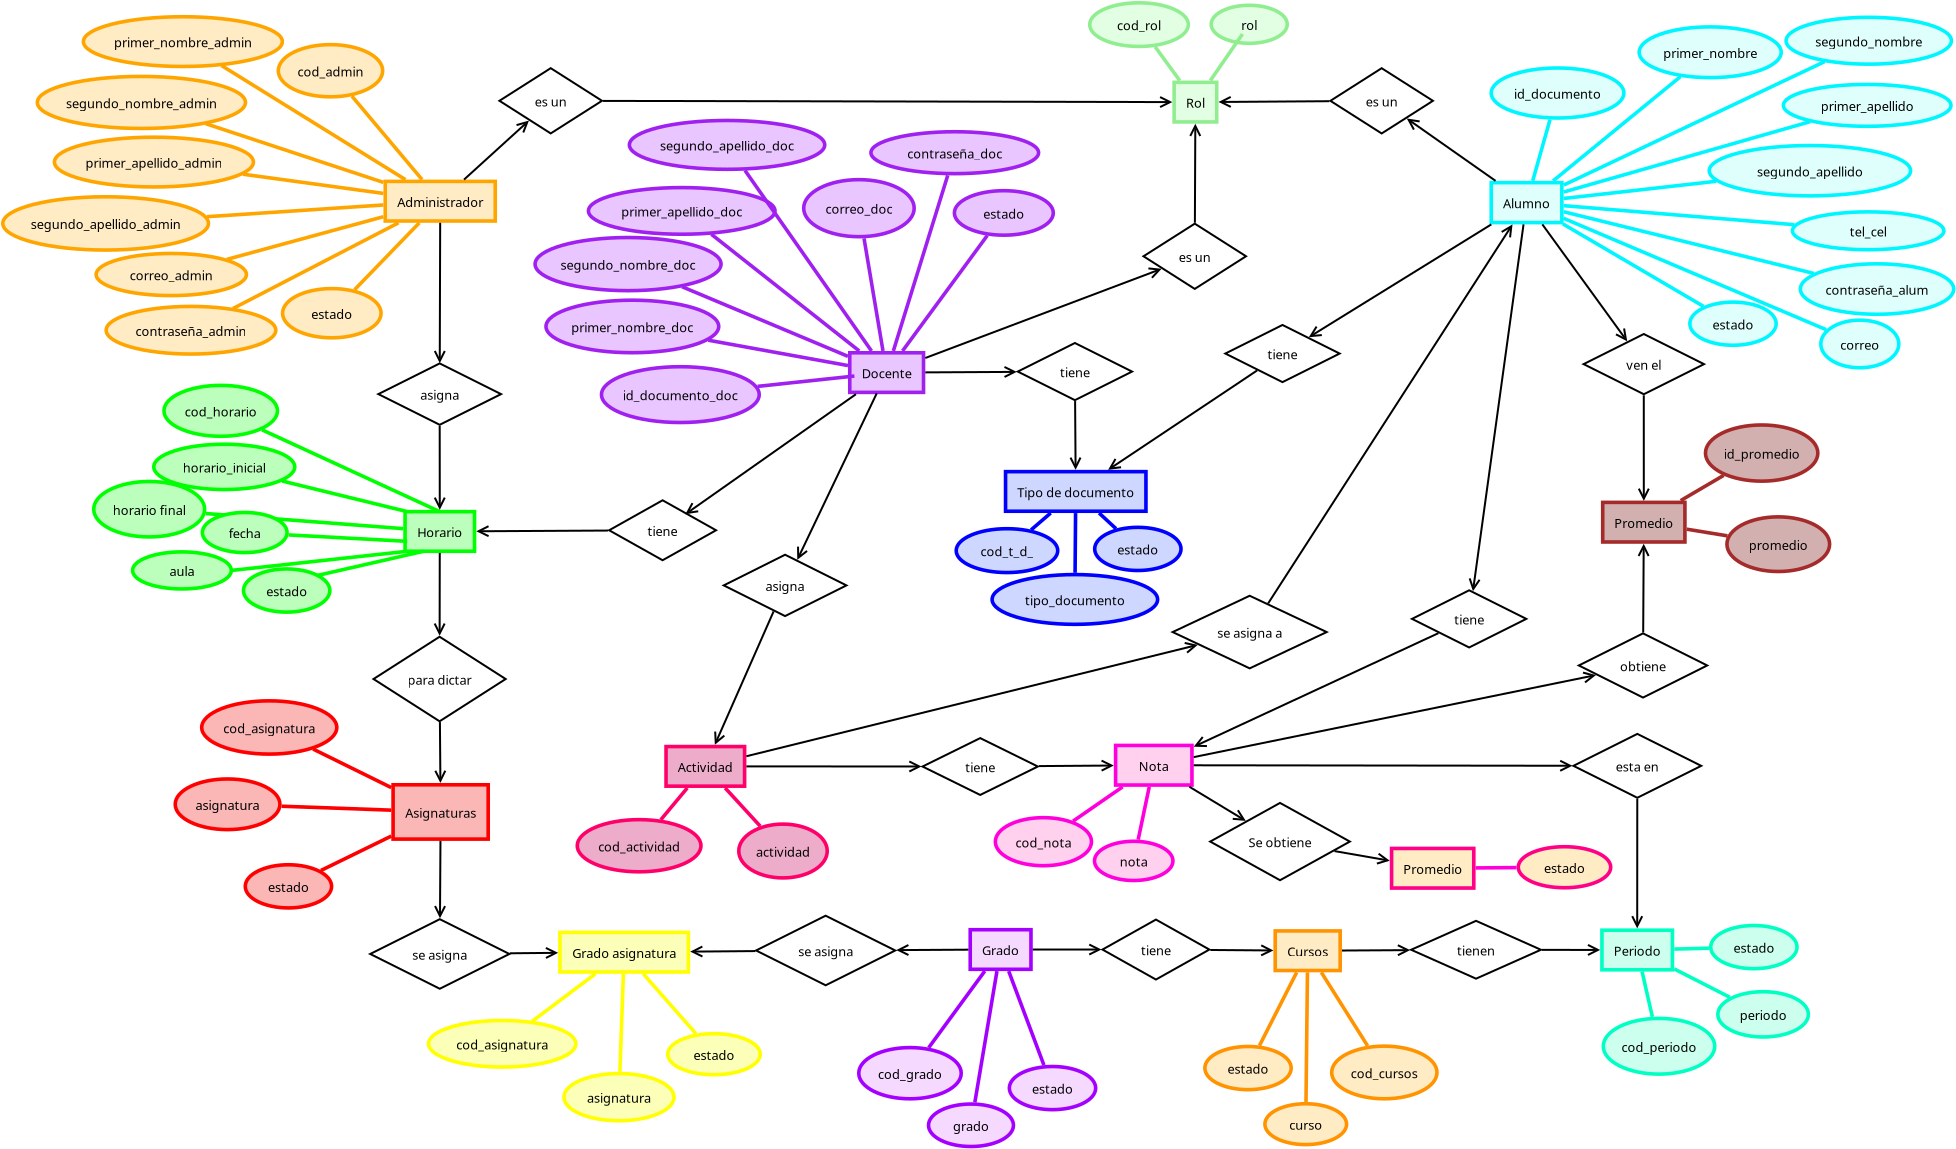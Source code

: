 <?xml version="1.0" encoding="UTF-8"?>
<dia:diagram xmlns:dia="http://www.lysator.liu.se/~alla/dia/">
  <dia:layer name="Fondo" visible="true" active="true">
    <dia:object type="Flowchart - Box" version="0" id="O0">
      <dia:attribute name="obj_pos">
        <dia:point val="10.958,26.915"/>
      </dia:attribute>
      <dia:attribute name="obj_bb">
        <dia:rectangle val="10.868,26.825;14.783,28.985"/>
      </dia:attribute>
      <dia:attribute name="elem_corner">
        <dia:point val="10.958,26.915"/>
      </dia:attribute>
      <dia:attribute name="elem_width">
        <dia:real val="3.735"/>
      </dia:attribute>
      <dia:attribute name="elem_height">
        <dia:real val="1.98"/>
      </dia:attribute>
      <dia:attribute name="border_width">
        <dia:real val="0.18"/>
      </dia:attribute>
      <dia:attribute name="border_color">
        <dia:color val="#ff006a"/>
      </dia:attribute>
      <dia:attribute name="inner_color">
        <dia:color val="#edacca"/>
      </dia:attribute>
      <dia:attribute name="show_background">
        <dia:boolean val="true"/>
      </dia:attribute>
      <dia:attribute name="padding">
        <dia:real val="0.5"/>
      </dia:attribute>
      <dia:attribute name="text">
        <dia:composite type="text">
          <dia:attribute name="string">
            <dia:string>#Actividad#</dia:string>
          </dia:attribute>
          <dia:attribute name="font">
            <dia:font family="sans" style="0" name="Helvetica"/>
          </dia:attribute>
          <dia:attribute name="height">
            <dia:real val="0.8"/>
          </dia:attribute>
          <dia:attribute name="pos">
            <dia:point val="12.825,28.145"/>
          </dia:attribute>
          <dia:attribute name="color">
            <dia:color val="#000000"/>
          </dia:attribute>
          <dia:attribute name="alignment">
            <dia:enum val="1"/>
          </dia:attribute>
        </dia:composite>
      </dia:attribute>
    </dia:object>
    <dia:object type="Flowchart - Box" version="0" id="O1">
      <dia:attribute name="obj_pos">
        <dia:point val="20.139,7.226"/>
      </dia:attribute>
      <dia:attribute name="obj_bb">
        <dia:rectangle val="20.049,7.136;23.734,9.296"/>
      </dia:attribute>
      <dia:attribute name="elem_corner">
        <dia:point val="20.139,7.226"/>
      </dia:attribute>
      <dia:attribute name="elem_width">
        <dia:real val="3.505"/>
      </dia:attribute>
      <dia:attribute name="elem_height">
        <dia:real val="1.98"/>
      </dia:attribute>
      <dia:attribute name="border_width">
        <dia:real val="0.18"/>
      </dia:attribute>
      <dia:attribute name="border_color">
        <dia:color val="#a020f0"/>
      </dia:attribute>
      <dia:attribute name="inner_color">
        <dia:color val="#e9c6ff"/>
      </dia:attribute>
      <dia:attribute name="show_background">
        <dia:boolean val="true"/>
      </dia:attribute>
      <dia:attribute name="padding">
        <dia:real val="0.5"/>
      </dia:attribute>
      <dia:attribute name="text">
        <dia:composite type="text">
          <dia:attribute name="string">
            <dia:string>#Docente#</dia:string>
          </dia:attribute>
          <dia:attribute name="font">
            <dia:font family="sans" style="0" name="Helvetica"/>
          </dia:attribute>
          <dia:attribute name="height">
            <dia:real val="0.8"/>
          </dia:attribute>
          <dia:attribute name="pos">
            <dia:point val="21.892,8.456"/>
          </dia:attribute>
          <dia:attribute name="color">
            <dia:color val="#000000"/>
          </dia:attribute>
          <dia:attribute name="alignment">
            <dia:enum val="1"/>
          </dia:attribute>
        </dia:composite>
      </dia:attribute>
    </dia:object>
    <dia:object type="Flowchart - Box" version="0" id="O2">
      <dia:attribute name="obj_pos">
        <dia:point val="-2.076,15.17"/>
      </dia:attribute>
      <dia:attribute name="obj_bb">
        <dia:rectangle val="-2.166,15.08;1.264,17.24"/>
      </dia:attribute>
      <dia:attribute name="elem_corner">
        <dia:point val="-2.076,15.17"/>
      </dia:attribute>
      <dia:attribute name="elem_width">
        <dia:real val="3.25"/>
      </dia:attribute>
      <dia:attribute name="elem_height">
        <dia:real val="1.98"/>
      </dia:attribute>
      <dia:attribute name="border_width">
        <dia:real val="0.18"/>
      </dia:attribute>
      <dia:attribute name="border_color">
        <dia:color val="#00ff00"/>
      </dia:attribute>
      <dia:attribute name="inner_color">
        <dia:color val="#bcffbc"/>
      </dia:attribute>
      <dia:attribute name="show_background">
        <dia:boolean val="true"/>
      </dia:attribute>
      <dia:attribute name="padding">
        <dia:real val="0.5"/>
      </dia:attribute>
      <dia:attribute name="text">
        <dia:composite type="text">
          <dia:attribute name="string">
            <dia:string>#Horario#</dia:string>
          </dia:attribute>
          <dia:attribute name="font">
            <dia:font family="sans" style="0" name="Helvetica"/>
          </dia:attribute>
          <dia:attribute name="height">
            <dia:real val="0.8"/>
          </dia:attribute>
          <dia:attribute name="pos">
            <dia:point val="-0.451,16.4"/>
          </dia:attribute>
          <dia:attribute name="color">
            <dia:color val="#000000"/>
          </dia:attribute>
          <dia:attribute name="alignment">
            <dia:enum val="1"/>
          </dia:attribute>
        </dia:composite>
      </dia:attribute>
    </dia:object>
    <dia:object type="Flowchart - Box" version="0" id="O3">
      <dia:attribute name="obj_pos">
        <dia:point val="33.34,26.859"/>
      </dia:attribute>
      <dia:attribute name="obj_bb">
        <dia:rectangle val="33.25,26.769;37.246,28.929"/>
      </dia:attribute>
      <dia:attribute name="elem_corner">
        <dia:point val="33.34,26.859"/>
      </dia:attribute>
      <dia:attribute name="elem_width">
        <dia:real val="3.817"/>
      </dia:attribute>
      <dia:attribute name="elem_height">
        <dia:real val="1.98"/>
      </dia:attribute>
      <dia:attribute name="border_width">
        <dia:real val="0.18"/>
      </dia:attribute>
      <dia:attribute name="border_color">
        <dia:color val="#ff00dc"/>
      </dia:attribute>
      <dia:attribute name="inner_color">
        <dia:color val="#ffd1ef"/>
      </dia:attribute>
      <dia:attribute name="show_background">
        <dia:boolean val="true"/>
      </dia:attribute>
      <dia:attribute name="padding">
        <dia:real val="0.5"/>
      </dia:attribute>
      <dia:attribute name="text">
        <dia:composite type="text">
          <dia:attribute name="string">
            <dia:string>#Nota#</dia:string>
          </dia:attribute>
          <dia:attribute name="font">
            <dia:font family="sans" style="0" name="Helvetica"/>
          </dia:attribute>
          <dia:attribute name="height">
            <dia:real val="0.8"/>
          </dia:attribute>
          <dia:attribute name="pos">
            <dia:point val="35.248,28.089"/>
          </dia:attribute>
          <dia:attribute name="color">
            <dia:color val="#000000"/>
          </dia:attribute>
          <dia:attribute name="alignment">
            <dia:enum val="1"/>
          </dia:attribute>
        </dia:composite>
      </dia:attribute>
    </dia:object>
    <dia:object type="Flowchart - Box" version="0" id="O4">
      <dia:attribute name="obj_pos">
        <dia:point val="5.754,36.206"/>
      </dia:attribute>
      <dia:attribute name="obj_bb">
        <dia:rectangle val="5.664,36.116;11.871,38.276"/>
      </dia:attribute>
      <dia:attribute name="elem_corner">
        <dia:point val="5.754,36.206"/>
      </dia:attribute>
      <dia:attribute name="elem_width">
        <dia:real val="6.028"/>
      </dia:attribute>
      <dia:attribute name="elem_height">
        <dia:real val="1.98"/>
      </dia:attribute>
      <dia:attribute name="border_width">
        <dia:real val="0.18"/>
      </dia:attribute>
      <dia:attribute name="border_color">
        <dia:color val="#ffff00"/>
      </dia:attribute>
      <dia:attribute name="inner_color">
        <dia:color val="#fbffb7"/>
      </dia:attribute>
      <dia:attribute name="show_background">
        <dia:boolean val="true"/>
      </dia:attribute>
      <dia:attribute name="padding">
        <dia:real val="0.5"/>
      </dia:attribute>
      <dia:attribute name="text">
        <dia:composite type="text">
          <dia:attribute name="string">
            <dia:string>#Grado asignatura#</dia:string>
          </dia:attribute>
          <dia:attribute name="font">
            <dia:font family="sans" style="0" name="Helvetica"/>
          </dia:attribute>
          <dia:attribute name="height">
            <dia:real val="0.8"/>
          </dia:attribute>
          <dia:attribute name="pos">
            <dia:point val="8.768,37.436"/>
          </dia:attribute>
          <dia:attribute name="color">
            <dia:color val="#000000"/>
          </dia:attribute>
          <dia:attribute name="alignment">
            <dia:enum val="1"/>
          </dia:attribute>
        </dia:composite>
      </dia:attribute>
    </dia:object>
    <dia:object type="Flowchart - Box" version="0" id="O5">
      <dia:attribute name="obj_pos">
        <dia:point val="36.294,-6.296"/>
      </dia:attribute>
      <dia:attribute name="obj_bb">
        <dia:rectangle val="36.204,-6.386;38.456,-4.226"/>
      </dia:attribute>
      <dia:attribute name="elem_corner">
        <dia:point val="36.294,-6.296"/>
      </dia:attribute>
      <dia:attribute name="elem_width">
        <dia:real val="2.073"/>
      </dia:attribute>
      <dia:attribute name="elem_height">
        <dia:real val="1.98"/>
      </dia:attribute>
      <dia:attribute name="border_width">
        <dia:real val="0.18"/>
      </dia:attribute>
      <dia:attribute name="border_color">
        <dia:color val="#90ee90"/>
      </dia:attribute>
      <dia:attribute name="inner_color">
        <dia:color val="#e3ffe3"/>
      </dia:attribute>
      <dia:attribute name="show_background">
        <dia:boolean val="true"/>
      </dia:attribute>
      <dia:attribute name="padding">
        <dia:real val="0.5"/>
      </dia:attribute>
      <dia:attribute name="text">
        <dia:composite type="text">
          <dia:attribute name="string">
            <dia:string>#Rol#</dia:string>
          </dia:attribute>
          <dia:attribute name="font">
            <dia:font family="sans" style="0" name="Helvetica"/>
          </dia:attribute>
          <dia:attribute name="height">
            <dia:real val="0.8"/>
          </dia:attribute>
          <dia:attribute name="pos">
            <dia:point val="37.33,-5.066"/>
          </dia:attribute>
          <dia:attribute name="color">
            <dia:color val="#000000"/>
          </dia:attribute>
          <dia:attribute name="alignment">
            <dia:enum val="1"/>
          </dia:attribute>
        </dia:composite>
      </dia:attribute>
    </dia:object>
    <dia:object type="Flowchart - Box" version="0" id="O6">
      <dia:attribute name="obj_pos">
        <dia:point val="26.152,36.072"/>
      </dia:attribute>
      <dia:attribute name="obj_bb">
        <dia:rectangle val="26.062,35.982;29.117,38.142"/>
      </dia:attribute>
      <dia:attribute name="elem_corner">
        <dia:point val="26.152,36.072"/>
      </dia:attribute>
      <dia:attribute name="elem_width">
        <dia:real val="2.875"/>
      </dia:attribute>
      <dia:attribute name="elem_height">
        <dia:real val="1.98"/>
      </dia:attribute>
      <dia:attribute name="border_width">
        <dia:real val="0.18"/>
      </dia:attribute>
      <dia:attribute name="border_color">
        <dia:color val="#a400ff"/>
      </dia:attribute>
      <dia:attribute name="inner_color">
        <dia:color val="#f6d9ff"/>
      </dia:attribute>
      <dia:attribute name="show_background">
        <dia:boolean val="true"/>
      </dia:attribute>
      <dia:attribute name="padding">
        <dia:real val="0.5"/>
      </dia:attribute>
      <dia:attribute name="text">
        <dia:composite type="text">
          <dia:attribute name="string">
            <dia:string>#Grado#</dia:string>
          </dia:attribute>
          <dia:attribute name="font">
            <dia:font family="sans" style="0" name="Helvetica"/>
          </dia:attribute>
          <dia:attribute name="height">
            <dia:real val="0.8"/>
          </dia:attribute>
          <dia:attribute name="pos">
            <dia:point val="27.59,37.302"/>
          </dia:attribute>
          <dia:attribute name="color">
            <dia:color val="#000000"/>
          </dia:attribute>
          <dia:attribute name="alignment">
            <dia:enum val="1"/>
          </dia:attribute>
        </dia:composite>
      </dia:attribute>
    </dia:object>
    <dia:object type="Flowchart - Box" version="0" id="O7">
      <dia:attribute name="obj_pos">
        <dia:point val="52.23,-1.281"/>
      </dia:attribute>
      <dia:attribute name="obj_bb">
        <dia:rectangle val="52.14,-1.371;55.632,0.808"/>
      </dia:attribute>
      <dia:attribute name="elem_corner">
        <dia:point val="52.23,-1.281"/>
      </dia:attribute>
      <dia:attribute name="elem_width">
        <dia:real val="3.313"/>
      </dia:attribute>
      <dia:attribute name="elem_height">
        <dia:real val="1.998"/>
      </dia:attribute>
      <dia:attribute name="border_width">
        <dia:real val="0.18"/>
      </dia:attribute>
      <dia:attribute name="border_color">
        <dia:color val="#00f6ff"/>
      </dia:attribute>
      <dia:attribute name="inner_color">
        <dia:color val="#dffffd"/>
      </dia:attribute>
      <dia:attribute name="show_background">
        <dia:boolean val="true"/>
      </dia:attribute>
      <dia:attribute name="padding">
        <dia:real val="0.5"/>
      </dia:attribute>
      <dia:attribute name="text">
        <dia:composite type="text">
          <dia:attribute name="string">
            <dia:string>#Alumno#</dia:string>
          </dia:attribute>
          <dia:attribute name="font">
            <dia:font family="sans" style="0" name="Helvetica"/>
          </dia:attribute>
          <dia:attribute name="height">
            <dia:real val="0.8"/>
          </dia:attribute>
          <dia:attribute name="pos">
            <dia:point val="53.886,-0.042"/>
          </dia:attribute>
          <dia:attribute name="color">
            <dia:color val="#000000"/>
          </dia:attribute>
          <dia:attribute name="alignment">
            <dia:enum val="1"/>
          </dia:attribute>
        </dia:composite>
      </dia:attribute>
    </dia:object>
    <dia:object type="Flowchart - Box" version="0" id="O8">
      <dia:attribute name="obj_pos">
        <dia:point val="41.409,36.133"/>
      </dia:attribute>
      <dia:attribute name="obj_bb">
        <dia:rectangle val="41.319,36.044;44.569,38.203"/>
      </dia:attribute>
      <dia:attribute name="elem_corner">
        <dia:point val="41.409,36.133"/>
      </dia:attribute>
      <dia:attribute name="elem_width">
        <dia:real val="3.07"/>
      </dia:attribute>
      <dia:attribute name="elem_height">
        <dia:real val="1.98"/>
      </dia:attribute>
      <dia:attribute name="border_width">
        <dia:real val="0.18"/>
      </dia:attribute>
      <dia:attribute name="border_color">
        <dia:color val="#ff9300"/>
      </dia:attribute>
      <dia:attribute name="inner_color">
        <dia:color val="#ffebc4"/>
      </dia:attribute>
      <dia:attribute name="show_background">
        <dia:boolean val="true"/>
      </dia:attribute>
      <dia:attribute name="padding">
        <dia:real val="0.5"/>
      </dia:attribute>
      <dia:attribute name="text">
        <dia:composite type="text">
          <dia:attribute name="string">
            <dia:string>#Cursos#</dia:string>
          </dia:attribute>
          <dia:attribute name="font">
            <dia:font family="sans" style="0" name="Helvetica"/>
          </dia:attribute>
          <dia:attribute name="height">
            <dia:real val="0.8"/>
          </dia:attribute>
          <dia:attribute name="pos">
            <dia:point val="42.944,37.364"/>
          </dia:attribute>
          <dia:attribute name="color">
            <dia:color val="#000000"/>
          </dia:attribute>
          <dia:attribute name="alignment">
            <dia:enum val="1"/>
          </dia:attribute>
        </dia:composite>
      </dia:attribute>
    </dia:object>
    <dia:object type="Flowchart - Box" version="0" id="O9">
      <dia:attribute name="obj_pos">
        <dia:point val="-2.986,-1.343"/>
      </dia:attribute>
      <dia:attribute name="obj_bb">
        <dia:rectangle val="-3.076,-1.433;2.219,0.727"/>
      </dia:attribute>
      <dia:attribute name="elem_corner">
        <dia:point val="-2.986,-1.343"/>
      </dia:attribute>
      <dia:attribute name="elem_width">
        <dia:real val="5.115"/>
      </dia:attribute>
      <dia:attribute name="elem_height">
        <dia:real val="1.98"/>
      </dia:attribute>
      <dia:attribute name="border_width">
        <dia:real val="0.18"/>
      </dia:attribute>
      <dia:attribute name="border_color">
        <dia:color val="#ffa500"/>
      </dia:attribute>
      <dia:attribute name="inner_color">
        <dia:color val="#ffebc4"/>
      </dia:attribute>
      <dia:attribute name="show_background">
        <dia:boolean val="true"/>
      </dia:attribute>
      <dia:attribute name="padding">
        <dia:real val="0.5"/>
      </dia:attribute>
      <dia:attribute name="text">
        <dia:composite type="text">
          <dia:attribute name="string">
            <dia:string>#Administrador#</dia:string>
          </dia:attribute>
          <dia:attribute name="font">
            <dia:font family="sans" style="0" name="Helvetica"/>
          </dia:attribute>
          <dia:attribute name="height">
            <dia:real val="0.8"/>
          </dia:attribute>
          <dia:attribute name="pos">
            <dia:point val="-0.428,-0.113"/>
          </dia:attribute>
          <dia:attribute name="color">
            <dia:color val="#000000"/>
          </dia:attribute>
          <dia:attribute name="alignment">
            <dia:enum val="1"/>
          </dia:attribute>
        </dia:composite>
      </dia:attribute>
    </dia:object>
    <dia:object type="Flowchart - Box" version="0" id="O10">
      <dia:attribute name="obj_pos">
        <dia:point val="57.833,14.706"/>
      </dia:attribute>
      <dia:attribute name="obj_bb">
        <dia:rectangle val="57.743,14.616;61.758,16.776"/>
      </dia:attribute>
      <dia:attribute name="elem_corner">
        <dia:point val="57.833,14.706"/>
      </dia:attribute>
      <dia:attribute name="elem_width">
        <dia:real val="3.835"/>
      </dia:attribute>
      <dia:attribute name="elem_height">
        <dia:real val="1.98"/>
      </dia:attribute>
      <dia:attribute name="border_width">
        <dia:real val="0.18"/>
      </dia:attribute>
      <dia:attribute name="border_color">
        <dia:color val="#a52a2a"/>
      </dia:attribute>
      <dia:attribute name="inner_color">
        <dia:color val="#d3b0b0"/>
      </dia:attribute>
      <dia:attribute name="show_background">
        <dia:boolean val="true"/>
      </dia:attribute>
      <dia:attribute name="padding">
        <dia:real val="0.5"/>
      </dia:attribute>
      <dia:attribute name="text">
        <dia:composite type="text">
          <dia:attribute name="string">
            <dia:string>#Promedio#</dia:string>
          </dia:attribute>
          <dia:attribute name="font">
            <dia:font family="sans" style="0" name="Helvetica"/>
          </dia:attribute>
          <dia:attribute name="height">
            <dia:real val="0.8"/>
          </dia:attribute>
          <dia:attribute name="pos">
            <dia:point val="59.751,15.936"/>
          </dia:attribute>
          <dia:attribute name="color">
            <dia:color val="#000000"/>
          </dia:attribute>
          <dia:attribute name="alignment">
            <dia:enum val="1"/>
          </dia:attribute>
        </dia:composite>
      </dia:attribute>
    </dia:object>
    <dia:object type="Flowchart - Box" version="0" id="O11">
      <dia:attribute name="obj_pos">
        <dia:point val="28.023,13.169"/>
      </dia:attribute>
      <dia:attribute name="obj_bb">
        <dia:rectangle val="27.933,13.079;34.761,15.239"/>
      </dia:attribute>
      <dia:attribute name="elem_corner">
        <dia:point val="28.023,13.169"/>
      </dia:attribute>
      <dia:attribute name="elem_width">
        <dia:real val="6.648"/>
      </dia:attribute>
      <dia:attribute name="elem_height">
        <dia:real val="1.98"/>
      </dia:attribute>
      <dia:attribute name="border_width">
        <dia:real val="0.18"/>
      </dia:attribute>
      <dia:attribute name="border_color">
        <dia:color val="#0000ff"/>
      </dia:attribute>
      <dia:attribute name="inner_color">
        <dia:color val="#ced7ff"/>
      </dia:attribute>
      <dia:attribute name="show_background">
        <dia:boolean val="true"/>
      </dia:attribute>
      <dia:attribute name="padding">
        <dia:real val="0.5"/>
      </dia:attribute>
      <dia:attribute name="text">
        <dia:composite type="text">
          <dia:attribute name="string">
            <dia:string>#Tipo de documento#</dia:string>
          </dia:attribute>
          <dia:attribute name="font">
            <dia:font family="sans" style="0" name="Helvetica"/>
          </dia:attribute>
          <dia:attribute name="height">
            <dia:real val="0.8"/>
          </dia:attribute>
          <dia:attribute name="pos">
            <dia:point val="31.347,14.399"/>
          </dia:attribute>
          <dia:attribute name="color">
            <dia:color val="#000000"/>
          </dia:attribute>
          <dia:attribute name="alignment">
            <dia:enum val="1"/>
          </dia:attribute>
        </dia:composite>
      </dia:attribute>
    </dia:object>
    <dia:object type="Flowchart - Box" version="0" id="O12">
      <dia:attribute name="obj_pos">
        <dia:point val="57.77,36.097"/>
      </dia:attribute>
      <dia:attribute name="obj_bb">
        <dia:rectangle val="57.68,36.007;61.158,38.167"/>
      </dia:attribute>
      <dia:attribute name="elem_corner">
        <dia:point val="57.77,36.097"/>
      </dia:attribute>
      <dia:attribute name="elem_width">
        <dia:real val="3.298"/>
      </dia:attribute>
      <dia:attribute name="elem_height">
        <dia:real val="1.98"/>
      </dia:attribute>
      <dia:attribute name="border_width">
        <dia:real val="0.18"/>
      </dia:attribute>
      <dia:attribute name="border_color">
        <dia:color val="#00ffc3"/>
      </dia:attribute>
      <dia:attribute name="inner_color">
        <dia:color val="#cdffef"/>
      </dia:attribute>
      <dia:attribute name="show_background">
        <dia:boolean val="true"/>
      </dia:attribute>
      <dia:attribute name="padding">
        <dia:real val="0.5"/>
      </dia:attribute>
      <dia:attribute name="text">
        <dia:composite type="text">
          <dia:attribute name="string">
            <dia:string>#Periodo#</dia:string>
          </dia:attribute>
          <dia:attribute name="font">
            <dia:font family="sans" style="0" name="Helvetica"/>
          </dia:attribute>
          <dia:attribute name="height">
            <dia:real val="0.8"/>
          </dia:attribute>
          <dia:attribute name="pos">
            <dia:point val="59.419,37.327"/>
          </dia:attribute>
          <dia:attribute name="color">
            <dia:color val="#000000"/>
          </dia:attribute>
          <dia:attribute name="alignment">
            <dia:enum val="1"/>
          </dia:attribute>
        </dia:composite>
      </dia:attribute>
    </dia:object>
    <dia:object type="Flowchart - Ellipse" version="0" id="O13">
      <dia:attribute name="obj_pos">
        <dia:point val="-14.146,8.899"/>
      </dia:attribute>
      <dia:attribute name="obj_bb">
        <dia:rectangle val="-14.236,8.809;-8.572,11.448"/>
      </dia:attribute>
      <dia:attribute name="elem_corner">
        <dia:point val="-14.146,8.899"/>
      </dia:attribute>
      <dia:attribute name="elem_width">
        <dia:real val="5.483"/>
      </dia:attribute>
      <dia:attribute name="elem_height">
        <dia:real val="2.459"/>
      </dia:attribute>
      <dia:attribute name="border_width">
        <dia:real val="0.18"/>
      </dia:attribute>
      <dia:attribute name="border_color">
        <dia:color val="#00ff00"/>
      </dia:attribute>
      <dia:attribute name="inner_color">
        <dia:color val="#bcffbc"/>
      </dia:attribute>
      <dia:attribute name="show_background">
        <dia:boolean val="true"/>
      </dia:attribute>
      <dia:attribute name="padding">
        <dia:real val="0.354"/>
      </dia:attribute>
      <dia:attribute name="text">
        <dia:composite type="text">
          <dia:attribute name="string">
            <dia:string>#cod_horario#</dia:string>
          </dia:attribute>
          <dia:attribute name="font">
            <dia:font family="sans" style="0" name="Helvetica"/>
          </dia:attribute>
          <dia:attribute name="height">
            <dia:real val="0.8"/>
          </dia:attribute>
          <dia:attribute name="pos">
            <dia:point val="-11.404,10.369"/>
          </dia:attribute>
          <dia:attribute name="color">
            <dia:color val="#000000"/>
          </dia:attribute>
          <dia:attribute name="alignment">
            <dia:enum val="1"/>
          </dia:attribute>
        </dia:composite>
      </dia:attribute>
    </dia:object>
    <dia:object type="Flowchart - Ellipse" version="0" id="O14">
      <dia:attribute name="obj_pos">
        <dia:point val="-14.645,11.832"/>
      </dia:attribute>
      <dia:attribute name="obj_bb">
        <dia:rectangle val="-14.735,11.742;-7.719,14.12"/>
      </dia:attribute>
      <dia:attribute name="elem_corner">
        <dia:point val="-14.645,11.832"/>
      </dia:attribute>
      <dia:attribute name="elem_width">
        <dia:real val="6.836"/>
      </dia:attribute>
      <dia:attribute name="elem_height">
        <dia:real val="2.198"/>
      </dia:attribute>
      <dia:attribute name="border_width">
        <dia:real val="0.18"/>
      </dia:attribute>
      <dia:attribute name="border_color">
        <dia:color val="#00ff00"/>
      </dia:attribute>
      <dia:attribute name="inner_color">
        <dia:color val="#bcffbc"/>
      </dia:attribute>
      <dia:attribute name="show_background">
        <dia:boolean val="true"/>
      </dia:attribute>
      <dia:attribute name="padding">
        <dia:real val="0.354"/>
      </dia:attribute>
      <dia:attribute name="text">
        <dia:composite type="text">
          <dia:attribute name="string">
            <dia:string>#horario_inicial#</dia:string>
          </dia:attribute>
          <dia:attribute name="font">
            <dia:font family="sans" style="0" name="Helvetica"/>
          </dia:attribute>
          <dia:attribute name="height">
            <dia:real val="0.8"/>
          </dia:attribute>
          <dia:attribute name="pos">
            <dia:point val="-11.227,13.171"/>
          </dia:attribute>
          <dia:attribute name="color">
            <dia:color val="#000000"/>
          </dia:attribute>
          <dia:attribute name="alignment">
            <dia:enum val="1"/>
          </dia:attribute>
        </dia:composite>
      </dia:attribute>
    </dia:object>
    <dia:object type="Flowchart - Ellipse" version="0" id="O15">
      <dia:attribute name="obj_pos">
        <dia:point val="-17.63,13.723"/>
      </dia:attribute>
      <dia:attribute name="obj_bb">
        <dia:rectangle val="-17.72,13.633;-12.242,16.462"/>
      </dia:attribute>
      <dia:attribute name="elem_corner">
        <dia:point val="-17.63,13.723"/>
      </dia:attribute>
      <dia:attribute name="elem_width">
        <dia:real val="5.298"/>
      </dia:attribute>
      <dia:attribute name="elem_height">
        <dia:real val="2.649"/>
      </dia:attribute>
      <dia:attribute name="border_width">
        <dia:real val="0.18"/>
      </dia:attribute>
      <dia:attribute name="border_color">
        <dia:color val="#00ff00"/>
      </dia:attribute>
      <dia:attribute name="inner_color">
        <dia:color val="#bcffbc"/>
      </dia:attribute>
      <dia:attribute name="show_background">
        <dia:boolean val="true"/>
      </dia:attribute>
      <dia:attribute name="padding">
        <dia:real val="0.354"/>
      </dia:attribute>
      <dia:attribute name="text">
        <dia:composite type="text">
          <dia:attribute name="string">
            <dia:string>#horario final#</dia:string>
          </dia:attribute>
          <dia:attribute name="font">
            <dia:font family="sans" style="0" name="Helvetica"/>
          </dia:attribute>
          <dia:attribute name="height">
            <dia:real val="0.8"/>
          </dia:attribute>
          <dia:attribute name="pos">
            <dia:point val="-14.981,15.287"/>
          </dia:attribute>
          <dia:attribute name="color">
            <dia:color val="#000000"/>
          </dia:attribute>
          <dia:attribute name="alignment">
            <dia:enum val="1"/>
          </dia:attribute>
        </dia:composite>
      </dia:attribute>
    </dia:object>
    <dia:object type="Flowchart - Ellipse" version="0" id="O16">
      <dia:attribute name="obj_pos">
        <dia:point val="-15.812,17.181"/>
      </dia:attribute>
      <dia:attribute name="obj_bb">
        <dia:rectangle val="-15.902,17.091;-10.785,19.125"/>
      </dia:attribute>
      <dia:attribute name="elem_corner">
        <dia:point val="-15.812,17.181"/>
      </dia:attribute>
      <dia:attribute name="elem_width">
        <dia:real val="4.937"/>
      </dia:attribute>
      <dia:attribute name="elem_height">
        <dia:real val="1.854"/>
      </dia:attribute>
      <dia:attribute name="border_width">
        <dia:real val="0.18"/>
      </dia:attribute>
      <dia:attribute name="border_color">
        <dia:color val="#00ff00"/>
      </dia:attribute>
      <dia:attribute name="inner_color">
        <dia:color val="#bcffbc"/>
      </dia:attribute>
      <dia:attribute name="show_background">
        <dia:boolean val="true"/>
      </dia:attribute>
      <dia:attribute name="padding">
        <dia:real val="0.354"/>
      </dia:attribute>
      <dia:attribute name="text">
        <dia:composite type="text">
          <dia:attribute name="string">
            <dia:string>#aula#</dia:string>
          </dia:attribute>
          <dia:attribute name="font">
            <dia:font family="sans" style="0" name="Helvetica"/>
          </dia:attribute>
          <dia:attribute name="height">
            <dia:real val="0.8"/>
          </dia:attribute>
          <dia:attribute name="pos">
            <dia:point val="-13.344,18.348"/>
          </dia:attribute>
          <dia:attribute name="color">
            <dia:color val="#000000"/>
          </dia:attribute>
          <dia:attribute name="alignment">
            <dia:enum val="1"/>
          </dia:attribute>
        </dia:composite>
      </dia:attribute>
    </dia:object>
    <dia:object type="Flowchart - Ellipse" version="0" id="O17">
      <dia:attribute name="obj_pos">
        <dia:point val="-10.214,18.06"/>
      </dia:attribute>
      <dia:attribute name="obj_bb">
        <dia:rectangle val="-10.304,17.97;-5.91,20.257"/>
      </dia:attribute>
      <dia:attribute name="elem_corner">
        <dia:point val="-10.214,18.06"/>
      </dia:attribute>
      <dia:attribute name="elem_width">
        <dia:real val="4.214"/>
      </dia:attribute>
      <dia:attribute name="elem_height">
        <dia:real val="2.107"/>
      </dia:attribute>
      <dia:attribute name="border_width">
        <dia:real val="0.18"/>
      </dia:attribute>
      <dia:attribute name="border_color">
        <dia:color val="#00ff00"/>
      </dia:attribute>
      <dia:attribute name="inner_color">
        <dia:color val="#bcffbc"/>
      </dia:attribute>
      <dia:attribute name="show_background">
        <dia:boolean val="true"/>
      </dia:attribute>
      <dia:attribute name="padding">
        <dia:real val="0.354"/>
      </dia:attribute>
      <dia:attribute name="text">
        <dia:composite type="text">
          <dia:attribute name="string">
            <dia:string>#estado#</dia:string>
          </dia:attribute>
          <dia:attribute name="font">
            <dia:font family="sans" style="0" name="Helvetica"/>
          </dia:attribute>
          <dia:attribute name="height">
            <dia:real val="0.8"/>
          </dia:attribute>
          <dia:attribute name="pos">
            <dia:point val="-8.107,19.354"/>
          </dia:attribute>
          <dia:attribute name="color">
            <dia:color val="#000000"/>
          </dia:attribute>
          <dia:attribute name="alignment">
            <dia:enum val="1"/>
          </dia:attribute>
        </dia:composite>
      </dia:attribute>
    </dia:object>
    <dia:object type="Standard - Line" version="0" id="O18">
      <dia:attribute name="obj_pos">
        <dia:point val="-9.409,11.047"/>
      </dia:attribute>
      <dia:attribute name="obj_bb">
        <dia:rectangle val="-9.528,10.928;-0.332,15.289"/>
      </dia:attribute>
      <dia:attribute name="conn_endpoints">
        <dia:point val="-9.409,11.047"/>
        <dia:point val="-0.451,15.17"/>
      </dia:attribute>
      <dia:attribute name="numcp">
        <dia:int val="1"/>
      </dia:attribute>
      <dia:attribute name="line_color">
        <dia:color val="#00ff00"/>
      </dia:attribute>
      <dia:attribute name="line_width">
        <dia:real val="0.18"/>
      </dia:attribute>
      <dia:connections>
        <dia:connection handle="0" to="O13" connection="16"/>
        <dia:connection handle="1" to="O2" connection="2"/>
      </dia:connections>
    </dia:object>
    <dia:object type="Standard - Line" version="0" id="O19">
      <dia:attribute name="obj_pos">
        <dia:point val="-2.076,15.17"/>
      </dia:attribute>
      <dia:attribute name="obj_bb">
        <dia:rectangle val="-8.529,13.509;-1.967,15.279"/>
      </dia:attribute>
      <dia:attribute name="conn_endpoints">
        <dia:point val="-2.076,15.17"/>
        <dia:point val="-8.42,13.618"/>
      </dia:attribute>
      <dia:attribute name="numcp">
        <dia:int val="1"/>
      </dia:attribute>
      <dia:attribute name="line_color">
        <dia:color val="#00ff00"/>
      </dia:attribute>
      <dia:attribute name="line_width">
        <dia:real val="0.18"/>
      </dia:attribute>
      <dia:connections>
        <dia:connection handle="0" to="O2" connection="0"/>
        <dia:connection handle="1" to="O14" connection="16"/>
      </dia:connections>
    </dia:object>
    <dia:object type="Standard - Line" version="0" id="O20">
      <dia:attribute name="obj_pos">
        <dia:point val="-12.274,15.255"/>
      </dia:attribute>
      <dia:attribute name="obj_bb">
        <dia:rectangle val="-12.37,15.158;-2.069,16.125"/>
      </dia:attribute>
      <dia:attribute name="conn_endpoints">
        <dia:point val="-12.274,15.255"/>
        <dia:point val="-2.165,16.029"/>
      </dia:attribute>
      <dia:attribute name="numcp">
        <dia:int val="1"/>
      </dia:attribute>
      <dia:attribute name="line_color">
        <dia:color val="#00ff00"/>
      </dia:attribute>
      <dia:attribute name="line_width">
        <dia:real val="0.18"/>
      </dia:attribute>
      <dia:connections>
        <dia:connection handle="0" to="O15" connection="16"/>
        <dia:connection handle="1" to="O2" connection="16"/>
      </dia:connections>
    </dia:object>
    <dia:object type="Standard - Line" version="0" id="O21">
      <dia:attribute name="obj_pos">
        <dia:point val="-2.076,16.655"/>
      </dia:attribute>
      <dia:attribute name="obj_bb">
        <dia:rectangle val="-8.106,16.238;-1.981,16.75"/>
      </dia:attribute>
      <dia:attribute name="conn_endpoints">
        <dia:point val="-2.076,16.655"/>
        <dia:point val="-8.011,16.333"/>
      </dia:attribute>
      <dia:attribute name="numcp">
        <dia:int val="1"/>
      </dia:attribute>
      <dia:attribute name="line_color">
        <dia:color val="#00ff00"/>
      </dia:attribute>
      <dia:attribute name="line_width">
        <dia:real val="0.18"/>
      </dia:attribute>
      <dia:connections>
        <dia:connection handle="0" to="O2" connection="9"/>
        <dia:connection handle="1" to="O182" connection="16"/>
      </dia:connections>
    </dia:object>
    <dia:object type="Standard - Line" version="0" id="O22">
      <dia:attribute name="obj_pos">
        <dia:point val="-10.875,18.108"/>
      </dia:attribute>
      <dia:attribute name="obj_bb">
        <dia:rectangle val="-10.975,17.051;-1.977,18.207"/>
      </dia:attribute>
      <dia:attribute name="conn_endpoints">
        <dia:point val="-10.875,18.108"/>
        <dia:point val="-2.076,17.15"/>
      </dia:attribute>
      <dia:attribute name="numcp">
        <dia:int val="1"/>
      </dia:attribute>
      <dia:attribute name="line_color">
        <dia:color val="#00ff00"/>
      </dia:attribute>
      <dia:attribute name="line_width">
        <dia:real val="0.18"/>
      </dia:attribute>
      <dia:connections>
        <dia:connection handle="0" to="O16" connection="0"/>
        <dia:connection handle="1" to="O2" connection="11"/>
      </dia:connections>
    </dia:object>
    <dia:object type="Standard - Line" version="0" id="O23">
      <dia:attribute name="obj_pos">
        <dia:point val="-1.264,17.15"/>
      </dia:attribute>
      <dia:attribute name="obj_bb">
        <dia:rectangle val="-6.725,17.042;-1.156,18.477"/>
      </dia:attribute>
      <dia:attribute name="conn_endpoints">
        <dia:point val="-1.264,17.15"/>
        <dia:point val="-6.617,18.369"/>
      </dia:attribute>
      <dia:attribute name="numcp">
        <dia:int val="1"/>
      </dia:attribute>
      <dia:attribute name="line_color">
        <dia:color val="#00ff00"/>
      </dia:attribute>
      <dia:attribute name="line_width">
        <dia:real val="0.18"/>
      </dia:attribute>
      <dia:connections>
        <dia:connection handle="0" to="O2" connection="12"/>
        <dia:connection handle="1" to="O17" connection="2"/>
      </dia:connections>
    </dia:object>
    <dia:object type="Flowchart - Box" version="0" id="O24">
      <dia:attribute name="obj_pos">
        <dia:point val="-2.652,28.826"/>
      </dia:attribute>
      <dia:attribute name="obj_bb">
        <dia:rectangle val="-2.742,28.736;1.925,31.631"/>
      </dia:attribute>
      <dia:attribute name="elem_corner">
        <dia:point val="-2.652,28.826"/>
      </dia:attribute>
      <dia:attribute name="elem_width">
        <dia:real val="4.487"/>
      </dia:attribute>
      <dia:attribute name="elem_height">
        <dia:real val="2.716"/>
      </dia:attribute>
      <dia:attribute name="border_width">
        <dia:real val="0.18"/>
      </dia:attribute>
      <dia:attribute name="border_color">
        <dia:color val="#ff0000"/>
      </dia:attribute>
      <dia:attribute name="inner_color">
        <dia:color val="#fbb6b6"/>
      </dia:attribute>
      <dia:attribute name="show_background">
        <dia:boolean val="true"/>
      </dia:attribute>
      <dia:attribute name="padding">
        <dia:real val="0.5"/>
      </dia:attribute>
      <dia:attribute name="text">
        <dia:composite type="text">
          <dia:attribute name="string">
            <dia:string>#Asignaturas#</dia:string>
          </dia:attribute>
          <dia:attribute name="font">
            <dia:font family="sans" style="0" name="Helvetica"/>
          </dia:attribute>
          <dia:attribute name="height">
            <dia:real val="0.8"/>
          </dia:attribute>
          <dia:attribute name="pos">
            <dia:point val="-0.409,30.424"/>
          </dia:attribute>
          <dia:attribute name="color">
            <dia:color val="#000000"/>
          </dia:attribute>
          <dia:attribute name="alignment">
            <dia:enum val="1"/>
          </dia:attribute>
        </dia:composite>
      </dia:attribute>
    </dia:object>
    <dia:object type="Flowchart - Ellipse" version="0" id="O25">
      <dia:attribute name="obj_pos">
        <dia:point val="-13.593,28.577"/>
      </dia:attribute>
      <dia:attribute name="obj_bb">
        <dia:rectangle val="-13.683,28.487;-8.441,31.115"/>
      </dia:attribute>
      <dia:attribute name="elem_corner">
        <dia:point val="-13.593,28.577"/>
      </dia:attribute>
      <dia:attribute name="elem_width">
        <dia:real val="5.062"/>
      </dia:attribute>
      <dia:attribute name="elem_height">
        <dia:real val="2.448"/>
      </dia:attribute>
      <dia:attribute name="border_width">
        <dia:real val="0.18"/>
      </dia:attribute>
      <dia:attribute name="border_color">
        <dia:color val="#ff0000"/>
      </dia:attribute>
      <dia:attribute name="inner_color">
        <dia:color val="#fbb6b6"/>
      </dia:attribute>
      <dia:attribute name="show_background">
        <dia:boolean val="true"/>
      </dia:attribute>
      <dia:attribute name="padding">
        <dia:real val="0.354"/>
      </dia:attribute>
      <dia:attribute name="text">
        <dia:composite type="text">
          <dia:attribute name="string">
            <dia:string>#asignatura#</dia:string>
          </dia:attribute>
          <dia:attribute name="font">
            <dia:font family="sans" style="0" name="Helvetica"/>
          </dia:attribute>
          <dia:attribute name="height">
            <dia:real val="0.8"/>
          </dia:attribute>
          <dia:attribute name="pos">
            <dia:point val="-11.062,30.041"/>
          </dia:attribute>
          <dia:attribute name="color">
            <dia:color val="#000000"/>
          </dia:attribute>
          <dia:attribute name="alignment">
            <dia:enum val="1"/>
          </dia:attribute>
        </dia:composite>
      </dia:attribute>
    </dia:object>
    <dia:object type="Flowchart - Ellipse" version="0" id="O26">
      <dia:attribute name="obj_pos">
        <dia:point val="-10.143,32.842"/>
      </dia:attribute>
      <dia:attribute name="obj_bb">
        <dia:rectangle val="-10.233,32.752;-5.805,35.056"/>
      </dia:attribute>
      <dia:attribute name="elem_corner">
        <dia:point val="-10.143,32.842"/>
      </dia:attribute>
      <dia:attribute name="elem_width">
        <dia:real val="4.248"/>
      </dia:attribute>
      <dia:attribute name="elem_height">
        <dia:real val="2.124"/>
      </dia:attribute>
      <dia:attribute name="border_width">
        <dia:real val="0.18"/>
      </dia:attribute>
      <dia:attribute name="border_color">
        <dia:color val="#ff0000"/>
      </dia:attribute>
      <dia:attribute name="inner_color">
        <dia:color val="#fbb6b6"/>
      </dia:attribute>
      <dia:attribute name="show_background">
        <dia:boolean val="true"/>
      </dia:attribute>
      <dia:attribute name="padding">
        <dia:real val="0.354"/>
      </dia:attribute>
      <dia:attribute name="text">
        <dia:composite type="text">
          <dia:attribute name="string">
            <dia:string>#estado#</dia:string>
          </dia:attribute>
          <dia:attribute name="font">
            <dia:font family="sans" style="0" name="Helvetica"/>
          </dia:attribute>
          <dia:attribute name="height">
            <dia:real val="0.8"/>
          </dia:attribute>
          <dia:attribute name="pos">
            <dia:point val="-8.019,34.144"/>
          </dia:attribute>
          <dia:attribute name="color">
            <dia:color val="#000000"/>
          </dia:attribute>
          <dia:attribute name="alignment">
            <dia:enum val="1"/>
          </dia:attribute>
        </dia:composite>
      </dia:attribute>
    </dia:object>
    <dia:object type="Flowchart - Ellipse" version="0" id="O27">
      <dia:attribute name="obj_pos">
        <dia:point val="-12.25,24.67"/>
      </dia:attribute>
      <dia:attribute name="obj_bb">
        <dia:rectangle val="-12.34,24.58;-5.615,27.341"/>
      </dia:attribute>
      <dia:attribute name="elem_corner">
        <dia:point val="-12.25,24.67"/>
      </dia:attribute>
      <dia:attribute name="elem_width">
        <dia:real val="6.545"/>
      </dia:attribute>
      <dia:attribute name="elem_height">
        <dia:real val="2.581"/>
      </dia:attribute>
      <dia:attribute name="border_width">
        <dia:real val="0.18"/>
      </dia:attribute>
      <dia:attribute name="border_color">
        <dia:color val="#ff0000"/>
      </dia:attribute>
      <dia:attribute name="inner_color">
        <dia:color val="#fbb6b6"/>
      </dia:attribute>
      <dia:attribute name="show_background">
        <dia:boolean val="true"/>
      </dia:attribute>
      <dia:attribute name="padding">
        <dia:real val="0.354"/>
      </dia:attribute>
      <dia:attribute name="text">
        <dia:composite type="text">
          <dia:attribute name="string">
            <dia:string>#cod_asignatura#</dia:string>
          </dia:attribute>
          <dia:attribute name="font">
            <dia:font family="sans" style="0" name="Helvetica"/>
          </dia:attribute>
          <dia:attribute name="height">
            <dia:real val="0.8"/>
          </dia:attribute>
          <dia:attribute name="pos">
            <dia:point val="-8.978,26.201"/>
          </dia:attribute>
          <dia:attribute name="color">
            <dia:color val="#000000"/>
          </dia:attribute>
          <dia:attribute name="alignment">
            <dia:enum val="1"/>
          </dia:attribute>
        </dia:composite>
      </dia:attribute>
    </dia:object>
    <dia:object type="Standard - Line" version="0" id="O28">
      <dia:attribute name="obj_pos">
        <dia:point val="-6.861,27.004"/>
      </dia:attribute>
      <dia:attribute name="obj_bb">
        <dia:rectangle val="-6.981,26.883;-2.621,29.154"/>
      </dia:attribute>
      <dia:attribute name="conn_endpoints">
        <dia:point val="-6.861,27.004"/>
        <dia:point val="-2.742,29.034"/>
      </dia:attribute>
      <dia:attribute name="numcp">
        <dia:int val="1"/>
      </dia:attribute>
      <dia:attribute name="line_color">
        <dia:color val="#ff0000"/>
      </dia:attribute>
      <dia:attribute name="line_width">
        <dia:real val="0.18"/>
      </dia:attribute>
      <dia:connections>
        <dia:connection handle="0" to="O27" connection="16"/>
        <dia:connection handle="1" to="O24" connection="16"/>
      </dia:connections>
    </dia:object>
    <dia:object type="Standard - Line" version="0" id="O29">
      <dia:attribute name="obj_pos">
        <dia:point val="-8.447,29.895"/>
      </dia:attribute>
      <dia:attribute name="obj_bb">
        <dia:rectangle val="-8.54,29.802;-2.649,30.193"/>
      </dia:attribute>
      <dia:attribute name="conn_endpoints">
        <dia:point val="-8.447,29.895"/>
        <dia:point val="-2.742,30.1"/>
      </dia:attribute>
      <dia:attribute name="numcp">
        <dia:int val="1"/>
      </dia:attribute>
      <dia:attribute name="line_color">
        <dia:color val="#ff0000"/>
      </dia:attribute>
      <dia:attribute name="line_width">
        <dia:real val="0.18"/>
      </dia:attribute>
      <dia:connections>
        <dia:connection handle="0" to="O25" connection="16"/>
        <dia:connection handle="1" to="O24" connection="16"/>
      </dia:connections>
    </dia:object>
    <dia:object type="Standard - Line" version="0" id="O30">
      <dia:attribute name="obj_pos">
        <dia:point val="-6.42,33.122"/>
      </dia:attribute>
      <dia:attribute name="obj_bb">
        <dia:rectangle val="-6.54,31.204;-2.622,33.243"/>
      </dia:attribute>
      <dia:attribute name="conn_endpoints">
        <dia:point val="-6.42,33.122"/>
        <dia:point val="-2.743,31.325"/>
      </dia:attribute>
      <dia:attribute name="numcp">
        <dia:int val="1"/>
      </dia:attribute>
      <dia:attribute name="line_color">
        <dia:color val="#ff0000"/>
      </dia:attribute>
      <dia:attribute name="line_width">
        <dia:real val="0.18"/>
      </dia:attribute>
      <dia:connections>
        <dia:connection handle="0" to="O26" connection="16"/>
        <dia:connection handle="1" to="O24" connection="16"/>
      </dia:connections>
    </dia:object>
    <dia:object type="Flowchart - Ellipse" version="0" id="O31">
      <dia:attribute name="obj_pos">
        <dia:point val="20.572,42.003"/>
      </dia:attribute>
      <dia:attribute name="obj_bb">
        <dia:rectangle val="20.482,41.913;25.636,44.58"/>
      </dia:attribute>
      <dia:attribute name="elem_corner">
        <dia:point val="20.572,42.003"/>
      </dia:attribute>
      <dia:attribute name="elem_width">
        <dia:real val="4.974"/>
      </dia:attribute>
      <dia:attribute name="elem_height">
        <dia:real val="2.487"/>
      </dia:attribute>
      <dia:attribute name="border_width">
        <dia:real val="0.18"/>
      </dia:attribute>
      <dia:attribute name="border_color">
        <dia:color val="#a400ff"/>
      </dia:attribute>
      <dia:attribute name="inner_color">
        <dia:color val="#f6d9ff"/>
      </dia:attribute>
      <dia:attribute name="show_background">
        <dia:boolean val="true"/>
      </dia:attribute>
      <dia:attribute name="padding">
        <dia:real val="0.354"/>
      </dia:attribute>
      <dia:attribute name="text">
        <dia:composite type="text">
          <dia:attribute name="string">
            <dia:string>#cod_grado#</dia:string>
          </dia:attribute>
          <dia:attribute name="font">
            <dia:font family="sans" style="0" name="Helvetica"/>
          </dia:attribute>
          <dia:attribute name="height">
            <dia:real val="0.8"/>
          </dia:attribute>
          <dia:attribute name="pos">
            <dia:point val="23.059,43.487"/>
          </dia:attribute>
          <dia:attribute name="color">
            <dia:color val="#000000"/>
          </dia:attribute>
          <dia:attribute name="alignment">
            <dia:enum val="1"/>
          </dia:attribute>
        </dia:composite>
      </dia:attribute>
    </dia:object>
    <dia:object type="Flowchart - Ellipse" version="0" id="O32">
      <dia:attribute name="obj_pos">
        <dia:point val="23.985,44.789"/>
      </dia:attribute>
      <dia:attribute name="obj_bb">
        <dia:rectangle val="23.895,44.699;28.323,47.003"/>
      </dia:attribute>
      <dia:attribute name="elem_corner">
        <dia:point val="23.985,44.789"/>
      </dia:attribute>
      <dia:attribute name="elem_width">
        <dia:real val="4.248"/>
      </dia:attribute>
      <dia:attribute name="elem_height">
        <dia:real val="2.124"/>
      </dia:attribute>
      <dia:attribute name="border_width">
        <dia:real val="0.18"/>
      </dia:attribute>
      <dia:attribute name="border_color">
        <dia:color val="#a400ff"/>
      </dia:attribute>
      <dia:attribute name="inner_color">
        <dia:color val="#f6d9ff"/>
      </dia:attribute>
      <dia:attribute name="show_background">
        <dia:boolean val="true"/>
      </dia:attribute>
      <dia:attribute name="padding">
        <dia:real val="0.354"/>
      </dia:attribute>
      <dia:attribute name="text">
        <dia:composite type="text">
          <dia:attribute name="string">
            <dia:string>#grado#</dia:string>
          </dia:attribute>
          <dia:attribute name="font">
            <dia:font family="sans" style="0" name="Helvetica"/>
          </dia:attribute>
          <dia:attribute name="height">
            <dia:real val="0.8"/>
          </dia:attribute>
          <dia:attribute name="pos">
            <dia:point val="26.109,46.091"/>
          </dia:attribute>
          <dia:attribute name="color">
            <dia:color val="#000000"/>
          </dia:attribute>
          <dia:attribute name="alignment">
            <dia:enum val="1"/>
          </dia:attribute>
        </dia:composite>
      </dia:attribute>
    </dia:object>
    <dia:object type="Flowchart - Ellipse" version="0" id="O33">
      <dia:attribute name="obj_pos">
        <dia:point val="28.061,42.929"/>
      </dia:attribute>
      <dia:attribute name="obj_bb">
        <dia:rectangle val="27.971,42.839;32.399,45.143"/>
      </dia:attribute>
      <dia:attribute name="elem_corner">
        <dia:point val="28.061,42.929"/>
      </dia:attribute>
      <dia:attribute name="elem_width">
        <dia:real val="4.248"/>
      </dia:attribute>
      <dia:attribute name="elem_height">
        <dia:real val="2.124"/>
      </dia:attribute>
      <dia:attribute name="border_width">
        <dia:real val="0.18"/>
      </dia:attribute>
      <dia:attribute name="border_color">
        <dia:color val="#a400ff"/>
      </dia:attribute>
      <dia:attribute name="inner_color">
        <dia:color val="#f6d9ff"/>
      </dia:attribute>
      <dia:attribute name="show_background">
        <dia:boolean val="true"/>
      </dia:attribute>
      <dia:attribute name="padding">
        <dia:real val="0.354"/>
      </dia:attribute>
      <dia:attribute name="text">
        <dia:composite type="text">
          <dia:attribute name="string">
            <dia:string>#estado#</dia:string>
          </dia:attribute>
          <dia:attribute name="font">
            <dia:font family="sans" style="0" name="Helvetica"/>
          </dia:attribute>
          <dia:attribute name="height">
            <dia:real val="0.8"/>
          </dia:attribute>
          <dia:attribute name="pos">
            <dia:point val="30.185,44.231"/>
          </dia:attribute>
          <dia:attribute name="color">
            <dia:color val="#000000"/>
          </dia:attribute>
          <dia:attribute name="alignment">
            <dia:enum val="1"/>
          </dia:attribute>
        </dia:composite>
      </dia:attribute>
    </dia:object>
    <dia:object type="Standard - Line" version="0" id="O34">
      <dia:attribute name="obj_pos">
        <dia:point val="23.967,42.007"/>
      </dia:attribute>
      <dia:attribute name="obj_bb">
        <dia:rectangle val="23.842,38.016;26.924,42.133"/>
      </dia:attribute>
      <dia:attribute name="conn_endpoints">
        <dia:point val="23.967,42.007"/>
        <dia:point val="26.799,38.142"/>
      </dia:attribute>
      <dia:attribute name="numcp">
        <dia:int val="1"/>
      </dia:attribute>
      <dia:attribute name="line_color">
        <dia:color val="#a400ff"/>
      </dia:attribute>
      <dia:attribute name="line_width">
        <dia:real val="0.18"/>
      </dia:attribute>
      <dia:connections>
        <dia:connection handle="0" to="O31" connection="16"/>
        <dia:connection handle="1" to="O6" connection="16"/>
      </dia:connections>
    </dia:object>
    <dia:object type="Standard - Line" version="0" id="O35">
      <dia:attribute name="obj_pos">
        <dia:point val="27.408,38.142"/>
      </dia:attribute>
      <dia:attribute name="obj_bb">
        <dia:rectangle val="26.199,38.038;27.512,44.808"/>
      </dia:attribute>
      <dia:attribute name="conn_endpoints">
        <dia:point val="27.408,38.142"/>
        <dia:point val="26.302,44.705"/>
      </dia:attribute>
      <dia:attribute name="numcp">
        <dia:int val="1"/>
      </dia:attribute>
      <dia:attribute name="line_color">
        <dia:color val="#a400ff"/>
      </dia:attribute>
      <dia:attribute name="line_width">
        <dia:real val="0.18"/>
      </dia:attribute>
      <dia:connections>
        <dia:connection handle="0" to="O6" connection="16"/>
        <dia:connection handle="1" to="O32" connection="16"/>
      </dia:connections>
    </dia:object>
    <dia:object type="Standard - Line" version="0" id="O36">
      <dia:attribute name="obj_pos">
        <dia:point val="29.763,42.864"/>
      </dia:attribute>
      <dia:attribute name="obj_bb">
        <dia:rectangle val="27.878,38.026;29.879,42.98"/>
      </dia:attribute>
      <dia:attribute name="conn_endpoints">
        <dia:point val="29.763,42.864"/>
        <dia:point val="27.994,38.141"/>
      </dia:attribute>
      <dia:attribute name="numcp">
        <dia:int val="1"/>
      </dia:attribute>
      <dia:attribute name="line_color">
        <dia:color val="#a400ff"/>
      </dia:attribute>
      <dia:attribute name="line_width">
        <dia:real val="0.18"/>
      </dia:attribute>
      <dia:connections>
        <dia:connection handle="0" to="O33" connection="16"/>
        <dia:connection handle="1" to="O6" connection="16"/>
      </dia:connections>
    </dia:object>
    <dia:object type="Flowchart - Ellipse" version="0" id="O37">
      <dia:attribute name="obj_pos">
        <dia:point val="7.756,7.965"/>
      </dia:attribute>
      <dia:attribute name="obj_bb">
        <dia:rectangle val="7.666,7.875;15.488,10.76"/>
      </dia:attribute>
      <dia:attribute name="elem_corner">
        <dia:point val="7.756,7.965"/>
      </dia:attribute>
      <dia:attribute name="elem_width">
        <dia:real val="7.642"/>
      </dia:attribute>
      <dia:attribute name="elem_height">
        <dia:real val="2.705"/>
      </dia:attribute>
      <dia:attribute name="border_width">
        <dia:real val="0.18"/>
      </dia:attribute>
      <dia:attribute name="border_color">
        <dia:color val="#a020f0"/>
      </dia:attribute>
      <dia:attribute name="inner_color">
        <dia:color val="#e9c6ff"/>
      </dia:attribute>
      <dia:attribute name="show_background">
        <dia:boolean val="true"/>
      </dia:attribute>
      <dia:attribute name="padding">
        <dia:real val="0.354"/>
      </dia:attribute>
      <dia:attribute name="text">
        <dia:composite type="text">
          <dia:attribute name="string">
            <dia:string>#id_documento_doc#</dia:string>
          </dia:attribute>
          <dia:attribute name="font">
            <dia:font family="sans" style="0" name="Helvetica"/>
          </dia:attribute>
          <dia:attribute name="height">
            <dia:real val="0.8"/>
          </dia:attribute>
          <dia:attribute name="pos">
            <dia:point val="11.577,9.557"/>
          </dia:attribute>
          <dia:attribute name="color">
            <dia:color val="#000000"/>
          </dia:attribute>
          <dia:attribute name="alignment">
            <dia:enum val="1"/>
          </dia:attribute>
        </dia:composite>
      </dia:attribute>
    </dia:object>
    <dia:object type="Flowchart - Ellipse" version="0" id="O38">
      <dia:attribute name="obj_pos">
        <dia:point val="5.004,4.64"/>
      </dia:attribute>
      <dia:attribute name="obj_bb">
        <dia:rectangle val="4.914,4.55;13.44,7.269"/>
      </dia:attribute>
      <dia:attribute name="elem_corner">
        <dia:point val="5.004,4.64"/>
      </dia:attribute>
      <dia:attribute name="elem_width">
        <dia:real val="8.347"/>
      </dia:attribute>
      <dia:attribute name="elem_height">
        <dia:real val="2.539"/>
      </dia:attribute>
      <dia:attribute name="border_width">
        <dia:real val="0.18"/>
      </dia:attribute>
      <dia:attribute name="border_color">
        <dia:color val="#a020f0"/>
      </dia:attribute>
      <dia:attribute name="inner_color">
        <dia:color val="#e9c6ff"/>
      </dia:attribute>
      <dia:attribute name="show_background">
        <dia:boolean val="true"/>
      </dia:attribute>
      <dia:attribute name="padding">
        <dia:real val="0.354"/>
      </dia:attribute>
      <dia:attribute name="text">
        <dia:composite type="text">
          <dia:attribute name="string">
            <dia:string>#primer_nombre_doc#</dia:string>
          </dia:attribute>
          <dia:attribute name="font">
            <dia:font family="sans" style="0" name="Helvetica"/>
          </dia:attribute>
          <dia:attribute name="height">
            <dia:real val="0.8"/>
          </dia:attribute>
          <dia:attribute name="pos">
            <dia:point val="9.177,6.15"/>
          </dia:attribute>
          <dia:attribute name="color">
            <dia:color val="#000000"/>
          </dia:attribute>
          <dia:attribute name="alignment">
            <dia:enum val="1"/>
          </dia:attribute>
        </dia:composite>
      </dia:attribute>
    </dia:object>
    <dia:object type="Flowchart - Ellipse" version="0" id="O39">
      <dia:attribute name="obj_pos">
        <dia:point val="4.471,1.508"/>
      </dia:attribute>
      <dia:attribute name="obj_bb">
        <dia:rectangle val="4.381,1.418;13.544,4.165"/>
      </dia:attribute>
      <dia:attribute name="elem_corner">
        <dia:point val="4.471,1.508"/>
      </dia:attribute>
      <dia:attribute name="elem_width">
        <dia:real val="8.983"/>
      </dia:attribute>
      <dia:attribute name="elem_height">
        <dia:real val="2.567"/>
      </dia:attribute>
      <dia:attribute name="border_width">
        <dia:real val="0.18"/>
      </dia:attribute>
      <dia:attribute name="border_color">
        <dia:color val="#a020f0"/>
      </dia:attribute>
      <dia:attribute name="inner_color">
        <dia:color val="#e9c6ff"/>
      </dia:attribute>
      <dia:attribute name="show_background">
        <dia:boolean val="true"/>
      </dia:attribute>
      <dia:attribute name="padding">
        <dia:real val="0.354"/>
      </dia:attribute>
      <dia:attribute name="text">
        <dia:composite type="text">
          <dia:attribute name="string">
            <dia:string>#segundo_nombre_doc#</dia:string>
          </dia:attribute>
          <dia:attribute name="font">
            <dia:font family="sans" style="0" name="Helvetica"/>
          </dia:attribute>
          <dia:attribute name="height">
            <dia:real val="0.8"/>
          </dia:attribute>
          <dia:attribute name="pos">
            <dia:point val="8.963,3.031"/>
          </dia:attribute>
          <dia:attribute name="color">
            <dia:color val="#000000"/>
          </dia:attribute>
          <dia:attribute name="alignment">
            <dia:enum val="1"/>
          </dia:attribute>
        </dia:composite>
      </dia:attribute>
    </dia:object>
    <dia:object type="Flowchart - Ellipse" version="0" id="O40">
      <dia:attribute name="obj_pos">
        <dia:point val="7.109,-1.002"/>
      </dia:attribute>
      <dia:attribute name="obj_bb">
        <dia:rectangle val="7.019,-1.092;16.274,1.357"/>
      </dia:attribute>
      <dia:attribute name="elem_corner">
        <dia:point val="7.109,-1.002"/>
      </dia:attribute>
      <dia:attribute name="elem_width">
        <dia:real val="9.075"/>
      </dia:attribute>
      <dia:attribute name="elem_height">
        <dia:real val="2.269"/>
      </dia:attribute>
      <dia:attribute name="border_width">
        <dia:real val="0.18"/>
      </dia:attribute>
      <dia:attribute name="border_color">
        <dia:color val="#a020f0"/>
      </dia:attribute>
      <dia:attribute name="inner_color">
        <dia:color val="#e9c6ff"/>
      </dia:attribute>
      <dia:attribute name="show_background">
        <dia:boolean val="true"/>
      </dia:attribute>
      <dia:attribute name="padding">
        <dia:real val="0.354"/>
      </dia:attribute>
      <dia:attribute name="text">
        <dia:composite type="text">
          <dia:attribute name="string">
            <dia:string>#primer_apellido_doc#</dia:string>
          </dia:attribute>
          <dia:attribute name="font">
            <dia:font family="sans" style="0" name="Helvetica"/>
          </dia:attribute>
          <dia:attribute name="height">
            <dia:real val="0.8"/>
          </dia:attribute>
          <dia:attribute name="pos">
            <dia:point val="11.646,0.372"/>
          </dia:attribute>
          <dia:attribute name="color">
            <dia:color val="#000000"/>
          </dia:attribute>
          <dia:attribute name="alignment">
            <dia:enum val="1"/>
          </dia:attribute>
        </dia:composite>
      </dia:attribute>
    </dia:object>
    <dia:object type="Flowchart - Ellipse" version="0" id="O41">
      <dia:attribute name="obj_pos">
        <dia:point val="9.171,-4.354"/>
      </dia:attribute>
      <dia:attribute name="obj_bb">
        <dia:rectangle val="9.081,-4.444;18.743,-1.893"/>
      </dia:attribute>
      <dia:attribute name="elem_corner">
        <dia:point val="9.171,-4.354"/>
      </dia:attribute>
      <dia:attribute name="elem_width">
        <dia:real val="9.483"/>
      </dia:attribute>
      <dia:attribute name="elem_height">
        <dia:real val="2.371"/>
      </dia:attribute>
      <dia:attribute name="border_width">
        <dia:real val="0.18"/>
      </dia:attribute>
      <dia:attribute name="border_color">
        <dia:color val="#a020f0"/>
      </dia:attribute>
      <dia:attribute name="inner_color">
        <dia:color val="#e9c6ff"/>
      </dia:attribute>
      <dia:attribute name="show_background">
        <dia:boolean val="true"/>
      </dia:attribute>
      <dia:attribute name="padding">
        <dia:real val="0.354"/>
      </dia:attribute>
      <dia:attribute name="text">
        <dia:composite type="text">
          <dia:attribute name="string">
            <dia:string>#segundo_apellido_doc#</dia:string>
          </dia:attribute>
          <dia:attribute name="font">
            <dia:font family="sans" style="0" name="Helvetica"/>
          </dia:attribute>
          <dia:attribute name="height">
            <dia:real val="0.8"/>
          </dia:attribute>
          <dia:attribute name="pos">
            <dia:point val="13.912,-2.928"/>
          </dia:attribute>
          <dia:attribute name="color">
            <dia:color val="#000000"/>
          </dia:attribute>
          <dia:attribute name="alignment">
            <dia:enum val="1"/>
          </dia:attribute>
        </dia:composite>
      </dia:attribute>
    </dia:object>
    <dia:object type="Flowchart - Ellipse" version="0" id="O42">
      <dia:attribute name="obj_pos">
        <dia:point val="17.744,-1.431"/>
      </dia:attribute>
      <dia:attribute name="obj_bb">
        <dia:rectangle val="17.654,-1.521;23.359,1.512"/>
      </dia:attribute>
      <dia:attribute name="elem_corner">
        <dia:point val="17.744,-1.431"/>
      </dia:attribute>
      <dia:attribute name="elem_width">
        <dia:real val="5.525"/>
      </dia:attribute>
      <dia:attribute name="elem_height">
        <dia:real val="2.853"/>
      </dia:attribute>
      <dia:attribute name="border_width">
        <dia:real val="0.18"/>
      </dia:attribute>
      <dia:attribute name="border_color">
        <dia:color val="#a020f0"/>
      </dia:attribute>
      <dia:attribute name="inner_color">
        <dia:color val="#e9c6ff"/>
      </dia:attribute>
      <dia:attribute name="show_background">
        <dia:boolean val="true"/>
      </dia:attribute>
      <dia:attribute name="padding">
        <dia:real val="0.354"/>
      </dia:attribute>
      <dia:attribute name="text">
        <dia:composite type="text">
          <dia:attribute name="string">
            <dia:string>#correo_doc#</dia:string>
          </dia:attribute>
          <dia:attribute name="font">
            <dia:font family="sans" style="0" name="Helvetica"/>
          </dia:attribute>
          <dia:attribute name="height">
            <dia:real val="0.8"/>
          </dia:attribute>
          <dia:attribute name="pos">
            <dia:point val="20.507,0.236"/>
          </dia:attribute>
          <dia:attribute name="color">
            <dia:color val="#000000"/>
          </dia:attribute>
          <dia:attribute name="alignment">
            <dia:enum val="1"/>
          </dia:attribute>
        </dia:composite>
      </dia:attribute>
    </dia:object>
    <dia:object type="Flowchart - Ellipse" version="0" id="O43">
      <dia:attribute name="obj_pos">
        <dia:point val="21.177,-3.809"/>
      </dia:attribute>
      <dia:attribute name="obj_bb">
        <dia:rectangle val="21.087,-3.899;29.51,-1.658"/>
      </dia:attribute>
      <dia:attribute name="elem_corner">
        <dia:point val="21.177,-3.809"/>
      </dia:attribute>
      <dia:attribute name="elem_width">
        <dia:real val="8.242"/>
      </dia:attribute>
      <dia:attribute name="elem_height">
        <dia:real val="2.061"/>
      </dia:attribute>
      <dia:attribute name="border_width">
        <dia:real val="0.18"/>
      </dia:attribute>
      <dia:attribute name="border_color">
        <dia:color val="#a020f0"/>
      </dia:attribute>
      <dia:attribute name="inner_color">
        <dia:color val="#e9c6ff"/>
      </dia:attribute>
      <dia:attribute name="show_background">
        <dia:boolean val="true"/>
      </dia:attribute>
      <dia:attribute name="padding">
        <dia:real val="0.354"/>
      </dia:attribute>
      <dia:attribute name="text">
        <dia:composite type="text">
          <dia:attribute name="string">
            <dia:string>#contraseña_doc#</dia:string>
          </dia:attribute>
          <dia:attribute name="font">
            <dia:font family="sans" style="0" name="Helvetica"/>
          </dia:attribute>
          <dia:attribute name="height">
            <dia:real val="0.8"/>
          </dia:attribute>
          <dia:attribute name="pos">
            <dia:point val="25.298,-2.539"/>
          </dia:attribute>
          <dia:attribute name="color">
            <dia:color val="#000000"/>
          </dia:attribute>
          <dia:attribute name="alignment">
            <dia:enum val="1"/>
          </dia:attribute>
        </dia:composite>
      </dia:attribute>
    </dia:object>
    <dia:object type="Flowchart - Ellipse" version="0" id="O44">
      <dia:attribute name="obj_pos">
        <dia:point val="25.279,-0.879"/>
      </dia:attribute>
      <dia:attribute name="obj_bb">
        <dia:rectangle val="25.189,-0.969;30.314,1.436"/>
      </dia:attribute>
      <dia:attribute name="elem_corner">
        <dia:point val="25.279,-0.879"/>
      </dia:attribute>
      <dia:attribute name="elem_width">
        <dia:real val="4.945"/>
      </dia:attribute>
      <dia:attribute name="elem_height">
        <dia:real val="2.225"/>
      </dia:attribute>
      <dia:attribute name="border_width">
        <dia:real val="0.18"/>
      </dia:attribute>
      <dia:attribute name="border_color">
        <dia:color val="#a020f0"/>
      </dia:attribute>
      <dia:attribute name="inner_color">
        <dia:color val="#e9c6ff"/>
      </dia:attribute>
      <dia:attribute name="show_background">
        <dia:boolean val="true"/>
      </dia:attribute>
      <dia:attribute name="padding">
        <dia:real val="0.354"/>
      </dia:attribute>
      <dia:attribute name="text">
        <dia:composite type="text">
          <dia:attribute name="string">
            <dia:string>#estado#</dia:string>
          </dia:attribute>
          <dia:attribute name="font">
            <dia:font family="sans" style="0" name="Helvetica"/>
          </dia:attribute>
          <dia:attribute name="height">
            <dia:real val="0.8"/>
          </dia:attribute>
          <dia:attribute name="pos">
            <dia:point val="27.752,0.473"/>
          </dia:attribute>
          <dia:attribute name="color">
            <dia:color val="#000000"/>
          </dia:attribute>
          <dia:attribute name="alignment">
            <dia:enum val="1"/>
          </dia:attribute>
        </dia:composite>
      </dia:attribute>
    </dia:object>
    <dia:object type="Standard - Line" version="0" id="O45">
      <dia:attribute name="obj_pos">
        <dia:point val="15.324,8.917"/>
      </dia:attribute>
      <dia:attribute name="obj_bb">
        <dia:rectangle val="15.225,8.313;20.152,9.016"/>
      </dia:attribute>
      <dia:attribute name="conn_endpoints">
        <dia:point val="15.324,8.917"/>
        <dia:point val="20.053,8.412"/>
      </dia:attribute>
      <dia:attribute name="numcp">
        <dia:int val="1"/>
      </dia:attribute>
      <dia:attribute name="line_color">
        <dia:color val="#a020f0"/>
      </dia:attribute>
      <dia:attribute name="line_width">
        <dia:real val="0.18"/>
      </dia:attribute>
      <dia:connections>
        <dia:connection handle="0" to="O37" connection="16"/>
        <dia:connection handle="1" to="O1" connection="16"/>
      </dia:connections>
    </dia:object>
    <dia:object type="Standard - Line" version="0" id="O46">
      <dia:attribute name="obj_pos">
        <dia:point val="12.85,6.576"/>
      </dia:attribute>
      <dia:attribute name="obj_bb">
        <dia:rectangle val="12.745,6.471;20.154,7.986"/>
      </dia:attribute>
      <dia:attribute name="conn_endpoints">
        <dia:point val="12.85,6.576"/>
        <dia:point val="20.049,7.881"/>
      </dia:attribute>
      <dia:attribute name="numcp">
        <dia:int val="1"/>
      </dia:attribute>
      <dia:attribute name="line_color">
        <dia:color val="#a020f0"/>
      </dia:attribute>
      <dia:attribute name="line_width">
        <dia:real val="0.18"/>
      </dia:attribute>
      <dia:connections>
        <dia:connection handle="0" to="O38" connection="16"/>
        <dia:connection handle="1" to="O1" connection="16"/>
      </dia:connections>
    </dia:object>
    <dia:object type="Standard - Line" version="0" id="O47">
      <dia:attribute name="obj_pos">
        <dia:point val="11.574,3.887"/>
      </dia:attribute>
      <dia:attribute name="obj_bb">
        <dia:rectangle val="11.456,3.769;20.179,7.565"/>
      </dia:attribute>
      <dia:attribute name="conn_endpoints">
        <dia:point val="11.574,3.887"/>
        <dia:point val="20.061,7.447"/>
      </dia:attribute>
      <dia:attribute name="numcp">
        <dia:int val="1"/>
      </dia:attribute>
      <dia:attribute name="line_color">
        <dia:color val="#a020f0"/>
      </dia:attribute>
      <dia:attribute name="line_width">
        <dia:real val="0.18"/>
      </dia:attribute>
      <dia:connections>
        <dia:connection handle="0" to="O39" connection="16"/>
        <dia:connection handle="1" to="O1" connection="16"/>
      </dia:connections>
    </dia:object>
    <dia:object type="Standard - Line" version="0" id="O48">
      <dia:attribute name="obj_pos">
        <dia:point val="20.523,7.136"/>
      </dia:attribute>
      <dia:attribute name="obj_bb">
        <dia:rectangle val="12.961,1.143;20.649,7.262"/>
      </dia:attribute>
      <dia:attribute name="conn_endpoints">
        <dia:point val="20.523,7.136"/>
        <dia:point val="13.088,1.269"/>
      </dia:attribute>
      <dia:attribute name="numcp">
        <dia:int val="1"/>
      </dia:attribute>
      <dia:attribute name="line_color">
        <dia:color val="#a020f0"/>
      </dia:attribute>
      <dia:attribute name="line_width">
        <dia:real val="0.18"/>
      </dia:attribute>
      <dia:connections>
        <dia:connection handle="0" to="O1" connection="16"/>
        <dia:connection handle="1" to="O40" connection="16"/>
      </dia:connections>
    </dia:object>
    <dia:object type="Standard - Line" version="0" id="O49">
      <dia:attribute name="obj_pos">
        <dia:point val="21.135,7.135"/>
      </dia:attribute>
      <dia:attribute name="obj_bb">
        <dia:rectangle val="14.657,-2.052;21.26,7.261"/>
      </dia:attribute>
      <dia:attribute name="conn_endpoints">
        <dia:point val="21.135,7.135"/>
        <dia:point val="14.782,-1.927"/>
      </dia:attribute>
      <dia:attribute name="numcp">
        <dia:int val="1"/>
      </dia:attribute>
      <dia:attribute name="line_color">
        <dia:color val="#a020f0"/>
      </dia:attribute>
      <dia:attribute name="line_width">
        <dia:real val="0.18"/>
      </dia:attribute>
      <dia:connections>
        <dia:connection handle="0" to="O1" connection="16"/>
        <dia:connection handle="1" to="O41" connection="16"/>
      </dia:connections>
    </dia:object>
    <dia:object type="Standard - Line" version="0" id="O50">
      <dia:attribute name="obj_pos">
        <dia:point val="21.71,7.135"/>
      </dia:attribute>
      <dia:attribute name="obj_bb">
        <dia:rectangle val="20.657,1.402;21.813,7.239"/>
      </dia:attribute>
      <dia:attribute name="conn_endpoints">
        <dia:point val="21.71,7.135"/>
        <dia:point val="20.761,1.505"/>
      </dia:attribute>
      <dia:attribute name="numcp">
        <dia:int val="1"/>
      </dia:attribute>
      <dia:attribute name="line_color">
        <dia:color val="#a020f0"/>
      </dia:attribute>
      <dia:attribute name="line_width">
        <dia:real val="0.18"/>
      </dia:attribute>
      <dia:connections>
        <dia:connection handle="0" to="O1" connection="16"/>
        <dia:connection handle="1" to="O42" connection="16"/>
      </dia:connections>
    </dia:object>
    <dia:object type="Standard - Line" version="0" id="O51">
      <dia:attribute name="obj_pos">
        <dia:point val="22.226,7.136"/>
      </dia:attribute>
      <dia:attribute name="obj_bb">
        <dia:rectangle val="22.114,-1.779;25.066,7.248"/>
      </dia:attribute>
      <dia:attribute name="conn_endpoints">
        <dia:point val="22.226,7.136"/>
        <dia:point val="24.954,-1.666"/>
      </dia:attribute>
      <dia:attribute name="numcp">
        <dia:int val="1"/>
      </dia:attribute>
      <dia:attribute name="line_color">
        <dia:color val="#a020f0"/>
      </dia:attribute>
      <dia:attribute name="line_width">
        <dia:real val="0.18"/>
      </dia:attribute>
      <dia:connections>
        <dia:connection handle="0" to="O1" connection="16"/>
        <dia:connection handle="1" to="O43" connection="16"/>
      </dia:connections>
    </dia:object>
    <dia:object type="Standard - Line" version="0" id="O52">
      <dia:attribute name="obj_pos">
        <dia:point val="22.685,7.135"/>
      </dia:attribute>
      <dia:attribute name="obj_bb">
        <dia:rectangle val="22.559,1.236;27.049,7.261"/>
      </dia:attribute>
      <dia:attribute name="conn_endpoints">
        <dia:point val="22.685,7.135"/>
        <dia:point val="26.923,1.362"/>
      </dia:attribute>
      <dia:attribute name="numcp">
        <dia:int val="1"/>
      </dia:attribute>
      <dia:attribute name="line_color">
        <dia:color val="#a020f0"/>
      </dia:attribute>
      <dia:attribute name="line_width">
        <dia:real val="0.18"/>
      </dia:attribute>
      <dia:connections>
        <dia:connection handle="0" to="O1" connection="16"/>
        <dia:connection handle="1" to="O44" connection="16"/>
      </dia:connections>
    </dia:object>
    <dia:object type="Flowchart - Ellipse" version="0" id="O53">
      <dia:attribute name="obj_pos">
        <dia:point val="25.369,16.022"/>
      </dia:attribute>
      <dia:attribute name="obj_bb">
        <dia:rectangle val="25.279,15.932;30.537,18.305"/>
      </dia:attribute>
      <dia:attribute name="elem_corner">
        <dia:point val="25.369,16.022"/>
      </dia:attribute>
      <dia:attribute name="elem_width">
        <dia:real val="5.078"/>
      </dia:attribute>
      <dia:attribute name="elem_height">
        <dia:real val="2.193"/>
      </dia:attribute>
      <dia:attribute name="border_width">
        <dia:real val="0.18"/>
      </dia:attribute>
      <dia:attribute name="border_color">
        <dia:color val="#0000ff"/>
      </dia:attribute>
      <dia:attribute name="inner_color">
        <dia:color val="#ced7ff"/>
      </dia:attribute>
      <dia:attribute name="show_background">
        <dia:boolean val="true"/>
      </dia:attribute>
      <dia:attribute name="padding">
        <dia:real val="0.354"/>
      </dia:attribute>
      <dia:attribute name="text">
        <dia:composite type="text">
          <dia:attribute name="string">
            <dia:string>#cod_t_d_#</dia:string>
          </dia:attribute>
          <dia:attribute name="font">
            <dia:font family="sans" style="0" name="Helvetica"/>
          </dia:attribute>
          <dia:attribute name="height">
            <dia:real val="0.8"/>
          </dia:attribute>
          <dia:attribute name="pos">
            <dia:point val="27.908,17.359"/>
          </dia:attribute>
          <dia:attribute name="color">
            <dia:color val="#000000"/>
          </dia:attribute>
          <dia:attribute name="alignment">
            <dia:enum val="1"/>
          </dia:attribute>
        </dia:composite>
      </dia:attribute>
    </dia:object>
    <dia:object type="Flowchart - Ellipse" version="0" id="O54">
      <dia:attribute name="obj_pos">
        <dia:point val="27.165,18.316"/>
      </dia:attribute>
      <dia:attribute name="obj_bb">
        <dia:rectangle val="27.075,18.226;35.53,20.894"/>
      </dia:attribute>
      <dia:attribute name="elem_corner">
        <dia:point val="27.165,18.316"/>
      </dia:attribute>
      <dia:attribute name="elem_width">
        <dia:real val="8.275"/>
      </dia:attribute>
      <dia:attribute name="elem_height">
        <dia:real val="2.488"/>
      </dia:attribute>
      <dia:attribute name="border_width">
        <dia:real val="0.18"/>
      </dia:attribute>
      <dia:attribute name="border_color">
        <dia:color val="#0000ff"/>
      </dia:attribute>
      <dia:attribute name="inner_color">
        <dia:color val="#ced7ff"/>
      </dia:attribute>
      <dia:attribute name="show_background">
        <dia:boolean val="true"/>
      </dia:attribute>
      <dia:attribute name="padding">
        <dia:real val="0.354"/>
      </dia:attribute>
      <dia:attribute name="text">
        <dia:composite type="text">
          <dia:attribute name="string">
            <dia:string>#tipo_documento#</dia:string>
          </dia:attribute>
          <dia:attribute name="font">
            <dia:font family="sans" style="0" name="Helvetica"/>
          </dia:attribute>
          <dia:attribute name="height">
            <dia:real val="0.8"/>
          </dia:attribute>
          <dia:attribute name="pos">
            <dia:point val="31.303,19.8"/>
          </dia:attribute>
          <dia:attribute name="color">
            <dia:color val="#000000"/>
          </dia:attribute>
          <dia:attribute name="alignment">
            <dia:enum val="1"/>
          </dia:attribute>
        </dia:composite>
      </dia:attribute>
    </dia:object>
    <dia:object type="Flowchart - Ellipse" version="0" id="O55">
      <dia:attribute name="obj_pos">
        <dia:point val="32.328,15.971"/>
      </dia:attribute>
      <dia:attribute name="obj_bb">
        <dia:rectangle val="32.238,15.881;36.666,18.185"/>
      </dia:attribute>
      <dia:attribute name="elem_corner">
        <dia:point val="32.328,15.971"/>
      </dia:attribute>
      <dia:attribute name="elem_width">
        <dia:real val="4.248"/>
      </dia:attribute>
      <dia:attribute name="elem_height">
        <dia:real val="2.124"/>
      </dia:attribute>
      <dia:attribute name="border_width">
        <dia:real val="0.18"/>
      </dia:attribute>
      <dia:attribute name="border_color">
        <dia:color val="#0000ff"/>
      </dia:attribute>
      <dia:attribute name="inner_color">
        <dia:color val="#ced7ff"/>
      </dia:attribute>
      <dia:attribute name="show_background">
        <dia:boolean val="true"/>
      </dia:attribute>
      <dia:attribute name="padding">
        <dia:real val="0.354"/>
      </dia:attribute>
      <dia:attribute name="text">
        <dia:composite type="text">
          <dia:attribute name="string">
            <dia:string>#estado#</dia:string>
          </dia:attribute>
          <dia:attribute name="font">
            <dia:font family="sans" style="0" name="Helvetica"/>
          </dia:attribute>
          <dia:attribute name="height">
            <dia:real val="0.8"/>
          </dia:attribute>
          <dia:attribute name="pos">
            <dia:point val="34.452,17.273"/>
          </dia:attribute>
          <dia:attribute name="color">
            <dia:color val="#000000"/>
          </dia:attribute>
          <dia:attribute name="alignment">
            <dia:enum val="1"/>
          </dia:attribute>
        </dia:composite>
      </dia:attribute>
    </dia:object>
    <dia:object type="Standard - Line" version="0" id="O56">
      <dia:attribute name="obj_pos">
        <dia:point val="29.114,16.081"/>
      </dia:attribute>
      <dia:attribute name="obj_bb">
        <dia:rectangle val="28.988,15.111;30.221,16.207"/>
      </dia:attribute>
      <dia:attribute name="conn_endpoints">
        <dia:point val="29.114,16.081"/>
        <dia:point val="30.094,15.237"/>
      </dia:attribute>
      <dia:attribute name="numcp">
        <dia:int val="1"/>
      </dia:attribute>
      <dia:attribute name="line_color">
        <dia:color val="#0000ff"/>
      </dia:attribute>
      <dia:attribute name="line_width">
        <dia:real val="0.18"/>
      </dia:attribute>
      <dia:connections>
        <dia:connection handle="0" to="O53" connection="16"/>
        <dia:connection handle="1" to="O11" connection="16"/>
      </dia:connections>
    </dia:object>
    <dia:object type="Standard - Line" version="0" id="O57">
      <dia:attribute name="obj_pos">
        <dia:point val="31.314,18.228"/>
      </dia:attribute>
      <dia:attribute name="obj_bb">
        <dia:rectangle val="31.223,15.149;31.429,18.319"/>
      </dia:attribute>
      <dia:attribute name="conn_endpoints">
        <dia:point val="31.314,18.228"/>
        <dia:point val="31.338,15.24"/>
      </dia:attribute>
      <dia:attribute name="numcp">
        <dia:int val="1"/>
      </dia:attribute>
      <dia:attribute name="line_color">
        <dia:color val="#0000ff"/>
      </dia:attribute>
      <dia:attribute name="line_width">
        <dia:real val="0.18"/>
      </dia:attribute>
      <dia:connections>
        <dia:connection handle="0" to="O54" connection="16"/>
        <dia:connection handle="1" to="O11" connection="16"/>
      </dia:connections>
    </dia:object>
    <dia:object type="Standard - Line" version="0" id="O58">
      <dia:attribute name="obj_pos">
        <dia:point val="33.377,16.038"/>
      </dia:attribute>
      <dia:attribute name="obj_bb">
        <dia:rectangle val="32.386,15.111;33.504,16.165"/>
      </dia:attribute>
      <dia:attribute name="conn_endpoints">
        <dia:point val="33.377,16.038"/>
        <dia:point val="32.513,15.239"/>
      </dia:attribute>
      <dia:attribute name="numcp">
        <dia:int val="1"/>
      </dia:attribute>
      <dia:attribute name="line_color">
        <dia:color val="#0000ff"/>
      </dia:attribute>
      <dia:attribute name="line_width">
        <dia:real val="0.18"/>
      </dia:attribute>
      <dia:connections>
        <dia:connection handle="0" to="O55" connection="16"/>
        <dia:connection handle="1" to="O11" connection="16"/>
      </dia:connections>
    </dia:object>
    <dia:object type="Flowchart - Ellipse" version="0" id="O59">
      <dia:attribute name="obj_pos">
        <dia:point val="52.223,-6.975"/>
      </dia:attribute>
      <dia:attribute name="obj_bb">
        <dia:rectangle val="52.133,-7.065;58.741,-4.461"/>
      </dia:attribute>
      <dia:attribute name="elem_corner">
        <dia:point val="52.223,-6.975"/>
      </dia:attribute>
      <dia:attribute name="elem_width">
        <dia:real val="6.428"/>
      </dia:attribute>
      <dia:attribute name="elem_height">
        <dia:real val="2.424"/>
      </dia:attribute>
      <dia:attribute name="border_width">
        <dia:real val="0.18"/>
      </dia:attribute>
      <dia:attribute name="border_color">
        <dia:color val="#00f6ff"/>
      </dia:attribute>
      <dia:attribute name="inner_color">
        <dia:color val="#dffffd"/>
      </dia:attribute>
      <dia:attribute name="show_background">
        <dia:boolean val="true"/>
      </dia:attribute>
      <dia:attribute name="padding">
        <dia:real val="0.354"/>
      </dia:attribute>
      <dia:attribute name="text">
        <dia:composite type="text">
          <dia:attribute name="string">
            <dia:string>#id_documento#</dia:string>
          </dia:attribute>
          <dia:attribute name="font">
            <dia:font family="sans" style="0" name="Helvetica"/>
          </dia:attribute>
          <dia:attribute name="height">
            <dia:real val="0.8"/>
          </dia:attribute>
          <dia:attribute name="pos">
            <dia:point val="55.437,-5.523"/>
          </dia:attribute>
          <dia:attribute name="color">
            <dia:color val="#000000"/>
          </dia:attribute>
          <dia:attribute name="alignment">
            <dia:enum val="1"/>
          </dia:attribute>
        </dia:composite>
      </dia:attribute>
    </dia:object>
    <dia:object type="Flowchart - Ellipse" version="0" id="O60">
      <dia:attribute name="obj_pos">
        <dia:point val="59.65,-9.022"/>
      </dia:attribute>
      <dia:attribute name="obj_bb">
        <dia:rectangle val="59.56,-9.112;66.578,-6.489"/>
      </dia:attribute>
      <dia:attribute name="elem_corner">
        <dia:point val="59.65,-9.022"/>
      </dia:attribute>
      <dia:attribute name="elem_width">
        <dia:real val="6.838"/>
      </dia:attribute>
      <dia:attribute name="elem_height">
        <dia:real val="2.443"/>
      </dia:attribute>
      <dia:attribute name="border_width">
        <dia:real val="0.18"/>
      </dia:attribute>
      <dia:attribute name="border_color">
        <dia:color val="#00f6ff"/>
      </dia:attribute>
      <dia:attribute name="inner_color">
        <dia:color val="#dffffd"/>
      </dia:attribute>
      <dia:attribute name="show_background">
        <dia:boolean val="true"/>
      </dia:attribute>
      <dia:attribute name="padding">
        <dia:real val="0.354"/>
      </dia:attribute>
      <dia:attribute name="text">
        <dia:composite type="text">
          <dia:attribute name="string">
            <dia:string>#primer_nombre#</dia:string>
          </dia:attribute>
          <dia:attribute name="font">
            <dia:font family="sans" style="0" name="Helvetica"/>
          </dia:attribute>
          <dia:attribute name="height">
            <dia:real val="0.8"/>
          </dia:attribute>
          <dia:attribute name="pos">
            <dia:point val="63.069,-7.561"/>
          </dia:attribute>
          <dia:attribute name="color">
            <dia:color val="#000000"/>
          </dia:attribute>
          <dia:attribute name="alignment">
            <dia:enum val="1"/>
          </dia:attribute>
        </dia:composite>
      </dia:attribute>
    </dia:object>
    <dia:object type="Flowchart - Ellipse" version="0" id="O61">
      <dia:attribute name="obj_pos">
        <dia:point val="66.995,-9.51"/>
      </dia:attribute>
      <dia:attribute name="obj_bb">
        <dia:rectangle val="66.905,-9.6;75.087,-7.152"/>
      </dia:attribute>
      <dia:attribute name="elem_corner">
        <dia:point val="66.995,-9.51"/>
      </dia:attribute>
      <dia:attribute name="elem_width">
        <dia:real val="8.002"/>
      </dia:attribute>
      <dia:attribute name="elem_height">
        <dia:real val="2.268"/>
      </dia:attribute>
      <dia:attribute name="border_width">
        <dia:real val="0.18"/>
      </dia:attribute>
      <dia:attribute name="border_color">
        <dia:color val="#00f6ff"/>
      </dia:attribute>
      <dia:attribute name="inner_color">
        <dia:color val="#dffffd"/>
      </dia:attribute>
      <dia:attribute name="show_background">
        <dia:boolean val="true"/>
      </dia:attribute>
      <dia:attribute name="padding">
        <dia:real val="0.354"/>
      </dia:attribute>
      <dia:attribute name="text">
        <dia:composite type="text">
          <dia:attribute name="string">
            <dia:string>#segundo_nombre#</dia:string>
          </dia:attribute>
          <dia:attribute name="font">
            <dia:font family="sans" style="0" name="Helvetica"/>
          </dia:attribute>
          <dia:attribute name="height">
            <dia:real val="0.8"/>
          </dia:attribute>
          <dia:attribute name="pos">
            <dia:point val="70.996,-8.136"/>
          </dia:attribute>
          <dia:attribute name="color">
            <dia:color val="#000000"/>
          </dia:attribute>
          <dia:attribute name="alignment">
            <dia:enum val="1"/>
          </dia:attribute>
        </dia:composite>
      </dia:attribute>
    </dia:object>
    <dia:object type="Flowchart - Ellipse" version="0" id="O62">
      <dia:attribute name="obj_pos">
        <dia:point val="66.827,-6.168"/>
      </dia:attribute>
      <dia:attribute name="obj_bb">
        <dia:rectangle val="66.737,-6.258;75.101,-4.032"/>
      </dia:attribute>
      <dia:attribute name="elem_corner">
        <dia:point val="66.827,-6.168"/>
      </dia:attribute>
      <dia:attribute name="elem_width">
        <dia:real val="8.184"/>
      </dia:attribute>
      <dia:attribute name="elem_height">
        <dia:real val="2.046"/>
      </dia:attribute>
      <dia:attribute name="border_width">
        <dia:real val="0.18"/>
      </dia:attribute>
      <dia:attribute name="border_color">
        <dia:color val="#00f6ff"/>
      </dia:attribute>
      <dia:attribute name="inner_color">
        <dia:color val="#dffffd"/>
      </dia:attribute>
      <dia:attribute name="show_background">
        <dia:boolean val="true"/>
      </dia:attribute>
      <dia:attribute name="padding">
        <dia:real val="0.354"/>
      </dia:attribute>
      <dia:attribute name="text">
        <dia:composite type="text">
          <dia:attribute name="string">
            <dia:string>#primer_apellido#</dia:string>
          </dia:attribute>
          <dia:attribute name="font">
            <dia:font family="sans" style="0" name="Helvetica"/>
          </dia:attribute>
          <dia:attribute name="height">
            <dia:real val="0.8"/>
          </dia:attribute>
          <dia:attribute name="pos">
            <dia:point val="70.919,-4.905"/>
          </dia:attribute>
          <dia:attribute name="color">
            <dia:color val="#000000"/>
          </dia:attribute>
          <dia:attribute name="alignment">
            <dia:enum val="1"/>
          </dia:attribute>
        </dia:composite>
      </dia:attribute>
    </dia:object>
    <dia:object type="Flowchart - Ellipse" version="0" id="O63">
      <dia:attribute name="obj_pos">
        <dia:point val="63.021,-3.136"/>
      </dia:attribute>
      <dia:attribute name="obj_bb">
        <dia:rectangle val="62.931,-3.226;73.179,-0.529"/>
      </dia:attribute>
      <dia:attribute name="elem_corner">
        <dia:point val="63.021,-3.136"/>
      </dia:attribute>
      <dia:attribute name="elem_width">
        <dia:real val="10.067"/>
      </dia:attribute>
      <dia:attribute name="elem_height">
        <dia:real val="2.517"/>
      </dia:attribute>
      <dia:attribute name="border_width">
        <dia:real val="0.18"/>
      </dia:attribute>
      <dia:attribute name="border_color">
        <dia:color val="#00f6ff"/>
      </dia:attribute>
      <dia:attribute name="inner_color">
        <dia:color val="#dffffd"/>
      </dia:attribute>
      <dia:attribute name="show_background">
        <dia:boolean val="true"/>
      </dia:attribute>
      <dia:attribute name="padding">
        <dia:real val="0.354"/>
      </dia:attribute>
      <dia:attribute name="text">
        <dia:composite type="text">
          <dia:attribute name="string">
            <dia:string>#segundo_apellido#</dia:string>
          </dia:attribute>
          <dia:attribute name="font">
            <dia:font family="sans" style="0" name="Helvetica"/>
          </dia:attribute>
          <dia:attribute name="height">
            <dia:real val="0.8"/>
          </dia:attribute>
          <dia:attribute name="pos">
            <dia:point val="68.055,-1.637"/>
          </dia:attribute>
          <dia:attribute name="color">
            <dia:color val="#000000"/>
          </dia:attribute>
          <dia:attribute name="alignment">
            <dia:enum val="1"/>
          </dia:attribute>
        </dia:composite>
      </dia:attribute>
    </dia:object>
    <dia:object type="Flowchart - Ellipse" version="0" id="O64">
      <dia:attribute name="obj_pos">
        <dia:point val="67.182,0.18"/>
      </dia:attribute>
      <dia:attribute name="obj_bb">
        <dia:rectangle val="67.092,0.09;74.842,2.162"/>
      </dia:attribute>
      <dia:attribute name="elem_corner">
        <dia:point val="67.182,0.18"/>
      </dia:attribute>
      <dia:attribute name="elem_width">
        <dia:real val="7.57"/>
      </dia:attribute>
      <dia:attribute name="elem_height">
        <dia:real val="1.893"/>
      </dia:attribute>
      <dia:attribute name="border_width">
        <dia:real val="0.18"/>
      </dia:attribute>
      <dia:attribute name="border_color">
        <dia:color val="#00f6ff"/>
      </dia:attribute>
      <dia:attribute name="inner_color">
        <dia:color val="#dffffd"/>
      </dia:attribute>
      <dia:attribute name="show_background">
        <dia:boolean val="true"/>
      </dia:attribute>
      <dia:attribute name="padding">
        <dia:real val="0.354"/>
      </dia:attribute>
      <dia:attribute name="text">
        <dia:composite type="text">
          <dia:attribute name="string">
            <dia:string>#tel_cel#</dia:string>
          </dia:attribute>
          <dia:attribute name="font">
            <dia:font family="sans" style="0" name="Helvetica"/>
          </dia:attribute>
          <dia:attribute name="height">
            <dia:real val="0.8"/>
          </dia:attribute>
          <dia:attribute name="pos">
            <dia:point val="70.967,1.366"/>
          </dia:attribute>
          <dia:attribute name="color">
            <dia:color val="#000000"/>
          </dia:attribute>
          <dia:attribute name="alignment">
            <dia:enum val="1"/>
          </dia:attribute>
        </dia:composite>
      </dia:attribute>
    </dia:object>
    <dia:object type="Flowchart - Ellipse" version="0" id="O65">
      <dia:attribute name="obj_pos">
        <dia:point val="68.6,5.594"/>
      </dia:attribute>
      <dia:attribute name="obj_bb">
        <dia:rectangle val="68.51,5.504;72.59,8.066"/>
      </dia:attribute>
      <dia:attribute name="elem_corner">
        <dia:point val="68.6,5.594"/>
      </dia:attribute>
      <dia:attribute name="elem_width">
        <dia:real val="3.9"/>
      </dia:attribute>
      <dia:attribute name="elem_height">
        <dia:real val="2.382"/>
      </dia:attribute>
      <dia:attribute name="border_width">
        <dia:real val="0.18"/>
      </dia:attribute>
      <dia:attribute name="border_color">
        <dia:color val="#00f6ff"/>
      </dia:attribute>
      <dia:attribute name="inner_color">
        <dia:color val="#dffffd"/>
      </dia:attribute>
      <dia:attribute name="show_background">
        <dia:boolean val="true"/>
      </dia:attribute>
      <dia:attribute name="padding">
        <dia:real val="0.354"/>
      </dia:attribute>
      <dia:attribute name="text">
        <dia:composite type="text">
          <dia:attribute name="string">
            <dia:string>#correo#</dia:string>
          </dia:attribute>
          <dia:attribute name="font">
            <dia:font family="sans" style="0" name="Helvetica"/>
          </dia:attribute>
          <dia:attribute name="height">
            <dia:real val="0.8"/>
          </dia:attribute>
          <dia:attribute name="pos">
            <dia:point val="70.55,7.025"/>
          </dia:attribute>
          <dia:attribute name="color">
            <dia:color val="#000000"/>
          </dia:attribute>
          <dia:attribute name="alignment">
            <dia:enum val="1"/>
          </dia:attribute>
        </dia:composite>
      </dia:attribute>
    </dia:object>
    <dia:object type="Flowchart - Ellipse" version="0" id="O66">
      <dia:attribute name="obj_pos">
        <dia:point val="67.636,2.797"/>
      </dia:attribute>
      <dia:attribute name="obj_bb">
        <dia:rectangle val="67.546,2.707;75.276,5.371"/>
      </dia:attribute>
      <dia:attribute name="elem_corner">
        <dia:point val="67.636,2.797"/>
      </dia:attribute>
      <dia:attribute name="elem_width">
        <dia:real val="7.55"/>
      </dia:attribute>
      <dia:attribute name="elem_height">
        <dia:real val="2.484"/>
      </dia:attribute>
      <dia:attribute name="border_width">
        <dia:real val="0.18"/>
      </dia:attribute>
      <dia:attribute name="border_color">
        <dia:color val="#00f6ff"/>
      </dia:attribute>
      <dia:attribute name="inner_color">
        <dia:color val="#dffffd"/>
      </dia:attribute>
      <dia:attribute name="show_background">
        <dia:boolean val="true"/>
      </dia:attribute>
      <dia:attribute name="padding">
        <dia:real val="0.354"/>
      </dia:attribute>
      <dia:attribute name="text">
        <dia:composite type="text">
          <dia:attribute name="string">
            <dia:string>#contraseña_alum#</dia:string>
          </dia:attribute>
          <dia:attribute name="font">
            <dia:font family="sans" style="0" name="Helvetica"/>
          </dia:attribute>
          <dia:attribute name="height">
            <dia:real val="0.8"/>
          </dia:attribute>
          <dia:attribute name="pos">
            <dia:point val="71.411,4.279"/>
          </dia:attribute>
          <dia:attribute name="color">
            <dia:color val="#000000"/>
          </dia:attribute>
          <dia:attribute name="alignment">
            <dia:enum val="1"/>
          </dia:attribute>
        </dia:composite>
      </dia:attribute>
    </dia:object>
    <dia:object type="Flowchart - Ellipse" version="0" id="O67">
      <dia:attribute name="obj_pos">
        <dia:point val="62.086,4.709"/>
      </dia:attribute>
      <dia:attribute name="obj_bb">
        <dia:rectangle val="61.996,4.619;66.424,6.923"/>
      </dia:attribute>
      <dia:attribute name="elem_corner">
        <dia:point val="62.086,4.709"/>
      </dia:attribute>
      <dia:attribute name="elem_width">
        <dia:real val="4.248"/>
      </dia:attribute>
      <dia:attribute name="elem_height">
        <dia:real val="2.124"/>
      </dia:attribute>
      <dia:attribute name="border_width">
        <dia:real val="0.18"/>
      </dia:attribute>
      <dia:attribute name="border_color">
        <dia:color val="#00f6ff"/>
      </dia:attribute>
      <dia:attribute name="inner_color">
        <dia:color val="#dffffd"/>
      </dia:attribute>
      <dia:attribute name="show_background">
        <dia:boolean val="true"/>
      </dia:attribute>
      <dia:attribute name="padding">
        <dia:real val="0.354"/>
      </dia:attribute>
      <dia:attribute name="text">
        <dia:composite type="text">
          <dia:attribute name="string">
            <dia:string>#estado#</dia:string>
          </dia:attribute>
          <dia:attribute name="font">
            <dia:font family="sans" style="0" name="Helvetica"/>
          </dia:attribute>
          <dia:attribute name="height">
            <dia:real val="0.8"/>
          </dia:attribute>
          <dia:attribute name="pos">
            <dia:point val="64.21,6.011"/>
          </dia:attribute>
          <dia:attribute name="color">
            <dia:color val="#000000"/>
          </dia:attribute>
          <dia:attribute name="alignment">
            <dia:enum val="1"/>
          </dia:attribute>
        </dia:composite>
      </dia:attribute>
    </dia:object>
    <dia:object type="Standard - Line" version="0" id="O68">
      <dia:attribute name="obj_pos">
        <dia:point val="55.072,-4.471"/>
      </dia:attribute>
      <dia:attribute name="obj_bb">
        <dia:rectangle val="54.083,-4.583;55.183,-1.258"/>
      </dia:attribute>
      <dia:attribute name="conn_endpoints">
        <dia:point val="55.072,-4.471"/>
        <dia:point val="54.194,-1.37"/>
      </dia:attribute>
      <dia:attribute name="numcp">
        <dia:int val="1"/>
      </dia:attribute>
      <dia:attribute name="line_color">
        <dia:color val="#00f6ff"/>
      </dia:attribute>
      <dia:attribute name="line_width">
        <dia:real val="0.18"/>
      </dia:attribute>
      <dia:connections>
        <dia:connection handle="0" to="O59" connection="16"/>
        <dia:connection handle="1" to="O7" connection="16"/>
      </dia:connections>
    </dia:object>
    <dia:object type="Standard - Line" version="0" id="O69">
      <dia:attribute name="obj_pos">
        <dia:point val="61.633,-6.625"/>
      </dia:attribute>
      <dia:attribute name="obj_bb">
        <dia:rectangle val="55.09,-6.752;61.76,-1.244"/>
      </dia:attribute>
      <dia:attribute name="conn_endpoints">
        <dia:point val="61.633,-6.625"/>
        <dia:point val="55.216,-1.371"/>
      </dia:attribute>
      <dia:attribute name="numcp">
        <dia:int val="1"/>
      </dia:attribute>
      <dia:attribute name="line_color">
        <dia:color val="#00f6ff"/>
      </dia:attribute>
      <dia:attribute name="line_width">
        <dia:real val="0.18"/>
      </dia:attribute>
      <dia:connections>
        <dia:connection handle="0" to="O60" connection="16"/>
        <dia:connection handle="1" to="O7" connection="16"/>
      </dia:connections>
    </dia:object>
    <dia:object type="Standard - Line" version="0" id="O70">
      <dia:attribute name="obj_pos">
        <dia:point val="55.633,-1.108"/>
      </dia:attribute>
      <dia:attribute name="obj_bb">
        <dia:rectangle val="55.513,-7.99;70.046,-0.988"/>
      </dia:attribute>
      <dia:attribute name="conn_endpoints">
        <dia:point val="55.633,-1.108"/>
        <dia:point val="69.927,-7.87"/>
      </dia:attribute>
      <dia:attribute name="numcp">
        <dia:int val="1"/>
      </dia:attribute>
      <dia:attribute name="line_color">
        <dia:color val="#00f6ff"/>
      </dia:attribute>
      <dia:attribute name="line_width">
        <dia:real val="0.18"/>
      </dia:attribute>
      <dia:connections>
        <dia:connection handle="0" to="O7" connection="16"/>
        <dia:connection handle="1" to="O61" connection="16"/>
      </dia:connections>
    </dia:object>
    <dia:object type="Standard - Line" version="0" id="O71">
      <dia:attribute name="obj_pos">
        <dia:point val="68.136,-4.351"/>
      </dia:attribute>
      <dia:attribute name="obj_bb">
        <dia:rectangle val="55.513,-4.462;68.248,-0.667"/>
      </dia:attribute>
      <dia:attribute name="conn_endpoints">
        <dia:point val="68.136,-4.351"/>
        <dia:point val="55.624,-0.778"/>
      </dia:attribute>
      <dia:attribute name="numcp">
        <dia:int val="1"/>
      </dia:attribute>
      <dia:attribute name="line_color">
        <dia:color val="#00f6ff"/>
      </dia:attribute>
      <dia:attribute name="line_width">
        <dia:real val="0.18"/>
      </dia:attribute>
      <dia:connections>
        <dia:connection handle="0" to="O62" connection="16"/>
        <dia:connection handle="1" to="O7" connection="16"/>
      </dia:connections>
    </dia:object>
    <dia:object type="Standard - Line" version="0" id="O72">
      <dia:attribute name="obj_pos">
        <dia:point val="63.376,-1.35"/>
      </dia:attribute>
      <dia:attribute name="obj_bb">
        <dia:rectangle val="55.532,-1.45;63.475,-0.379"/>
      </dia:attribute>
      <dia:attribute name="conn_endpoints">
        <dia:point val="63.376,-1.35"/>
        <dia:point val="55.631,-0.478"/>
      </dia:attribute>
      <dia:attribute name="numcp">
        <dia:int val="1"/>
      </dia:attribute>
      <dia:attribute name="line_color">
        <dia:color val="#00f6ff"/>
      </dia:attribute>
      <dia:attribute name="line_width">
        <dia:real val="0.18"/>
      </dia:attribute>
      <dia:connections>
        <dia:connection handle="0" to="O63" connection="16"/>
        <dia:connection handle="1" to="O7" connection="16"/>
      </dia:connections>
    </dia:object>
    <dia:object type="Standard - Line" version="0" id="O73">
      <dia:attribute name="obj_pos">
        <dia:point val="67.282,0.822"/>
      </dia:attribute>
      <dia:attribute name="obj_bb">
        <dia:rectangle val="55.535,-0.235;67.379,0.919"/>
      </dia:attribute>
      <dia:attribute name="conn_endpoints">
        <dia:point val="67.282,0.822"/>
        <dia:point val="55.633,-0.138"/>
      </dia:attribute>
      <dia:attribute name="numcp">
        <dia:int val="1"/>
      </dia:attribute>
      <dia:attribute name="line_color">
        <dia:color val="#00f6ff"/>
      </dia:attribute>
      <dia:attribute name="line_width">
        <dia:real val="0.18"/>
      </dia:attribute>
      <dia:connections>
        <dia:connection handle="0" to="O64" connection="16"/>
        <dia:connection handle="1" to="O7" connection="16"/>
      </dia:connections>
    </dia:object>
    <dia:object type="Standard - Line" version="0" id="O74">
      <dia:attribute name="obj_pos">
        <dia:point val="68.302,3.273"/>
      </dia:attribute>
      <dia:attribute name="obj_bb">
        <dia:rectangle val="55.523,0.04;68.411,3.382"/>
      </dia:attribute>
      <dia:attribute name="conn_endpoints">
        <dia:point val="68.302,3.273"/>
        <dia:point val="55.632,0.149"/>
      </dia:attribute>
      <dia:attribute name="numcp">
        <dia:int val="1"/>
      </dia:attribute>
      <dia:attribute name="line_color">
        <dia:color val="#00f6ff"/>
      </dia:attribute>
      <dia:attribute name="line_width">
        <dia:real val="0.18"/>
      </dia:attribute>
      <dia:connections>
        <dia:connection handle="0" to="O66" connection="16"/>
        <dia:connection handle="1" to="O7" connection="16"/>
      </dia:connections>
    </dia:object>
    <dia:object type="Standard - Line" version="0" id="O75">
      <dia:attribute name="obj_pos">
        <dia:point val="62.754,4.917"/>
      </dia:attribute>
      <dia:attribute name="obj_bb">
        <dia:rectangle val="55.508,0.619;62.877,5.04"/>
      </dia:attribute>
      <dia:attribute name="conn_endpoints">
        <dia:point val="62.754,4.917"/>
        <dia:point val="55.632,0.742"/>
      </dia:attribute>
      <dia:attribute name="numcp">
        <dia:int val="1"/>
      </dia:attribute>
      <dia:attribute name="line_color">
        <dia:color val="#00f6ff"/>
      </dia:attribute>
      <dia:attribute name="line_width">
        <dia:real val="0.18"/>
      </dia:attribute>
      <dia:connections>
        <dia:connection handle="0" to="O67" connection="16"/>
        <dia:connection handle="1" to="O7" connection="16"/>
      </dia:connections>
    </dia:object>
    <dia:object type="Standard - Line" version="0" id="O76">
      <dia:attribute name="obj_pos">
        <dia:point val="68.866,6.071"/>
      </dia:attribute>
      <dia:attribute name="obj_bb">
        <dia:rectangle val="55.514,0.341;68.984,6.189"/>
      </dia:attribute>
      <dia:attribute name="conn_endpoints">
        <dia:point val="68.866,6.071"/>
        <dia:point val="55.632,0.459"/>
      </dia:attribute>
      <dia:attribute name="numcp">
        <dia:int val="1"/>
      </dia:attribute>
      <dia:attribute name="line_color">
        <dia:color val="#00f6ff"/>
      </dia:attribute>
      <dia:attribute name="line_width">
        <dia:real val="0.18"/>
      </dia:attribute>
      <dia:connections>
        <dia:connection handle="0" to="O65" connection="16"/>
        <dia:connection handle="1" to="O7" connection="16"/>
      </dia:connections>
    </dia:object>
    <dia:object type="Flowchart - Ellipse" version="0" id="O77">
      <dia:attribute name="obj_pos">
        <dia:point val="6.45,30.58"/>
      </dia:attribute>
      <dia:attribute name="obj_bb">
        <dia:rectangle val="6.36,30.49;12.671,33.255"/>
      </dia:attribute>
      <dia:attribute name="elem_corner">
        <dia:point val="6.45,30.58"/>
      </dia:attribute>
      <dia:attribute name="elem_width">
        <dia:real val="6.131"/>
      </dia:attribute>
      <dia:attribute name="elem_height">
        <dia:real val="2.586"/>
      </dia:attribute>
      <dia:attribute name="border_width">
        <dia:real val="0.18"/>
      </dia:attribute>
      <dia:attribute name="border_color">
        <dia:color val="#ff006a"/>
      </dia:attribute>
      <dia:attribute name="inner_color">
        <dia:color val="#edacca"/>
      </dia:attribute>
      <dia:attribute name="show_background">
        <dia:boolean val="true"/>
      </dia:attribute>
      <dia:attribute name="padding">
        <dia:real val="0.354"/>
      </dia:attribute>
      <dia:attribute name="text">
        <dia:composite type="text">
          <dia:attribute name="string">
            <dia:string>#cod_actividad#</dia:string>
          </dia:attribute>
          <dia:attribute name="font">
            <dia:font family="sans" style="0" name="Helvetica"/>
          </dia:attribute>
          <dia:attribute name="height">
            <dia:real val="0.8"/>
          </dia:attribute>
          <dia:attribute name="pos">
            <dia:point val="9.516,32.113"/>
          </dia:attribute>
          <dia:attribute name="color">
            <dia:color val="#000000"/>
          </dia:attribute>
          <dia:attribute name="alignment">
            <dia:enum val="1"/>
          </dia:attribute>
        </dia:composite>
      </dia:attribute>
    </dia:object>
    <dia:object type="Flowchart - Ellipse" version="0" id="O78">
      <dia:attribute name="obj_pos">
        <dia:point val="14.569,30.835"/>
      </dia:attribute>
      <dia:attribute name="obj_bb">
        <dia:rectangle val="14.479,30.745;18.942,33.53"/>
      </dia:attribute>
      <dia:attribute name="elem_corner">
        <dia:point val="14.569,30.835"/>
      </dia:attribute>
      <dia:attribute name="elem_width">
        <dia:real val="4.282"/>
      </dia:attribute>
      <dia:attribute name="elem_height">
        <dia:real val="2.605"/>
      </dia:attribute>
      <dia:attribute name="border_width">
        <dia:real val="0.18"/>
      </dia:attribute>
      <dia:attribute name="border_color">
        <dia:color val="#ff006a"/>
      </dia:attribute>
      <dia:attribute name="inner_color">
        <dia:color val="#edacca"/>
      </dia:attribute>
      <dia:attribute name="show_background">
        <dia:boolean val="true"/>
      </dia:attribute>
      <dia:attribute name="padding">
        <dia:real val="0.354"/>
      </dia:attribute>
      <dia:attribute name="text">
        <dia:composite type="text">
          <dia:attribute name="string">
            <dia:string>#actividad#</dia:string>
          </dia:attribute>
          <dia:attribute name="font">
            <dia:font family="sans" style="0" name="Helvetica"/>
          </dia:attribute>
          <dia:attribute name="height">
            <dia:real val="0.8"/>
          </dia:attribute>
          <dia:attribute name="pos">
            <dia:point val="16.711,32.377"/>
          </dia:attribute>
          <dia:attribute name="color">
            <dia:color val="#000000"/>
          </dia:attribute>
          <dia:attribute name="alignment">
            <dia:enum val="1"/>
          </dia:attribute>
        </dia:composite>
      </dia:attribute>
    </dia:object>
    <dia:object type="Standard - Line" version="0" id="O79">
      <dia:attribute name="obj_pos">
        <dia:point val="10.591,30.584"/>
      </dia:attribute>
      <dia:attribute name="obj_bb">
        <dia:rectangle val="10.464,28.858;12.052,30.711"/>
      </dia:attribute>
      <dia:attribute name="conn_endpoints">
        <dia:point val="10.591,30.584"/>
        <dia:point val="11.925,28.985"/>
      </dia:attribute>
      <dia:attribute name="numcp">
        <dia:int val="1"/>
      </dia:attribute>
      <dia:attribute name="line_color">
        <dia:color val="#ff006a"/>
      </dia:attribute>
      <dia:attribute name="line_width">
        <dia:real val="0.18"/>
      </dia:attribute>
      <dia:connections>
        <dia:connection handle="0" to="O77" connection="16"/>
        <dia:connection handle="1" to="O0" connection="16"/>
      </dia:connections>
    </dia:object>
    <dia:object type="Standard - Line" version="0" id="O80">
      <dia:attribute name="obj_pos">
        <dia:point val="15.606,30.934"/>
      </dia:attribute>
      <dia:attribute name="obj_bb">
        <dia:rectangle val="13.689,28.858;15.733,31.061"/>
      </dia:attribute>
      <dia:attribute name="conn_endpoints">
        <dia:point val="15.606,30.934"/>
        <dia:point val="13.816,28.985"/>
      </dia:attribute>
      <dia:attribute name="numcp">
        <dia:int val="1"/>
      </dia:attribute>
      <dia:attribute name="line_color">
        <dia:color val="#ff006a"/>
      </dia:attribute>
      <dia:attribute name="line_width">
        <dia:real val="0.18"/>
      </dia:attribute>
      <dia:connections>
        <dia:connection handle="0" to="O78" connection="16"/>
        <dia:connection handle="1" to="O0" connection="16"/>
      </dia:connections>
    </dia:object>
    <dia:object type="Flowchart - Ellipse" version="0" id="O81">
      <dia:attribute name="obj_pos">
        <dia:point val="27.362,30.487"/>
      </dia:attribute>
      <dia:attribute name="obj_bb">
        <dia:rectangle val="27.272,30.397;32.188,32.945"/>
      </dia:attribute>
      <dia:attribute name="elem_corner">
        <dia:point val="27.362,30.487"/>
      </dia:attribute>
      <dia:attribute name="elem_width">
        <dia:real val="4.736"/>
      </dia:attribute>
      <dia:attribute name="elem_height">
        <dia:real val="2.368"/>
      </dia:attribute>
      <dia:attribute name="border_width">
        <dia:real val="0.18"/>
      </dia:attribute>
      <dia:attribute name="border_color">
        <dia:color val="#ff00dc"/>
      </dia:attribute>
      <dia:attribute name="inner_color">
        <dia:color val="#ffd1ef"/>
      </dia:attribute>
      <dia:attribute name="show_background">
        <dia:boolean val="true"/>
      </dia:attribute>
      <dia:attribute name="padding">
        <dia:real val="0.354"/>
      </dia:attribute>
      <dia:attribute name="text">
        <dia:composite type="text">
          <dia:attribute name="string">
            <dia:string>#cod_nota#</dia:string>
          </dia:attribute>
          <dia:attribute name="font">
            <dia:font family="sans" style="0" name="Helvetica"/>
          </dia:attribute>
          <dia:attribute name="height">
            <dia:real val="0.8"/>
          </dia:attribute>
          <dia:attribute name="pos">
            <dia:point val="29.73,31.911"/>
          </dia:attribute>
          <dia:attribute name="color">
            <dia:color val="#000000"/>
          </dia:attribute>
          <dia:attribute name="alignment">
            <dia:enum val="1"/>
          </dia:attribute>
        </dia:composite>
      </dia:attribute>
    </dia:object>
    <dia:object type="Flowchart - Ellipse" version="0" id="O82">
      <dia:attribute name="obj_pos">
        <dia:point val="32.298,31.658"/>
      </dia:attribute>
      <dia:attribute name="obj_bb">
        <dia:rectangle val="32.208,31.568;36.282,33.695"/>
      </dia:attribute>
      <dia:attribute name="elem_corner">
        <dia:point val="32.298,31.658"/>
      </dia:attribute>
      <dia:attribute name="elem_width">
        <dia:real val="3.894"/>
      </dia:attribute>
      <dia:attribute name="elem_height">
        <dia:real val="1.947"/>
      </dia:attribute>
      <dia:attribute name="border_width">
        <dia:real val="0.18"/>
      </dia:attribute>
      <dia:attribute name="border_color">
        <dia:color val="#ff00dc"/>
      </dia:attribute>
      <dia:attribute name="inner_color">
        <dia:color val="#ffd1ef"/>
      </dia:attribute>
      <dia:attribute name="show_background">
        <dia:boolean val="true"/>
      </dia:attribute>
      <dia:attribute name="padding">
        <dia:real val="0.354"/>
      </dia:attribute>
      <dia:attribute name="text">
        <dia:composite type="text">
          <dia:attribute name="string">
            <dia:string>#nota#</dia:string>
          </dia:attribute>
          <dia:attribute name="font">
            <dia:font family="sans" style="0" name="Helvetica"/>
          </dia:attribute>
          <dia:attribute name="height">
            <dia:real val="0.8"/>
          </dia:attribute>
          <dia:attribute name="pos">
            <dia:point val="34.245,32.872"/>
          </dia:attribute>
          <dia:attribute name="color">
            <dia:color val="#000000"/>
          </dia:attribute>
          <dia:attribute name="alignment">
            <dia:enum val="1"/>
          </dia:attribute>
        </dia:composite>
      </dia:attribute>
    </dia:object>
    <dia:object type="Standard - Line" version="0" id="O83">
      <dia:attribute name="obj_pos">
        <dia:point val="31.188,30.662"/>
      </dia:attribute>
      <dia:attribute name="obj_bb">
        <dia:rectangle val="31.062,28.803;33.815,30.787"/>
      </dia:attribute>
      <dia:attribute name="conn_endpoints">
        <dia:point val="31.188,30.662"/>
        <dia:point val="33.689,28.929"/>
      </dia:attribute>
      <dia:attribute name="numcp">
        <dia:int val="1"/>
      </dia:attribute>
      <dia:attribute name="line_color">
        <dia:color val="#ff00dc"/>
      </dia:attribute>
      <dia:attribute name="line_width">
        <dia:real val="0.18"/>
      </dia:attribute>
      <dia:connections>
        <dia:connection handle="0" to="O81" connection="16"/>
        <dia:connection handle="1" to="O3" connection="16"/>
      </dia:connections>
    </dia:object>
    <dia:object type="Standard - Line" version="0" id="O84">
      <dia:attribute name="obj_pos">
        <dia:point val="34.467,31.576"/>
      </dia:attribute>
      <dia:attribute name="obj_bb">
        <dia:rectangle val="34.36,28.822;35.128,31.682"/>
      </dia:attribute>
      <dia:attribute name="conn_endpoints">
        <dia:point val="34.467,31.576"/>
        <dia:point val="35.022,28.928"/>
      </dia:attribute>
      <dia:attribute name="numcp">
        <dia:int val="1"/>
      </dia:attribute>
      <dia:attribute name="line_color">
        <dia:color val="#ff00dc"/>
      </dia:attribute>
      <dia:attribute name="line_width">
        <dia:real val="0.18"/>
      </dia:attribute>
      <dia:connections>
        <dia:connection handle="0" to="O82" connection="16"/>
        <dia:connection handle="1" to="O3" connection="16"/>
      </dia:connections>
    </dia:object>
    <dia:object type="Flowchart - Ellipse" version="0" id="O85">
      <dia:attribute name="obj_pos">
        <dia:point val="57.814,40.551"/>
      </dia:attribute>
      <dia:attribute name="obj_bb">
        <dia:rectangle val="57.724,40.461;63.297,43.338"/>
      </dia:attribute>
      <dia:attribute name="elem_corner">
        <dia:point val="57.814,40.551"/>
      </dia:attribute>
      <dia:attribute name="elem_width">
        <dia:real val="5.393"/>
      </dia:attribute>
      <dia:attribute name="elem_height">
        <dia:real val="2.697"/>
      </dia:attribute>
      <dia:attribute name="border_width">
        <dia:real val="0.18"/>
      </dia:attribute>
      <dia:attribute name="border_color">
        <dia:color val="#00ffc3"/>
      </dia:attribute>
      <dia:attribute name="inner_color">
        <dia:color val="#cdffef"/>
      </dia:attribute>
      <dia:attribute name="show_background">
        <dia:boolean val="true"/>
      </dia:attribute>
      <dia:attribute name="padding">
        <dia:real val="0.354"/>
      </dia:attribute>
      <dia:attribute name="text">
        <dia:composite type="text">
          <dia:attribute name="string">
            <dia:string>#cod_periodo#</dia:string>
          </dia:attribute>
          <dia:attribute name="font">
            <dia:font family="sans" style="0" name="Helvetica"/>
          </dia:attribute>
          <dia:attribute name="height">
            <dia:real val="0.8"/>
          </dia:attribute>
          <dia:attribute name="pos">
            <dia:point val="60.511,42.14"/>
          </dia:attribute>
          <dia:attribute name="color">
            <dia:color val="#000000"/>
          </dia:attribute>
          <dia:attribute name="alignment">
            <dia:enum val="1"/>
          </dia:attribute>
        </dia:composite>
      </dia:attribute>
    </dia:object>
    <dia:object type="Flowchart - Ellipse" version="0" id="O86">
      <dia:attribute name="obj_pos">
        <dia:point val="63.514,39.203"/>
      </dia:attribute>
      <dia:attribute name="obj_bb">
        <dia:rectangle val="63.424,39.113;68.008,41.495"/>
      </dia:attribute>
      <dia:attribute name="elem_corner">
        <dia:point val="63.514,39.203"/>
      </dia:attribute>
      <dia:attribute name="elem_width">
        <dia:real val="4.404"/>
      </dia:attribute>
      <dia:attribute name="elem_height">
        <dia:real val="2.202"/>
      </dia:attribute>
      <dia:attribute name="border_width">
        <dia:real val="0.18"/>
      </dia:attribute>
      <dia:attribute name="border_color">
        <dia:color val="#00ffc3"/>
      </dia:attribute>
      <dia:attribute name="inner_color">
        <dia:color val="#cdffef"/>
      </dia:attribute>
      <dia:attribute name="show_background">
        <dia:boolean val="true"/>
      </dia:attribute>
      <dia:attribute name="padding">
        <dia:real val="0.354"/>
      </dia:attribute>
      <dia:attribute name="text">
        <dia:composite type="text">
          <dia:attribute name="string">
            <dia:string>#periodo#</dia:string>
          </dia:attribute>
          <dia:attribute name="font">
            <dia:font family="sans" style="0" name="Helvetica"/>
          </dia:attribute>
          <dia:attribute name="height">
            <dia:real val="0.8"/>
          </dia:attribute>
          <dia:attribute name="pos">
            <dia:point val="65.716,40.544"/>
          </dia:attribute>
          <dia:attribute name="color">
            <dia:color val="#000000"/>
          </dia:attribute>
          <dia:attribute name="alignment">
            <dia:enum val="1"/>
          </dia:attribute>
        </dia:composite>
      </dia:attribute>
    </dia:object>
    <dia:object type="Flowchart - Ellipse" version="0" id="O87">
      <dia:attribute name="obj_pos">
        <dia:point val="63.129,35.88"/>
      </dia:attribute>
      <dia:attribute name="obj_bb">
        <dia:rectangle val="63.039,35.791;67.466,38.094"/>
      </dia:attribute>
      <dia:attribute name="elem_corner">
        <dia:point val="63.129,35.88"/>
      </dia:attribute>
      <dia:attribute name="elem_width">
        <dia:real val="4.248"/>
      </dia:attribute>
      <dia:attribute name="elem_height">
        <dia:real val="2.124"/>
      </dia:attribute>
      <dia:attribute name="border_width">
        <dia:real val="0.18"/>
      </dia:attribute>
      <dia:attribute name="border_color">
        <dia:color val="#00ffc3"/>
      </dia:attribute>
      <dia:attribute name="inner_color">
        <dia:color val="#cdffef"/>
      </dia:attribute>
      <dia:attribute name="show_background">
        <dia:boolean val="true"/>
      </dia:attribute>
      <dia:attribute name="padding">
        <dia:real val="0.354"/>
      </dia:attribute>
      <dia:attribute name="text">
        <dia:composite type="text">
          <dia:attribute name="string">
            <dia:string>#estado#</dia:string>
          </dia:attribute>
          <dia:attribute name="font">
            <dia:font family="sans" style="0" name="Helvetica"/>
          </dia:attribute>
          <dia:attribute name="height">
            <dia:real val="0.8"/>
          </dia:attribute>
          <dia:attribute name="pos">
            <dia:point val="65.253,37.182"/>
          </dia:attribute>
          <dia:attribute name="color">
            <dia:color val="#000000"/>
          </dia:attribute>
          <dia:attribute name="alignment">
            <dia:enum val="1"/>
          </dia:attribute>
        </dia:composite>
      </dia:attribute>
    </dia:object>
    <dia:object type="Standard - Line" version="0" id="O88">
      <dia:attribute name="obj_pos">
        <dia:point val="60.187,40.473"/>
      </dia:attribute>
      <dia:attribute name="obj_bb">
        <dia:rectangle val="59.555,38.056;60.295,40.58"/>
      </dia:attribute>
      <dia:attribute name="conn_endpoints">
        <dia:point val="60.187,40.473"/>
        <dia:point val="59.663,38.163"/>
      </dia:attribute>
      <dia:attribute name="numcp">
        <dia:int val="1"/>
      </dia:attribute>
      <dia:attribute name="line_color">
        <dia:color val="#00ffc3"/>
      </dia:attribute>
      <dia:attribute name="line_width">
        <dia:real val="0.18"/>
      </dia:attribute>
      <dia:connections>
        <dia:connection handle="0" to="O85" connection="16"/>
        <dia:connection handle="1" to="O12" connection="16"/>
      </dia:connections>
    </dia:object>
    <dia:object type="Standard - Line" version="0" id="O89">
      <dia:attribute name="obj_pos">
        <dia:point val="64.095,39.476"/>
      </dia:attribute>
      <dia:attribute name="obj_bb">
        <dia:rectangle val="61.037,37.854;64.216,39.597"/>
      </dia:attribute>
      <dia:attribute name="conn_endpoints">
        <dia:point val="64.095,39.476"/>
        <dia:point val="61.158,37.975"/>
      </dia:attribute>
      <dia:attribute name="numcp">
        <dia:int val="1"/>
      </dia:attribute>
      <dia:attribute name="line_color">
        <dia:color val="#00ffc3"/>
      </dia:attribute>
      <dia:attribute name="line_width">
        <dia:real val="0.18"/>
      </dia:attribute>
      <dia:connections>
        <dia:connection handle="0" to="O86" connection="16"/>
        <dia:connection handle="1" to="O12" connection="16"/>
      </dia:connections>
    </dia:object>
    <dia:object type="Standard - Line" version="0" id="O90">
      <dia:attribute name="obj_pos">
        <dia:point val="63.041,36.997"/>
      </dia:attribute>
      <dia:attribute name="obj_bb">
        <dia:rectangle val="61.065,36.905;63.134,37.136"/>
      </dia:attribute>
      <dia:attribute name="conn_endpoints">
        <dia:point val="63.041,36.997"/>
        <dia:point val="61.157,37.044"/>
      </dia:attribute>
      <dia:attribute name="numcp">
        <dia:int val="1"/>
      </dia:attribute>
      <dia:attribute name="line_color">
        <dia:color val="#00ffc3"/>
      </dia:attribute>
      <dia:attribute name="line_width">
        <dia:real val="0.18"/>
      </dia:attribute>
      <dia:connections>
        <dia:connection handle="0" to="O87" connection="16"/>
        <dia:connection handle="1" to="O12" connection="16"/>
      </dia:connections>
    </dia:object>
    <dia:object type="Flowchart - Ellipse" version="0" id="O91">
      <dia:attribute name="obj_pos">
        <dia:point val="62.928,10.883"/>
      </dia:attribute>
      <dia:attribute name="obj_bb">
        <dia:rectangle val="62.838,10.793;68.445,13.686"/>
      </dia:attribute>
      <dia:attribute name="elem_corner">
        <dia:point val="62.928,10.883"/>
      </dia:attribute>
      <dia:attribute name="elem_width">
        <dia:real val="5.428"/>
      </dia:attribute>
      <dia:attribute name="elem_height">
        <dia:real val="2.714"/>
      </dia:attribute>
      <dia:attribute name="border_width">
        <dia:real val="0.18"/>
      </dia:attribute>
      <dia:attribute name="border_color">
        <dia:color val="#a52a2a"/>
      </dia:attribute>
      <dia:attribute name="inner_color">
        <dia:color val="#d3b0b0"/>
      </dia:attribute>
      <dia:attribute name="show_background">
        <dia:boolean val="true"/>
      </dia:attribute>
      <dia:attribute name="padding">
        <dia:real val="0.354"/>
      </dia:attribute>
      <dia:attribute name="text">
        <dia:composite type="text">
          <dia:attribute name="string">
            <dia:string>#id_promedio#</dia:string>
          </dia:attribute>
          <dia:attribute name="font">
            <dia:font family="sans" style="0" name="Helvetica"/>
          </dia:attribute>
          <dia:attribute name="height">
            <dia:real val="0.8"/>
          </dia:attribute>
          <dia:attribute name="pos">
            <dia:point val="65.642,12.479"/>
          </dia:attribute>
          <dia:attribute name="color">
            <dia:color val="#000000"/>
          </dia:attribute>
          <dia:attribute name="alignment">
            <dia:enum val="1"/>
          </dia:attribute>
        </dia:composite>
      </dia:attribute>
    </dia:object>
    <dia:object type="Flowchart - Ellipse" version="0" id="O92">
      <dia:attribute name="obj_pos">
        <dia:point val="63.906,15.43"/>
      </dia:attribute>
      <dia:attribute name="obj_bb">
        <dia:rectangle val="63.816,15.34;69.129,18.252"/>
      </dia:attribute>
      <dia:attribute name="elem_corner">
        <dia:point val="63.906,15.43"/>
      </dia:attribute>
      <dia:attribute name="elem_width">
        <dia:real val="5.134"/>
      </dia:attribute>
      <dia:attribute name="elem_height">
        <dia:real val="2.732"/>
      </dia:attribute>
      <dia:attribute name="border_width">
        <dia:real val="0.18"/>
      </dia:attribute>
      <dia:attribute name="border_color">
        <dia:color val="#a52a2a"/>
      </dia:attribute>
      <dia:attribute name="inner_color">
        <dia:color val="#d3b0b0"/>
      </dia:attribute>
      <dia:attribute name="show_background">
        <dia:boolean val="true"/>
      </dia:attribute>
      <dia:attribute name="padding">
        <dia:real val="0.354"/>
      </dia:attribute>
      <dia:attribute name="text">
        <dia:composite type="text">
          <dia:attribute name="string">
            <dia:string>#promedio#</dia:string>
          </dia:attribute>
          <dia:attribute name="font">
            <dia:font family="sans" style="0" name="Helvetica"/>
          </dia:attribute>
          <dia:attribute name="height">
            <dia:real val="0.8"/>
          </dia:attribute>
          <dia:attribute name="pos">
            <dia:point val="66.472,17.036"/>
          </dia:attribute>
          <dia:attribute name="color">
            <dia:color val="#000000"/>
          </dia:attribute>
          <dia:attribute name="alignment">
            <dia:enum val="1"/>
          </dia:attribute>
        </dia:composite>
      </dia:attribute>
    </dia:object>
    <dia:object type="Standard - Line" version="0" id="O93">
      <dia:attribute name="obj_pos">
        <dia:point val="63.805,13.317"/>
      </dia:attribute>
      <dia:attribute name="obj_bb">
        <dia:rectangle val="61.284,13.194;63.928,14.847"/>
      </dia:attribute>
      <dia:attribute name="conn_endpoints">
        <dia:point val="63.805,13.317"/>
        <dia:point val="61.407,14.724"/>
      </dia:attribute>
      <dia:attribute name="numcp">
        <dia:int val="1"/>
      </dia:attribute>
      <dia:attribute name="line_color">
        <dia:color val="#a52a2a"/>
      </dia:attribute>
      <dia:attribute name="line_width">
        <dia:real val="0.18"/>
      </dia:attribute>
      <dia:connections>
        <dia:connection handle="0" to="O91" connection="16"/>
        <dia:connection handle="1" to="O10" connection="16"/>
      </dia:connections>
    </dia:object>
    <dia:object type="Standard - Line" version="0" id="O94">
      <dia:attribute name="obj_pos">
        <dia:point val="63.93,16.38"/>
      </dia:attribute>
      <dia:attribute name="obj_bb">
        <dia:rectangle val="61.655,15.921;64.033,16.483"/>
      </dia:attribute>
      <dia:attribute name="conn_endpoints">
        <dia:point val="63.93,16.38"/>
        <dia:point val="61.758,16.025"/>
      </dia:attribute>
      <dia:attribute name="numcp">
        <dia:int val="1"/>
      </dia:attribute>
      <dia:attribute name="line_color">
        <dia:color val="#a52a2a"/>
      </dia:attribute>
      <dia:attribute name="line_width">
        <dia:real val="0.18"/>
      </dia:attribute>
      <dia:connections>
        <dia:connection handle="0" to="O92" connection="16"/>
        <dia:connection handle="1" to="O10" connection="16"/>
      </dia:connections>
    </dia:object>
    <dia:object type="Flowchart - Ellipse" version="0" id="O95">
      <dia:attribute name="obj_pos">
        <dia:point val="32.045,-10.273"/>
      </dia:attribute>
      <dia:attribute name="obj_bb">
        <dia:rectangle val="31.955,-10.363;37.067,-8.001"/>
      </dia:attribute>
      <dia:attribute name="elem_corner">
        <dia:point val="32.045,-10.273"/>
      </dia:attribute>
      <dia:attribute name="elem_width">
        <dia:real val="4.932"/>
      </dia:attribute>
      <dia:attribute name="elem_height">
        <dia:real val="2.182"/>
      </dia:attribute>
      <dia:attribute name="border_width">
        <dia:real val="0.18"/>
      </dia:attribute>
      <dia:attribute name="border_color">
        <dia:color val="#90ee90"/>
      </dia:attribute>
      <dia:attribute name="inner_color">
        <dia:color val="#e3ffe3"/>
      </dia:attribute>
      <dia:attribute name="show_background">
        <dia:boolean val="true"/>
      </dia:attribute>
      <dia:attribute name="padding">
        <dia:real val="0.354"/>
      </dia:attribute>
      <dia:attribute name="text">
        <dia:composite type="text">
          <dia:attribute name="string">
            <dia:string>#cod_rol#</dia:string>
          </dia:attribute>
          <dia:attribute name="font">
            <dia:font family="sans" style="0" name="Helvetica"/>
          </dia:attribute>
          <dia:attribute name="height">
            <dia:real val="0.8"/>
          </dia:attribute>
          <dia:attribute name="pos">
            <dia:point val="34.511,-8.942"/>
          </dia:attribute>
          <dia:attribute name="color">
            <dia:color val="#000000"/>
          </dia:attribute>
          <dia:attribute name="alignment">
            <dia:enum val="1"/>
          </dia:attribute>
        </dia:composite>
      </dia:attribute>
    </dia:object>
    <dia:object type="Flowchart - Ellipse" version="0" id="O96">
      <dia:attribute name="obj_pos">
        <dia:point val="38.119,-10.149"/>
      </dia:attribute>
      <dia:attribute name="obj_bb">
        <dia:rectangle val="38.029,-10.239;42.013,-8.157"/>
      </dia:attribute>
      <dia:attribute name="elem_corner">
        <dia:point val="38.119,-10.149"/>
      </dia:attribute>
      <dia:attribute name="elem_width">
        <dia:real val="3.803"/>
      </dia:attribute>
      <dia:attribute name="elem_height">
        <dia:real val="1.902"/>
      </dia:attribute>
      <dia:attribute name="border_width">
        <dia:real val="0.18"/>
      </dia:attribute>
      <dia:attribute name="border_color">
        <dia:color val="#90ee90"/>
      </dia:attribute>
      <dia:attribute name="inner_color">
        <dia:color val="#e3ffe3"/>
      </dia:attribute>
      <dia:attribute name="show_background">
        <dia:boolean val="true"/>
      </dia:attribute>
      <dia:attribute name="padding">
        <dia:real val="0.354"/>
      </dia:attribute>
      <dia:attribute name="text">
        <dia:composite type="text">
          <dia:attribute name="string">
            <dia:string>#rol#</dia:string>
          </dia:attribute>
          <dia:attribute name="font">
            <dia:font family="sans" style="0" name="Helvetica"/>
          </dia:attribute>
          <dia:attribute name="height">
            <dia:real val="0.8"/>
          </dia:attribute>
          <dia:attribute name="pos">
            <dia:point val="40.021,-8.958"/>
          </dia:attribute>
          <dia:attribute name="color">
            <dia:color val="#000000"/>
          </dia:attribute>
          <dia:attribute name="alignment">
            <dia:enum val="1"/>
          </dia:attribute>
        </dia:composite>
      </dia:attribute>
    </dia:object>
    <dia:object type="Standard - Line" version="0" id="O97">
      <dia:attribute name="obj_pos">
        <dia:point val="36.545,-6.385"/>
      </dia:attribute>
      <dia:attribute name="obj_bb">
        <dia:rectangle val="35.194,-8.196;36.67,-6.26"/>
      </dia:attribute>
      <dia:attribute name="conn_endpoints">
        <dia:point val="36.545,-6.385"/>
        <dia:point val="35.319,-8.07"/>
      </dia:attribute>
      <dia:attribute name="numcp">
        <dia:int val="1"/>
      </dia:attribute>
      <dia:attribute name="line_color">
        <dia:color val="#90ee90"/>
      </dia:attribute>
      <dia:attribute name="line_width">
        <dia:real val="0.18"/>
      </dia:attribute>
      <dia:connections>
        <dia:connection handle="0" to="O5" connection="16"/>
        <dia:connection handle="1" to="O95" connection="16"/>
      </dia:connections>
    </dia:object>
    <dia:object type="Standard - Line" version="0" id="O98">
      <dia:attribute name="obj_pos">
        <dia:point val="38.077,-6.386"/>
      </dia:attribute>
      <dia:attribute name="obj_bb">
        <dia:rectangle val="37.952,-8.837;39.81,-6.261"/>
      </dia:attribute>
      <dia:attribute name="conn_endpoints">
        <dia:point val="38.077,-6.386"/>
        <dia:point val="39.685,-8.711"/>
      </dia:attribute>
      <dia:attribute name="numcp">
        <dia:int val="1"/>
      </dia:attribute>
      <dia:attribute name="line_color">
        <dia:color val="#90ee90"/>
      </dia:attribute>
      <dia:attribute name="line_width">
        <dia:real val="0.18"/>
      </dia:attribute>
      <dia:connections>
        <dia:connection handle="0" to="O5" connection="16"/>
        <dia:connection handle="1" to="O96" connection="16"/>
      </dia:connections>
    </dia:object>
    <dia:object type="Flowchart - Ellipse" version="0" id="O99">
      <dia:attribute name="obj_pos">
        <dia:point val="-0.964,40.627"/>
      </dia:attribute>
      <dia:attribute name="obj_bb">
        <dia:rectangle val="-1.054,40.537;6.393,43.014"/>
      </dia:attribute>
      <dia:attribute name="elem_corner">
        <dia:point val="-0.964,40.627"/>
      </dia:attribute>
      <dia:attribute name="elem_width">
        <dia:real val="7.267"/>
      </dia:attribute>
      <dia:attribute name="elem_height">
        <dia:real val="2.297"/>
      </dia:attribute>
      <dia:attribute name="border_width">
        <dia:real val="0.18"/>
      </dia:attribute>
      <dia:attribute name="border_color">
        <dia:color val="#ffff00"/>
      </dia:attribute>
      <dia:attribute name="inner_color">
        <dia:color val="#fbffb7"/>
      </dia:attribute>
      <dia:attribute name="show_background">
        <dia:boolean val="true"/>
      </dia:attribute>
      <dia:attribute name="padding">
        <dia:real val="0.354"/>
      </dia:attribute>
      <dia:attribute name="text">
        <dia:composite type="text">
          <dia:attribute name="string">
            <dia:string>#cod_asignatura#</dia:string>
          </dia:attribute>
          <dia:attribute name="font">
            <dia:font family="sans" style="0" name="Helvetica"/>
          </dia:attribute>
          <dia:attribute name="height">
            <dia:real val="0.8"/>
          </dia:attribute>
          <dia:attribute name="pos">
            <dia:point val="2.669,42.016"/>
          </dia:attribute>
          <dia:attribute name="color">
            <dia:color val="#000000"/>
          </dia:attribute>
          <dia:attribute name="alignment">
            <dia:enum val="1"/>
          </dia:attribute>
        </dia:composite>
      </dia:attribute>
    </dia:object>
    <dia:object type="Standard - Line" version="0" id="O100">
      <dia:attribute name="obj_pos">
        <dia:point val="12.371,41.29"/>
      </dia:attribute>
      <dia:attribute name="obj_bb">
        <dia:rectangle val="9.591,38.149;12.498,41.417"/>
      </dia:attribute>
      <dia:attribute name="conn_endpoints">
        <dia:point val="12.371,41.29"/>
        <dia:point val="9.718,38.276"/>
      </dia:attribute>
      <dia:attribute name="numcp">
        <dia:int val="1"/>
      </dia:attribute>
      <dia:attribute name="line_color">
        <dia:color val="#ffff00"/>
      </dia:attribute>
      <dia:attribute name="line_width">
        <dia:real val="0.18"/>
      </dia:attribute>
      <dia:connections>
        <dia:connection handle="0" to="O184" connection="16"/>
        <dia:connection handle="1" to="O4" connection="16"/>
      </dia:connections>
    </dia:object>
    <dia:object type="Standard - Line" version="0" id="O101">
      <dia:attribute name="obj_pos">
        <dia:point val="7.331,38.275"/>
      </dia:attribute>
      <dia:attribute name="obj_bb">
        <dia:rectangle val="4.025,38.149;7.457,40.789"/>
      </dia:attribute>
      <dia:attribute name="conn_endpoints">
        <dia:point val="7.331,38.275"/>
        <dia:point val="4.151,40.663"/>
      </dia:attribute>
      <dia:attribute name="numcp">
        <dia:int val="1"/>
      </dia:attribute>
      <dia:attribute name="line_color">
        <dia:color val="#ffff00"/>
      </dia:attribute>
      <dia:attribute name="line_width">
        <dia:real val="0.18"/>
      </dia:attribute>
      <dia:connections>
        <dia:connection handle="0" to="O4" connection="16"/>
        <dia:connection handle="1" to="O99" connection="16"/>
      </dia:connections>
    </dia:object>
    <dia:object type="Standard - Line" version="0" id="O102">
      <dia:attribute name="obj_pos">
        <dia:point val="8.729,38.276"/>
      </dia:attribute>
      <dia:attribute name="obj_bb">
        <dia:rectangle val="8.46,38.183;8.822,43.305"/>
      </dia:attribute>
      <dia:attribute name="conn_endpoints">
        <dia:point val="8.729,38.276"/>
        <dia:point val="8.553,43.212"/>
      </dia:attribute>
      <dia:attribute name="numcp">
        <dia:int val="1"/>
      </dia:attribute>
      <dia:attribute name="line_color">
        <dia:color val="#ffff00"/>
      </dia:attribute>
      <dia:attribute name="line_width">
        <dia:real val="0.18"/>
      </dia:attribute>
      <dia:connections>
        <dia:connection handle="0" to="O4" connection="16"/>
        <dia:connection handle="1" to="O183" connection="16"/>
      </dia:connections>
    </dia:object>
    <dia:object type="Flowchart - Ellipse" version="0" id="O103">
      <dia:attribute name="obj_pos">
        <dia:point val="44.206,41.925"/>
      </dia:attribute>
      <dia:attribute name="obj_bb">
        <dia:rectangle val="44.115,41.836;49.435,44.586"/>
      </dia:attribute>
      <dia:attribute name="elem_corner">
        <dia:point val="44.206,41.925"/>
      </dia:attribute>
      <dia:attribute name="elem_width">
        <dia:real val="5.14"/>
      </dia:attribute>
      <dia:attribute name="elem_height">
        <dia:real val="2.57"/>
      </dia:attribute>
      <dia:attribute name="border_width">
        <dia:real val="0.18"/>
      </dia:attribute>
      <dia:attribute name="border_color">
        <dia:color val="#ff9300"/>
      </dia:attribute>
      <dia:attribute name="inner_color">
        <dia:color val="#ffebc4"/>
      </dia:attribute>
      <dia:attribute name="show_background">
        <dia:boolean val="true"/>
      </dia:attribute>
      <dia:attribute name="padding">
        <dia:real val="0.354"/>
      </dia:attribute>
      <dia:attribute name="text">
        <dia:composite type="text">
          <dia:attribute name="string">
            <dia:string>#cod_cursos#</dia:string>
          </dia:attribute>
          <dia:attribute name="font">
            <dia:font family="sans" style="0" name="Helvetica"/>
          </dia:attribute>
          <dia:attribute name="height">
            <dia:real val="0.8"/>
          </dia:attribute>
          <dia:attribute name="pos">
            <dia:point val="46.776,43.45"/>
          </dia:attribute>
          <dia:attribute name="color">
            <dia:color val="#000000"/>
          </dia:attribute>
          <dia:attribute name="alignment">
            <dia:enum val="1"/>
          </dia:attribute>
        </dia:composite>
      </dia:attribute>
    </dia:object>
    <dia:object type="Flowchart - Ellipse" version="0" id="O104">
      <dia:attribute name="obj_pos">
        <dia:point val="40.828,44.786"/>
      </dia:attribute>
      <dia:attribute name="obj_bb">
        <dia:rectangle val="40.738,44.696;44.956,46.895"/>
      </dia:attribute>
      <dia:attribute name="elem_corner">
        <dia:point val="40.828,44.786"/>
      </dia:attribute>
      <dia:attribute name="elem_width">
        <dia:real val="4.037"/>
      </dia:attribute>
      <dia:attribute name="elem_height">
        <dia:real val="2.019"/>
      </dia:attribute>
      <dia:attribute name="border_width">
        <dia:real val="0.18"/>
      </dia:attribute>
      <dia:attribute name="border_color">
        <dia:color val="#ff9300"/>
      </dia:attribute>
      <dia:attribute name="inner_color">
        <dia:color val="#ffebc4"/>
      </dia:attribute>
      <dia:attribute name="show_background">
        <dia:boolean val="true"/>
      </dia:attribute>
      <dia:attribute name="padding">
        <dia:real val="0.354"/>
      </dia:attribute>
      <dia:attribute name="text">
        <dia:composite type="text">
          <dia:attribute name="string">
            <dia:string>#curso#</dia:string>
          </dia:attribute>
          <dia:attribute name="font">
            <dia:font family="sans" style="0" name="Helvetica"/>
          </dia:attribute>
          <dia:attribute name="height">
            <dia:real val="0.8"/>
          </dia:attribute>
          <dia:attribute name="pos">
            <dia:point val="42.847,46.035"/>
          </dia:attribute>
          <dia:attribute name="color">
            <dia:color val="#000000"/>
          </dia:attribute>
          <dia:attribute name="alignment">
            <dia:enum val="1"/>
          </dia:attribute>
        </dia:composite>
      </dia:attribute>
    </dia:object>
    <dia:object type="Flowchart - Ellipse" version="0" id="O105">
      <dia:attribute name="obj_pos">
        <dia:point val="37.837,41.929"/>
      </dia:attribute>
      <dia:attribute name="obj_bb">
        <dia:rectangle val="37.747,41.839;42.175,44.143"/>
      </dia:attribute>
      <dia:attribute name="elem_corner">
        <dia:point val="37.837,41.929"/>
      </dia:attribute>
      <dia:attribute name="elem_width">
        <dia:real val="4.248"/>
      </dia:attribute>
      <dia:attribute name="elem_height">
        <dia:real val="2.124"/>
      </dia:attribute>
      <dia:attribute name="border_width">
        <dia:real val="0.18"/>
      </dia:attribute>
      <dia:attribute name="border_color">
        <dia:color val="#ff9300"/>
      </dia:attribute>
      <dia:attribute name="inner_color">
        <dia:color val="#ffebc4"/>
      </dia:attribute>
      <dia:attribute name="show_background">
        <dia:boolean val="true"/>
      </dia:attribute>
      <dia:attribute name="padding">
        <dia:real val="0.354"/>
      </dia:attribute>
      <dia:attribute name="text">
        <dia:composite type="text">
          <dia:attribute name="string">
            <dia:string>#estado#</dia:string>
          </dia:attribute>
          <dia:attribute name="font">
            <dia:font family="sans" style="0" name="Helvetica"/>
          </dia:attribute>
          <dia:attribute name="height">
            <dia:real val="0.8"/>
          </dia:attribute>
          <dia:attribute name="pos">
            <dia:point val="39.961,43.231"/>
          </dia:attribute>
          <dia:attribute name="color">
            <dia:color val="#000000"/>
          </dia:attribute>
          <dia:attribute name="alignment">
            <dia:enum val="1"/>
          </dia:attribute>
        </dia:composite>
      </dia:attribute>
    </dia:object>
    <dia:object type="Standard - Line" version="0" id="O106">
      <dia:attribute name="obj_pos">
        <dia:point val="43.624,38.203"/>
      </dia:attribute>
      <dia:attribute name="obj_bb">
        <dia:rectangle val="43.499,38.079;46.08,42.032"/>
      </dia:attribute>
      <dia:attribute name="conn_endpoints">
        <dia:point val="43.624,38.203"/>
        <dia:point val="45.956,41.908"/>
      </dia:attribute>
      <dia:attribute name="numcp">
        <dia:int val="1"/>
      </dia:attribute>
      <dia:attribute name="line_color">
        <dia:color val="#ff9300"/>
      </dia:attribute>
      <dia:attribute name="line_width">
        <dia:real val="0.18"/>
      </dia:attribute>
      <dia:connections>
        <dia:connection handle="0" to="O8" connection="16"/>
        <dia:connection handle="1" to="O103" connection="16"/>
      </dia:connections>
    </dia:object>
    <dia:object type="Standard - Line" version="0" id="O107">
      <dia:attribute name="obj_pos">
        <dia:point val="42.859,44.696"/>
      </dia:attribute>
      <dia:attribute name="obj_bb">
        <dia:rectangle val="42.768,38.113;43.023,44.787"/>
      </dia:attribute>
      <dia:attribute name="conn_endpoints">
        <dia:point val="42.859,44.696"/>
        <dia:point val="42.932,38.204"/>
      </dia:attribute>
      <dia:attribute name="numcp">
        <dia:int val="1"/>
      </dia:attribute>
      <dia:attribute name="line_color">
        <dia:color val="#ff9300"/>
      </dia:attribute>
      <dia:attribute name="line_width">
        <dia:real val="0.18"/>
      </dia:attribute>
      <dia:connections>
        <dia:connection handle="0" to="O104" connection="16"/>
        <dia:connection handle="1" to="O8" connection="16"/>
      </dia:connections>
    </dia:object>
    <dia:object type="Standard - Line" version="0" id="O108">
      <dia:attribute name="obj_pos">
        <dia:point val="42.396,38.202"/>
      </dia:attribute>
      <dia:attribute name="obj_bb">
        <dia:rectangle val="40.404,38.081;42.517,42.002"/>
      </dia:attribute>
      <dia:attribute name="conn_endpoints">
        <dia:point val="42.396,38.202"/>
        <dia:point val="40.525,41.881"/>
      </dia:attribute>
      <dia:attribute name="numcp">
        <dia:int val="1"/>
      </dia:attribute>
      <dia:attribute name="line_color">
        <dia:color val="#ff9300"/>
      </dia:attribute>
      <dia:attribute name="line_width">
        <dia:real val="0.18"/>
      </dia:attribute>
      <dia:connections>
        <dia:connection handle="0" to="O8" connection="16"/>
        <dia:connection handle="1" to="O105" connection="16"/>
      </dia:connections>
    </dia:object>
    <dia:object type="Flowchart - Ellipse" version="0" id="O109">
      <dia:attribute name="obj_pos">
        <dia:point val="-8.461,-8.15"/>
      </dia:attribute>
      <dia:attribute name="obj_bb">
        <dia:rectangle val="-8.551,-8.24;-3.279,-5.514"/>
      </dia:attribute>
      <dia:attribute name="elem_corner">
        <dia:point val="-8.461,-8.15"/>
      </dia:attribute>
      <dia:attribute name="elem_width">
        <dia:real val="5.091"/>
      </dia:attribute>
      <dia:attribute name="elem_height">
        <dia:real val="2.546"/>
      </dia:attribute>
      <dia:attribute name="border_width">
        <dia:real val="0.18"/>
      </dia:attribute>
      <dia:attribute name="border_color">
        <dia:color val="#ffa500"/>
      </dia:attribute>
      <dia:attribute name="inner_color">
        <dia:color val="#ffebc4"/>
      </dia:attribute>
      <dia:attribute name="show_background">
        <dia:boolean val="true"/>
      </dia:attribute>
      <dia:attribute name="padding">
        <dia:real val="0.354"/>
      </dia:attribute>
      <dia:attribute name="text">
        <dia:composite type="text">
          <dia:attribute name="string">
            <dia:string>#cod_admin#</dia:string>
          </dia:attribute>
          <dia:attribute name="font">
            <dia:font family="sans" style="0" name="Helvetica"/>
          </dia:attribute>
          <dia:attribute name="height">
            <dia:real val="0.8"/>
          </dia:attribute>
          <dia:attribute name="pos">
            <dia:point val="-5.915,-6.637"/>
          </dia:attribute>
          <dia:attribute name="color">
            <dia:color val="#000000"/>
          </dia:attribute>
          <dia:attribute name="alignment">
            <dia:enum val="1"/>
          </dia:attribute>
        </dia:composite>
      </dia:attribute>
    </dia:object>
    <dia:object type="Flowchart - Ellipse" version="0" id="O110">
      <dia:attribute name="obj_pos">
        <dia:point val="-18.165,-9.55"/>
      </dia:attribute>
      <dia:attribute name="obj_bb">
        <dia:rectangle val="-18.255,-9.64;-8.338,-7.026"/>
      </dia:attribute>
      <dia:attribute name="elem_corner">
        <dia:point val="-18.165,-9.55"/>
      </dia:attribute>
      <dia:attribute name="elem_width">
        <dia:real val="9.737"/>
      </dia:attribute>
      <dia:attribute name="elem_height">
        <dia:real val="2.434"/>
      </dia:attribute>
      <dia:attribute name="border_width">
        <dia:real val="0.18"/>
      </dia:attribute>
      <dia:attribute name="border_color">
        <dia:color val="#ffa500"/>
      </dia:attribute>
      <dia:attribute name="inner_color">
        <dia:color val="#ffebc4"/>
      </dia:attribute>
      <dia:attribute name="show_background">
        <dia:boolean val="true"/>
      </dia:attribute>
      <dia:attribute name="padding">
        <dia:real val="0.354"/>
      </dia:attribute>
      <dia:attribute name="text">
        <dia:composite type="text">
          <dia:attribute name="string">
            <dia:string>#primer_nombre_admin#</dia:string>
          </dia:attribute>
          <dia:attribute name="font">
            <dia:font family="sans" style="0" name="Helvetica"/>
          </dia:attribute>
          <dia:attribute name="height">
            <dia:real val="0.8"/>
          </dia:attribute>
          <dia:attribute name="pos">
            <dia:point val="-13.296,-8.093"/>
          </dia:attribute>
          <dia:attribute name="color">
            <dia:color val="#000000"/>
          </dia:attribute>
          <dia:attribute name="alignment">
            <dia:enum val="1"/>
          </dia:attribute>
        </dia:composite>
      </dia:attribute>
    </dia:object>
    <dia:object type="Flowchart - Ellipse" version="0" id="O111">
      <dia:attribute name="obj_pos">
        <dia:point val="-20.455,-6.562"/>
      </dia:attribute>
      <dia:attribute name="obj_bb">
        <dia:rectangle val="-20.545,-6.652;-10.196,-3.93"/>
      </dia:attribute>
      <dia:attribute name="elem_corner">
        <dia:point val="-20.455,-6.562"/>
      </dia:attribute>
      <dia:attribute name="elem_width">
        <dia:real val="10.17"/>
      </dia:attribute>
      <dia:attribute name="elem_height">
        <dia:real val="2.542"/>
      </dia:attribute>
      <dia:attribute name="border_width">
        <dia:real val="0.18"/>
      </dia:attribute>
      <dia:attribute name="border_color">
        <dia:color val="#ffa500"/>
      </dia:attribute>
      <dia:attribute name="inner_color">
        <dia:color val="#ffebc4"/>
      </dia:attribute>
      <dia:attribute name="show_background">
        <dia:boolean val="true"/>
      </dia:attribute>
      <dia:attribute name="padding">
        <dia:real val="0.354"/>
      </dia:attribute>
      <dia:attribute name="text">
        <dia:composite type="text">
          <dia:attribute name="string">
            <dia:string>#segundo_nombre_admin#</dia:string>
          </dia:attribute>
          <dia:attribute name="font">
            <dia:font family="sans" style="0" name="Helvetica"/>
          </dia:attribute>
          <dia:attribute name="height">
            <dia:real val="0.8"/>
          </dia:attribute>
          <dia:attribute name="pos">
            <dia:point val="-15.37,-5.051"/>
          </dia:attribute>
          <dia:attribute name="color">
            <dia:color val="#000000"/>
          </dia:attribute>
          <dia:attribute name="alignment">
            <dia:enum val="1"/>
          </dia:attribute>
        </dia:composite>
      </dia:attribute>
    </dia:object>
    <dia:object type="Flowchart - Ellipse" version="0" id="O112">
      <dia:attribute name="obj_pos">
        <dia:point val="-19.568,-3.516"/>
      </dia:attribute>
      <dia:attribute name="obj_bb">
        <dia:rectangle val="-19.658,-3.606;-9.831,-1.014"/>
      </dia:attribute>
      <dia:attribute name="elem_corner">
        <dia:point val="-19.568,-3.516"/>
      </dia:attribute>
      <dia:attribute name="elem_width">
        <dia:real val="9.647"/>
      </dia:attribute>
      <dia:attribute name="elem_height">
        <dia:real val="2.412"/>
      </dia:attribute>
      <dia:attribute name="border_width">
        <dia:real val="0.18"/>
      </dia:attribute>
      <dia:attribute name="border_color">
        <dia:color val="#ffa500"/>
      </dia:attribute>
      <dia:attribute name="inner_color">
        <dia:color val="#ffebc4"/>
      </dia:attribute>
      <dia:attribute name="show_background">
        <dia:boolean val="true"/>
      </dia:attribute>
      <dia:attribute name="padding">
        <dia:real val="0.354"/>
      </dia:attribute>
      <dia:attribute name="text">
        <dia:composite type="text">
          <dia:attribute name="string">
            <dia:string>#primer_apellido_admin#</dia:string>
          </dia:attribute>
          <dia:attribute name="font">
            <dia:font family="sans" style="0" name="Helvetica"/>
          </dia:attribute>
          <dia:attribute name="height">
            <dia:real val="0.8"/>
          </dia:attribute>
          <dia:attribute name="pos">
            <dia:point val="-14.745,-2.07"/>
          </dia:attribute>
          <dia:attribute name="color">
            <dia:color val="#000000"/>
          </dia:attribute>
          <dia:attribute name="alignment">
            <dia:enum val="1"/>
          </dia:attribute>
        </dia:composite>
      </dia:attribute>
    </dia:object>
    <dia:object type="Flowchart - Ellipse" version="0" id="O113">
      <dia:attribute name="obj_pos">
        <dia:point val="-22.167,-0.54"/>
      </dia:attribute>
      <dia:attribute name="obj_bb">
        <dia:rectangle val="-22.257,-0.63;-12.06,2.144"/>
      </dia:attribute>
      <dia:attribute name="elem_corner">
        <dia:point val="-22.167,-0.54"/>
      </dia:attribute>
      <dia:attribute name="elem_width">
        <dia:real val="10.016"/>
      </dia:attribute>
      <dia:attribute name="elem_height">
        <dia:real val="2.595"/>
      </dia:attribute>
      <dia:attribute name="border_width">
        <dia:real val="0.18"/>
      </dia:attribute>
      <dia:attribute name="border_color">
        <dia:color val="#ffa500"/>
      </dia:attribute>
      <dia:attribute name="inner_color">
        <dia:color val="#ffebc4"/>
      </dia:attribute>
      <dia:attribute name="show_background">
        <dia:boolean val="true"/>
      </dia:attribute>
      <dia:attribute name="padding">
        <dia:real val="0.354"/>
      </dia:attribute>
      <dia:attribute name="text">
        <dia:composite type="text">
          <dia:attribute name="string">
            <dia:string>#segundo_apellido_admin#</dia:string>
          </dia:attribute>
          <dia:attribute name="font">
            <dia:font family="sans" style="0" name="Helvetica"/>
          </dia:attribute>
          <dia:attribute name="height">
            <dia:real val="0.8"/>
          </dia:attribute>
          <dia:attribute name="pos">
            <dia:point val="-17.159,0.997"/>
          </dia:attribute>
          <dia:attribute name="color">
            <dia:color val="#000000"/>
          </dia:attribute>
          <dia:attribute name="alignment">
            <dia:enum val="1"/>
          </dia:attribute>
        </dia:composite>
      </dia:attribute>
    </dia:object>
    <dia:object type="Flowchart - Ellipse" version="0" id="O114">
      <dia:attribute name="obj_pos">
        <dia:point val="-17.556,2.282"/>
      </dia:attribute>
      <dia:attribute name="obj_bb">
        <dia:rectangle val="-17.646,2.192;-10.107,4.435"/>
      </dia:attribute>
      <dia:attribute name="elem_corner">
        <dia:point val="-17.556,2.282"/>
      </dia:attribute>
      <dia:attribute name="elem_width">
        <dia:real val="7.36"/>
      </dia:attribute>
      <dia:attribute name="elem_height">
        <dia:real val="2.063"/>
      </dia:attribute>
      <dia:attribute name="border_width">
        <dia:real val="0.18"/>
      </dia:attribute>
      <dia:attribute name="border_color">
        <dia:color val="#ffa500"/>
      </dia:attribute>
      <dia:attribute name="inner_color">
        <dia:color val="#ffebc4"/>
      </dia:attribute>
      <dia:attribute name="show_background">
        <dia:boolean val="true"/>
      </dia:attribute>
      <dia:attribute name="padding">
        <dia:real val="0.354"/>
      </dia:attribute>
      <dia:attribute name="text">
        <dia:composite type="text">
          <dia:attribute name="string">
            <dia:string>#correo_admin#</dia:string>
          </dia:attribute>
          <dia:attribute name="font">
            <dia:font family="sans" style="0" name="Helvetica"/>
          </dia:attribute>
          <dia:attribute name="height">
            <dia:real val="0.8"/>
          </dia:attribute>
          <dia:attribute name="pos">
            <dia:point val="-13.877,3.553"/>
          </dia:attribute>
          <dia:attribute name="color">
            <dia:color val="#000000"/>
          </dia:attribute>
          <dia:attribute name="alignment">
            <dia:enum val="1"/>
          </dia:attribute>
        </dia:composite>
      </dia:attribute>
    </dia:object>
    <dia:object type="Flowchart - Ellipse" version="0" id="O115">
      <dia:attribute name="obj_pos">
        <dia:point val="-17.037,4.934"/>
      </dia:attribute>
      <dia:attribute name="obj_bb">
        <dia:rectangle val="-17.127,4.844;-8.656,7.353"/>
      </dia:attribute>
      <dia:attribute name="elem_corner">
        <dia:point val="-17.037,4.934"/>
      </dia:attribute>
      <dia:attribute name="elem_width">
        <dia:real val="8.291"/>
      </dia:attribute>
      <dia:attribute name="elem_height">
        <dia:real val="2.329"/>
      </dia:attribute>
      <dia:attribute name="border_width">
        <dia:real val="0.18"/>
      </dia:attribute>
      <dia:attribute name="border_color">
        <dia:color val="#ffa500"/>
      </dia:attribute>
      <dia:attribute name="inner_color">
        <dia:color val="#ffebc4"/>
      </dia:attribute>
      <dia:attribute name="show_background">
        <dia:boolean val="true"/>
      </dia:attribute>
      <dia:attribute name="padding">
        <dia:real val="0.354"/>
      </dia:attribute>
      <dia:attribute name="text">
        <dia:composite type="text">
          <dia:attribute name="string">
            <dia:string>#contraseña_admin#</dia:string>
          </dia:attribute>
          <dia:attribute name="font">
            <dia:font family="sans" style="0" name="Helvetica"/>
          </dia:attribute>
          <dia:attribute name="height">
            <dia:real val="0.8"/>
          </dia:attribute>
          <dia:attribute name="pos">
            <dia:point val="-12.891,6.339"/>
          </dia:attribute>
          <dia:attribute name="color">
            <dia:color val="#000000"/>
          </dia:attribute>
          <dia:attribute name="alignment">
            <dia:enum val="1"/>
          </dia:attribute>
        </dia:composite>
      </dia:attribute>
    </dia:object>
    <dia:object type="Flowchart - Ellipse" version="0" id="O116">
      <dia:attribute name="obj_pos">
        <dia:point val="-8.312,4.016"/>
      </dia:attribute>
      <dia:attribute name="obj_bb">
        <dia:rectangle val="-8.402,3.926;-3.297,6.569"/>
      </dia:attribute>
      <dia:attribute name="elem_corner">
        <dia:point val="-8.312,4.016"/>
      </dia:attribute>
      <dia:attribute name="elem_width">
        <dia:real val="4.925"/>
      </dia:attribute>
      <dia:attribute name="elem_height">
        <dia:real val="2.462"/>
      </dia:attribute>
      <dia:attribute name="border_width">
        <dia:real val="0.18"/>
      </dia:attribute>
      <dia:attribute name="border_color">
        <dia:color val="#ffa500"/>
      </dia:attribute>
      <dia:attribute name="inner_color">
        <dia:color val="#ffebc4"/>
      </dia:attribute>
      <dia:attribute name="show_background">
        <dia:boolean val="true"/>
      </dia:attribute>
      <dia:attribute name="padding">
        <dia:real val="0.354"/>
      </dia:attribute>
      <dia:attribute name="text">
        <dia:composite type="text">
          <dia:attribute name="string">
            <dia:string>#estado#</dia:string>
          </dia:attribute>
          <dia:attribute name="font">
            <dia:font family="sans" style="0" name="Helvetica"/>
          </dia:attribute>
          <dia:attribute name="height">
            <dia:real val="0.8"/>
          </dia:attribute>
          <dia:attribute name="pos">
            <dia:point val="-5.849,5.487"/>
          </dia:attribute>
          <dia:attribute name="color">
            <dia:color val="#000000"/>
          </dia:attribute>
          <dia:attribute name="alignment">
            <dia:enum val="1"/>
          </dia:attribute>
        </dia:composite>
      </dia:attribute>
    </dia:object>
    <dia:object type="Standard - Line" version="0" id="O117">
      <dia:attribute name="obj_pos">
        <dia:point val="-4.873,-5.638"/>
      </dia:attribute>
      <dia:attribute name="obj_bb">
        <dia:rectangle val="-5.0,-5.764;-1.21,-1.307"/>
      </dia:attribute>
      <dia:attribute name="conn_endpoints">
        <dia:point val="-4.873,-5.638"/>
        <dia:point val="-1.337,-1.434"/>
      </dia:attribute>
      <dia:attribute name="numcp">
        <dia:int val="1"/>
      </dia:attribute>
      <dia:attribute name="line_color">
        <dia:color val="#ffa500"/>
      </dia:attribute>
      <dia:attribute name="line_width">
        <dia:real val="0.18"/>
      </dia:attribute>
      <dia:connections>
        <dia:connection handle="0" to="O109" connection="16"/>
        <dia:connection handle="1" to="O9" connection="16"/>
      </dia:connections>
    </dia:object>
    <dia:object type="Standard - Line" version="0" id="O118">
      <dia:attribute name="obj_pos">
        <dia:point val="-11.405,-7.16"/>
      </dia:attribute>
      <dia:attribute name="obj_bb">
        <dia:rectangle val="-11.529,-7.284;-2.045,-1.309"/>
      </dia:attribute>
      <dia:attribute name="conn_endpoints">
        <dia:point val="-11.405,-7.16"/>
        <dia:point val="-2.169,-1.433"/>
      </dia:attribute>
      <dia:attribute name="numcp">
        <dia:int val="1"/>
      </dia:attribute>
      <dia:attribute name="line_color">
        <dia:color val="#ffa500"/>
      </dia:attribute>
      <dia:attribute name="line_width">
        <dia:real val="0.18"/>
      </dia:attribute>
      <dia:connections>
        <dia:connection handle="0" to="O110" connection="16"/>
        <dia:connection handle="1" to="O9" connection="16"/>
      </dia:connections>
    </dia:object>
    <dia:object type="Standard - Line" version="0" id="O119">
      <dia:attribute name="obj_pos">
        <dia:point val="-12.218,-4.249"/>
      </dia:attribute>
      <dia:attribute name="obj_bb">
        <dia:rectangle val="-12.331,-4.363;-2.959,-1.114"/>
      </dia:attribute>
      <dia:attribute name="conn_endpoints">
        <dia:point val="-12.218,-4.249"/>
        <dia:point val="-3.073,-1.227"/>
      </dia:attribute>
      <dia:attribute name="numcp">
        <dia:int val="1"/>
      </dia:attribute>
      <dia:attribute name="line_color">
        <dia:color val="#ffa500"/>
      </dia:attribute>
      <dia:attribute name="line_width">
        <dia:real val="0.18"/>
      </dia:attribute>
      <dia:connections>
        <dia:connection handle="0" to="O111" connection="16"/>
        <dia:connection handle="1" to="O9" connection="16"/>
      </dia:connections>
    </dia:object>
    <dia:object type="Standard - Line" version="0" id="O120">
      <dia:attribute name="obj_pos">
        <dia:point val="-10.424,-1.719"/>
      </dia:attribute>
      <dia:attribute name="obj_bb">
        <dia:rectangle val="-10.525,-1.821;-2.974,-0.614"/>
      </dia:attribute>
      <dia:attribute name="conn_endpoints">
        <dia:point val="-10.424,-1.719"/>
        <dia:point val="-3.075,-0.715"/>
      </dia:attribute>
      <dia:attribute name="numcp">
        <dia:int val="1"/>
      </dia:attribute>
      <dia:attribute name="line_color">
        <dia:color val="#ffa500"/>
      </dia:attribute>
      <dia:attribute name="line_width">
        <dia:real val="0.18"/>
      </dia:attribute>
      <dia:connections>
        <dia:connection handle="0" to="O112" connection="16"/>
        <dia:connection handle="1" to="O9" connection="16"/>
      </dia:connections>
    </dia:object>
    <dia:object type="Standard - Line" version="0" id="O121">
      <dia:attribute name="obj_pos">
        <dia:point val="-12.218,0.429"/>
      </dia:attribute>
      <dia:attribute name="obj_bb">
        <dia:rectangle val="-12.313,-0.273;-2.98,0.525"/>
      </dia:attribute>
      <dia:attribute name="conn_endpoints">
        <dia:point val="-12.218,0.429"/>
        <dia:point val="-3.075,-0.178"/>
      </dia:attribute>
      <dia:attribute name="numcp">
        <dia:int val="1"/>
      </dia:attribute>
      <dia:attribute name="line_color">
        <dia:color val="#ffa500"/>
      </dia:attribute>
      <dia:attribute name="line_width">
        <dia:real val="0.18"/>
      </dia:attribute>
      <dia:connections>
        <dia:connection handle="0" to="O113" connection="16"/>
        <dia:connection handle="1" to="O9" connection="16"/>
      </dia:connections>
    </dia:object>
    <dia:object type="Standard - Line" version="0" id="O122">
      <dia:attribute name="obj_pos">
        <dia:point val="-11.155,2.571"/>
      </dia:attribute>
      <dia:attribute name="obj_bb">
        <dia:rectangle val="-11.265,0.258;-2.965,2.682"/>
      </dia:attribute>
      <dia:attribute name="conn_endpoints">
        <dia:point val="-11.155,2.571"/>
        <dia:point val="-3.075,0.368"/>
      </dia:attribute>
      <dia:attribute name="numcp">
        <dia:int val="1"/>
      </dia:attribute>
      <dia:attribute name="line_color">
        <dia:color val="#ffa500"/>
      </dia:attribute>
      <dia:attribute name="line_width">
        <dia:real val="0.18"/>
      </dia:attribute>
      <dia:connections>
        <dia:connection handle="0" to="O114" connection="16"/>
        <dia:connection handle="1" to="O9" connection="16"/>
      </dia:connections>
    </dia:object>
    <dia:object type="Standard - Line" version="0" id="O123">
      <dia:attribute name="obj_pos">
        <dia:point val="-10.834,5.034"/>
      </dia:attribute>
      <dia:attribute name="obj_bb">
        <dia:rectangle val="-10.955,0.604;-2.391,5.155"/>
      </dia:attribute>
      <dia:attribute name="conn_endpoints">
        <dia:point val="-10.834,5.034"/>
        <dia:point val="-2.512,0.726"/>
      </dia:attribute>
      <dia:attribute name="numcp">
        <dia:int val="1"/>
      </dia:attribute>
      <dia:attribute name="line_color">
        <dia:color val="#ffa500"/>
      </dia:attribute>
      <dia:attribute name="line_width">
        <dia:real val="0.18"/>
      </dia:attribute>
      <dia:connections>
        <dia:connection handle="0" to="O115" connection="16"/>
        <dia:connection handle="1" to="O9" connection="16"/>
      </dia:connections>
    </dia:object>
    <dia:object type="Standard - Line" version="0" id="O124">
      <dia:attribute name="obj_pos">
        <dia:point val="-4.715,4.075"/>
      </dia:attribute>
      <dia:attribute name="obj_bb">
        <dia:rectangle val="-4.842,0.598;-1.345,4.203"/>
      </dia:attribute>
      <dia:attribute name="conn_endpoints">
        <dia:point val="-4.715,4.075"/>
        <dia:point val="-1.472,0.725"/>
      </dia:attribute>
      <dia:attribute name="numcp">
        <dia:int val="1"/>
      </dia:attribute>
      <dia:attribute name="line_color">
        <dia:color val="#ffa500"/>
      </dia:attribute>
      <dia:attribute name="line_width">
        <dia:real val="0.18"/>
      </dia:attribute>
      <dia:connections>
        <dia:connection handle="0" to="O116" connection="16"/>
        <dia:connection handle="1" to="O9" connection="16"/>
      </dia:connections>
    </dia:object>
    <dia:object type="Flowchart - Diamond" version="0" id="O125">
      <dia:attribute name="obj_pos">
        <dia:point val="2.531,-7.005"/>
      </dia:attribute>
      <dia:attribute name="obj_bb">
        <dia:rectangle val="2.481,-7.055;7.708,-3.692"/>
      </dia:attribute>
      <dia:attribute name="elem_corner">
        <dia:point val="2.531,-7.005"/>
      </dia:attribute>
      <dia:attribute name="elem_width">
        <dia:real val="5.127"/>
      </dia:attribute>
      <dia:attribute name="elem_height">
        <dia:real val="3.263"/>
      </dia:attribute>
      <dia:attribute name="border_width">
        <dia:real val="0.1"/>
      </dia:attribute>
      <dia:attribute name="show_background">
        <dia:boolean val="true"/>
      </dia:attribute>
      <dia:attribute name="padding">
        <dia:real val="0.354"/>
      </dia:attribute>
      <dia:attribute name="text">
        <dia:composite type="text">
          <dia:attribute name="string">
            <dia:string>#es un#</dia:string>
          </dia:attribute>
          <dia:attribute name="font">
            <dia:font family="sans" style="0" name="Helvetica"/>
          </dia:attribute>
          <dia:attribute name="height">
            <dia:real val="0.8"/>
          </dia:attribute>
          <dia:attribute name="pos">
            <dia:point val="5.095,-5.134"/>
          </dia:attribute>
          <dia:attribute name="color">
            <dia:color val="#000000"/>
          </dia:attribute>
          <dia:attribute name="alignment">
            <dia:enum val="1"/>
          </dia:attribute>
        </dia:composite>
      </dia:attribute>
    </dia:object>
    <dia:object type="Flowchart - Diamond" version="0" id="O126">
      <dia:attribute name="obj_pos">
        <dia:point val="34.733,0.769"/>
      </dia:attribute>
      <dia:attribute name="obj_bb">
        <dia:rectangle val="34.682,0.719;39.909,4.082"/>
      </dia:attribute>
      <dia:attribute name="elem_corner">
        <dia:point val="34.733,0.769"/>
      </dia:attribute>
      <dia:attribute name="elem_width">
        <dia:real val="5.127"/>
      </dia:attribute>
      <dia:attribute name="elem_height">
        <dia:real val="3.263"/>
      </dia:attribute>
      <dia:attribute name="border_width">
        <dia:real val="0.1"/>
      </dia:attribute>
      <dia:attribute name="show_background">
        <dia:boolean val="true"/>
      </dia:attribute>
      <dia:attribute name="padding">
        <dia:real val="0.354"/>
      </dia:attribute>
      <dia:attribute name="text">
        <dia:composite type="text">
          <dia:attribute name="string">
            <dia:string>#es un#</dia:string>
          </dia:attribute>
          <dia:attribute name="font">
            <dia:font family="sans" style="0" name="Helvetica"/>
          </dia:attribute>
          <dia:attribute name="height">
            <dia:real val="0.8"/>
          </dia:attribute>
          <dia:attribute name="pos">
            <dia:point val="37.296,2.64"/>
          </dia:attribute>
          <dia:attribute name="color">
            <dia:color val="#000000"/>
          </dia:attribute>
          <dia:attribute name="alignment">
            <dia:enum val="1"/>
          </dia:attribute>
        </dia:composite>
      </dia:attribute>
    </dia:object>
    <dia:object type="Flowchart - Diamond" version="0" id="O127">
      <dia:attribute name="obj_pos">
        <dia:point val="44.078,-7.003"/>
      </dia:attribute>
      <dia:attribute name="obj_bb">
        <dia:rectangle val="44.028,-7.053;49.255,-3.69"/>
      </dia:attribute>
      <dia:attribute name="elem_corner">
        <dia:point val="44.078,-7.003"/>
      </dia:attribute>
      <dia:attribute name="elem_width">
        <dia:real val="5.127"/>
      </dia:attribute>
      <dia:attribute name="elem_height">
        <dia:real val="3.263"/>
      </dia:attribute>
      <dia:attribute name="border_width">
        <dia:real val="0.1"/>
      </dia:attribute>
      <dia:attribute name="show_background">
        <dia:boolean val="true"/>
      </dia:attribute>
      <dia:attribute name="padding">
        <dia:real val="0.354"/>
      </dia:attribute>
      <dia:attribute name="text">
        <dia:composite type="text">
          <dia:attribute name="string">
            <dia:string>#es un#</dia:string>
          </dia:attribute>
          <dia:attribute name="font">
            <dia:font family="sans" style="0" name="Helvetica"/>
          </dia:attribute>
          <dia:attribute name="height">
            <dia:real val="0.8"/>
          </dia:attribute>
          <dia:attribute name="pos">
            <dia:point val="46.642,-5.131"/>
          </dia:attribute>
          <dia:attribute name="color">
            <dia:color val="#000000"/>
          </dia:attribute>
          <dia:attribute name="alignment">
            <dia:enum val="1"/>
          </dia:attribute>
        </dia:composite>
      </dia:attribute>
    </dia:object>
    <dia:object type="Standard - Line" version="0" id="O128">
      <dia:attribute name="obj_pos">
        <dia:point val="23.731,7.521"/>
      </dia:attribute>
      <dia:attribute name="obj_bb">
        <dia:rectangle val="23.666,2.904;35.744,7.586"/>
      </dia:attribute>
      <dia:attribute name="conn_endpoints">
        <dia:point val="23.731,7.521"/>
        <dia:point val="35.639,3.026"/>
      </dia:attribute>
      <dia:attribute name="numcp">
        <dia:int val="1"/>
      </dia:attribute>
      <dia:attribute name="line_width">
        <dia:real val="0.1"/>
      </dia:attribute>
      <dia:attribute name="end_arrow">
        <dia:enum val="1"/>
      </dia:attribute>
      <dia:attribute name="end_arrow_length">
        <dia:real val="0.5"/>
      </dia:attribute>
      <dia:attribute name="end_arrow_width">
        <dia:real val="0.5"/>
      </dia:attribute>
      <dia:connections>
        <dia:connection handle="0" to="O1" connection="16"/>
        <dia:connection handle="1" to="O126" connection="16"/>
      </dia:connections>
    </dia:object>
    <dia:object type="Standard - Line" version="0" id="O129">
      <dia:attribute name="obj_pos">
        <dia:point val="52.336,-1.371"/>
      </dia:attribute>
      <dia:attribute name="obj_bb">
        <dia:rectangle val="47.806,-4.559;52.406,-1.301"/>
      </dia:attribute>
      <dia:attribute name="conn_endpoints">
        <dia:point val="52.336,-1.371"/>
        <dia:point val="47.898,-4.489"/>
      </dia:attribute>
      <dia:attribute name="numcp">
        <dia:int val="1"/>
      </dia:attribute>
      <dia:attribute name="line_width">
        <dia:real val="0.1"/>
      </dia:attribute>
      <dia:attribute name="end_arrow">
        <dia:enum val="1"/>
      </dia:attribute>
      <dia:attribute name="end_arrow_length">
        <dia:real val="0.5"/>
      </dia:attribute>
      <dia:attribute name="end_arrow_width">
        <dia:real val="0.5"/>
      </dia:attribute>
      <dia:connections>
        <dia:connection handle="0" to="O7" connection="16"/>
        <dia:connection handle="1" to="O127" connection="16"/>
      </dia:connections>
    </dia:object>
    <dia:object type="Standard - Line" version="0" id="O130">
      <dia:attribute name="obj_pos">
        <dia:point val="0.76,-1.433"/>
      </dia:attribute>
      <dia:attribute name="obj_bb">
        <dia:rectangle val="0.689,-4.46;4.09,-1.363"/>
      </dia:attribute>
      <dia:attribute name="conn_endpoints">
        <dia:point val="0.76,-1.433"/>
        <dia:point val="4.007,-4.385"/>
      </dia:attribute>
      <dia:attribute name="numcp">
        <dia:int val="1"/>
      </dia:attribute>
      <dia:attribute name="line_width">
        <dia:real val="0.1"/>
      </dia:attribute>
      <dia:attribute name="end_arrow">
        <dia:enum val="1"/>
      </dia:attribute>
      <dia:attribute name="end_arrow_length">
        <dia:real val="0.5"/>
      </dia:attribute>
      <dia:attribute name="end_arrow_width">
        <dia:real val="0.5"/>
      </dia:attribute>
      <dia:connections>
        <dia:connection handle="0" to="O9" connection="16"/>
        <dia:connection handle="1" to="O125" connection="16"/>
      </dia:connections>
    </dia:object>
    <dia:object type="Standard - Line" version="0" id="O131">
      <dia:attribute name="obj_pos">
        <dia:point val="37.303,0.724"/>
      </dia:attribute>
      <dia:attribute name="obj_bb">
        <dia:rectangle val="36.992,-4.337;37.654,0.774"/>
      </dia:attribute>
      <dia:attribute name="conn_endpoints">
        <dia:point val="37.303,0.724"/>
        <dia:point val="37.325,-4.225"/>
      </dia:attribute>
      <dia:attribute name="numcp">
        <dia:int val="1"/>
      </dia:attribute>
      <dia:attribute name="line_width">
        <dia:real val="0.1"/>
      </dia:attribute>
      <dia:attribute name="end_arrow">
        <dia:enum val="1"/>
      </dia:attribute>
      <dia:attribute name="end_arrow_length">
        <dia:real val="0.5"/>
      </dia:attribute>
      <dia:attribute name="end_arrow_width">
        <dia:real val="0.5"/>
      </dia:attribute>
      <dia:connections>
        <dia:connection handle="0" to="O126" connection="16"/>
        <dia:connection handle="1" to="O5" connection="16"/>
      </dia:connections>
    </dia:object>
    <dia:object type="Standard - Line" version="0" id="O132">
      <dia:attribute name="obj_pos">
        <dia:point val="44.029,-5.353"/>
      </dia:attribute>
      <dia:attribute name="obj_bb">
        <dia:rectangle val="38.344,-5.648;44.079,-4.987"/>
      </dia:attribute>
      <dia:attribute name="conn_endpoints">
        <dia:point val="44.029,-5.353"/>
        <dia:point val="38.456,-5.314"/>
      </dia:attribute>
      <dia:attribute name="numcp">
        <dia:int val="1"/>
      </dia:attribute>
      <dia:attribute name="line_width">
        <dia:real val="0.1"/>
      </dia:attribute>
      <dia:attribute name="end_arrow">
        <dia:enum val="1"/>
      </dia:attribute>
      <dia:attribute name="end_arrow_length">
        <dia:real val="0.5"/>
      </dia:attribute>
      <dia:attribute name="end_arrow_width">
        <dia:real val="0.5"/>
      </dia:attribute>
      <dia:connections>
        <dia:connection handle="0" to="O127" connection="16"/>
        <dia:connection handle="1" to="O5" connection="16"/>
      </dia:connections>
    </dia:object>
    <dia:object type="Standard - Line" version="0" id="O133">
      <dia:attribute name="obj_pos">
        <dia:point val="7.708,-5.368"/>
      </dia:attribute>
      <dia:attribute name="obj_bb">
        <dia:rectangle val="7.658,-5.64;36.316,-4.978"/>
      </dia:attribute>
      <dia:attribute name="conn_endpoints">
        <dia:point val="7.708,-5.368"/>
        <dia:point val="36.204,-5.308"/>
      </dia:attribute>
      <dia:attribute name="numcp">
        <dia:int val="1"/>
      </dia:attribute>
      <dia:attribute name="line_width">
        <dia:real val="0.1"/>
      </dia:attribute>
      <dia:attribute name="end_arrow">
        <dia:enum val="1"/>
      </dia:attribute>
      <dia:attribute name="end_arrow_length">
        <dia:real val="0.5"/>
      </dia:attribute>
      <dia:attribute name="end_arrow_width">
        <dia:real val="0.5"/>
      </dia:attribute>
      <dia:connections>
        <dia:connection handle="0" to="O125" connection="16"/>
        <dia:connection handle="1" to="O5" connection="16"/>
      </dia:connections>
    </dia:object>
    <dia:object type="Flowchart - Diamond" version="0" id="O134">
      <dia:attribute name="obj_pos">
        <dia:point val="28.446,6.737"/>
      </dia:attribute>
      <dia:attribute name="obj_bb">
        <dia:rectangle val="28.396,6.687;34.212,9.646"/>
      </dia:attribute>
      <dia:attribute name="elem_corner">
        <dia:point val="28.446,6.737"/>
      </dia:attribute>
      <dia:attribute name="elem_width">
        <dia:real val="5.716"/>
      </dia:attribute>
      <dia:attribute name="elem_height">
        <dia:real val="2.858"/>
      </dia:attribute>
      <dia:attribute name="border_width">
        <dia:real val="0.1"/>
      </dia:attribute>
      <dia:attribute name="show_background">
        <dia:boolean val="true"/>
      </dia:attribute>
      <dia:attribute name="padding">
        <dia:real val="0.354"/>
      </dia:attribute>
      <dia:attribute name="text">
        <dia:composite type="text">
          <dia:attribute name="string">
            <dia:string>#tiene#</dia:string>
          </dia:attribute>
          <dia:attribute name="font">
            <dia:font family="sans" style="0" name="Helvetica"/>
          </dia:attribute>
          <dia:attribute name="height">
            <dia:real val="0.8"/>
          </dia:attribute>
          <dia:attribute name="pos">
            <dia:point val="31.304,8.406"/>
          </dia:attribute>
          <dia:attribute name="color">
            <dia:color val="#000000"/>
          </dia:attribute>
          <dia:attribute name="alignment">
            <dia:enum val="1"/>
          </dia:attribute>
        </dia:composite>
      </dia:attribute>
    </dia:object>
    <dia:object type="Flowchart - Diamond" version="0" id="O135">
      <dia:attribute name="obj_pos">
        <dia:point val="38.825,5.835"/>
      </dia:attribute>
      <dia:attribute name="obj_bb">
        <dia:rectangle val="38.775,5.785;44.591,8.743"/>
      </dia:attribute>
      <dia:attribute name="elem_corner">
        <dia:point val="38.825,5.835"/>
      </dia:attribute>
      <dia:attribute name="elem_width">
        <dia:real val="5.716"/>
      </dia:attribute>
      <dia:attribute name="elem_height">
        <dia:real val="2.858"/>
      </dia:attribute>
      <dia:attribute name="border_width">
        <dia:real val="0.1"/>
      </dia:attribute>
      <dia:attribute name="show_background">
        <dia:boolean val="true"/>
      </dia:attribute>
      <dia:attribute name="padding">
        <dia:real val="0.354"/>
      </dia:attribute>
      <dia:attribute name="text">
        <dia:composite type="text">
          <dia:attribute name="string">
            <dia:string>#tiene#</dia:string>
          </dia:attribute>
          <dia:attribute name="font">
            <dia:font family="sans" style="0" name="Helvetica"/>
          </dia:attribute>
          <dia:attribute name="height">
            <dia:real val="0.8"/>
          </dia:attribute>
          <dia:attribute name="pos">
            <dia:point val="41.683,7.504"/>
          </dia:attribute>
          <dia:attribute name="color">
            <dia:color val="#000000"/>
          </dia:attribute>
          <dia:attribute name="alignment">
            <dia:enum val="1"/>
          </dia:attribute>
        </dia:composite>
      </dia:attribute>
    </dia:object>
    <dia:object type="Standard - Line" version="0" id="O136">
      <dia:attribute name="obj_pos">
        <dia:point val="23.732,8.206"/>
      </dia:attribute>
      <dia:attribute name="obj_bb">
        <dia:rectangle val="23.682,7.854;28.508,8.515"/>
      </dia:attribute>
      <dia:attribute name="conn_endpoints">
        <dia:point val="23.732,8.206"/>
        <dia:point val="28.396,8.182"/>
      </dia:attribute>
      <dia:attribute name="numcp">
        <dia:int val="1"/>
      </dia:attribute>
      <dia:attribute name="line_width">
        <dia:real val="0.1"/>
      </dia:attribute>
      <dia:attribute name="end_arrow">
        <dia:enum val="1"/>
      </dia:attribute>
      <dia:attribute name="end_arrow_length">
        <dia:real val="0.5"/>
      </dia:attribute>
      <dia:attribute name="end_arrow_width">
        <dia:real val="0.5"/>
      </dia:attribute>
      <dia:connections>
        <dia:connection handle="0" to="O1" connection="16"/>
        <dia:connection handle="1" to="O134" connection="16"/>
      </dia:connections>
    </dia:object>
    <dia:object type="Standard - Line" version="0" id="O137">
      <dia:attribute name="obj_pos">
        <dia:point val="52.14,0.798"/>
      </dia:attribute>
      <dia:attribute name="obj_bb">
        <dia:rectangle val="42.904,0.729;52.209,6.519"/>
      </dia:attribute>
      <dia:attribute name="conn_endpoints">
        <dia:point val="52.14,0.798"/>
        <dia:point val="42.999,6.45"/>
      </dia:attribute>
      <dia:attribute name="numcp">
        <dia:int val="1"/>
      </dia:attribute>
      <dia:attribute name="line_width">
        <dia:real val="0.1"/>
      </dia:attribute>
      <dia:attribute name="end_arrow">
        <dia:enum val="1"/>
      </dia:attribute>
      <dia:attribute name="end_arrow_length">
        <dia:real val="0.5"/>
      </dia:attribute>
      <dia:attribute name="end_arrow_width">
        <dia:real val="0.5"/>
      </dia:attribute>
      <dia:connections>
        <dia:connection handle="0" to="O7" connection="16"/>
        <dia:connection handle="1" to="O135" connection="16"/>
      </dia:connections>
    </dia:object>
    <dia:object type="Standard - Line" version="0" id="O138">
      <dia:attribute name="obj_pos">
        <dia:point val="31.315,9.64"/>
      </dia:attribute>
      <dia:attribute name="obj_bb">
        <dia:rectangle val="31.005,9.59;31.666,13.191"/>
      </dia:attribute>
      <dia:attribute name="conn_endpoints">
        <dia:point val="31.315,9.64"/>
        <dia:point val="31.339,13.079"/>
      </dia:attribute>
      <dia:attribute name="numcp">
        <dia:int val="1"/>
      </dia:attribute>
      <dia:attribute name="line_width">
        <dia:real val="0.1"/>
      </dia:attribute>
      <dia:attribute name="end_arrow">
        <dia:enum val="1"/>
      </dia:attribute>
      <dia:attribute name="end_arrow_length">
        <dia:real val="0.5"/>
      </dia:attribute>
      <dia:attribute name="end_arrow_width">
        <dia:real val="0.5"/>
      </dia:attribute>
      <dia:connections>
        <dia:connection handle="0" to="O134" connection="16"/>
        <dia:connection handle="1" to="O11" connection="16"/>
      </dia:connections>
    </dia:object>
    <dia:object type="Standard - Line" version="0" id="O139">
      <dia:attribute name="obj_pos">
        <dia:point val="40.415,8.11"/>
      </dia:attribute>
      <dia:attribute name="obj_bb">
        <dia:rectangle val="32.871,8.04;40.485,13.15"/>
      </dia:attribute>
      <dia:attribute name="conn_endpoints">
        <dia:point val="40.415,8.11"/>
        <dia:point val="32.965,13.08"/>
      </dia:attribute>
      <dia:attribute name="numcp">
        <dia:int val="1"/>
      </dia:attribute>
      <dia:attribute name="line_width">
        <dia:real val="0.1"/>
      </dia:attribute>
      <dia:attribute name="end_arrow">
        <dia:enum val="1"/>
      </dia:attribute>
      <dia:attribute name="end_arrow_length">
        <dia:real val="0.5"/>
      </dia:attribute>
      <dia:attribute name="end_arrow_width">
        <dia:real val="0.5"/>
      </dia:attribute>
      <dia:connections>
        <dia:connection handle="0" to="O135" connection="16"/>
        <dia:connection handle="1" to="O11" connection="16"/>
      </dia:connections>
    </dia:object>
    <dia:object type="Flowchart - Diamond" version="0" id="O140">
      <dia:attribute name="obj_pos">
        <dia:point val="8.016,14.601"/>
      </dia:attribute>
      <dia:attribute name="obj_bb">
        <dia:rectangle val="7.966,14.551;13.411,17.649"/>
      </dia:attribute>
      <dia:attribute name="elem_corner">
        <dia:point val="8.016,14.601"/>
      </dia:attribute>
      <dia:attribute name="elem_width">
        <dia:real val="5.345"/>
      </dia:attribute>
      <dia:attribute name="elem_height">
        <dia:real val="2.998"/>
      </dia:attribute>
      <dia:attribute name="border_width">
        <dia:real val="0.1"/>
      </dia:attribute>
      <dia:attribute name="show_background">
        <dia:boolean val="true"/>
      </dia:attribute>
      <dia:attribute name="padding">
        <dia:real val="0.354"/>
      </dia:attribute>
      <dia:attribute name="text">
        <dia:composite type="text">
          <dia:attribute name="string">
            <dia:string>#tiene#</dia:string>
          </dia:attribute>
          <dia:attribute name="font">
            <dia:font family="sans" style="0" name="Helvetica"/>
          </dia:attribute>
          <dia:attribute name="height">
            <dia:real val="0.8"/>
          </dia:attribute>
          <dia:attribute name="pos">
            <dia:point val="10.689,16.34"/>
          </dia:attribute>
          <dia:attribute name="color">
            <dia:color val="#000000"/>
          </dia:attribute>
          <dia:attribute name="alignment">
            <dia:enum val="1"/>
          </dia:attribute>
        </dia:composite>
      </dia:attribute>
    </dia:object>
    <dia:object type="Standard - Line" version="0" id="O141">
      <dia:attribute name="obj_pos">
        <dia:point val="20.357,9.296"/>
      </dia:attribute>
      <dia:attribute name="obj_bb">
        <dia:rectangle val="11.735,9.226;20.426,15.369"/>
      </dia:attribute>
      <dia:attribute name="conn_endpoints">
        <dia:point val="20.357,9.296"/>
        <dia:point val="11.826,15.3"/>
      </dia:attribute>
      <dia:attribute name="numcp">
        <dia:int val="1"/>
      </dia:attribute>
      <dia:attribute name="line_width">
        <dia:real val="0.1"/>
      </dia:attribute>
      <dia:attribute name="end_arrow">
        <dia:enum val="1"/>
      </dia:attribute>
      <dia:attribute name="end_arrow_length">
        <dia:real val="0.5"/>
      </dia:attribute>
      <dia:attribute name="end_arrow_width">
        <dia:real val="0.5"/>
      </dia:attribute>
      <dia:connections>
        <dia:connection handle="0" to="O1" connection="16"/>
        <dia:connection handle="1" to="O140" connection="16"/>
      </dia:connections>
    </dia:object>
    <dia:object type="Standard - Line" version="0" id="O142">
      <dia:attribute name="obj_pos">
        <dia:point val="7.966,16.115"/>
      </dia:attribute>
      <dia:attribute name="obj_bb">
        <dia:rectangle val="1.152,15.817;8.016,16.479"/>
      </dia:attribute>
      <dia:attribute name="conn_endpoints">
        <dia:point val="7.966,16.115"/>
        <dia:point val="1.264,16.151"/>
      </dia:attribute>
      <dia:attribute name="numcp">
        <dia:int val="1"/>
      </dia:attribute>
      <dia:attribute name="line_width">
        <dia:real val="0.1"/>
      </dia:attribute>
      <dia:attribute name="end_arrow">
        <dia:enum val="1"/>
      </dia:attribute>
      <dia:attribute name="end_arrow_length">
        <dia:real val="0.5"/>
      </dia:attribute>
      <dia:attribute name="end_arrow_width">
        <dia:real val="0.5"/>
      </dia:attribute>
      <dia:connections>
        <dia:connection handle="0" to="O140" connection="16"/>
        <dia:connection handle="1" to="O2" connection="16"/>
      </dia:connections>
    </dia:object>
    <dia:object type="Flowchart - Diamond" version="0" id="O143">
      <dia:attribute name="obj_pos">
        <dia:point val="-3.766,21.424"/>
      </dia:attribute>
      <dia:attribute name="obj_bb">
        <dia:rectangle val="-3.816,21.374;2.892,25.701"/>
      </dia:attribute>
      <dia:attribute name="elem_corner">
        <dia:point val="-3.766,21.424"/>
      </dia:attribute>
      <dia:attribute name="elem_width">
        <dia:real val="6.608"/>
      </dia:attribute>
      <dia:attribute name="elem_height">
        <dia:real val="4.228"/>
      </dia:attribute>
      <dia:attribute name="border_width">
        <dia:real val="0.1"/>
      </dia:attribute>
      <dia:attribute name="show_background">
        <dia:boolean val="true"/>
      </dia:attribute>
      <dia:attribute name="padding">
        <dia:real val="0.354"/>
      </dia:attribute>
      <dia:attribute name="text">
        <dia:composite type="text">
          <dia:attribute name="string">
            <dia:string>#para dictar#</dia:string>
          </dia:attribute>
          <dia:attribute name="font">
            <dia:font family="sans" style="0" name="Helvetica"/>
          </dia:attribute>
          <dia:attribute name="height">
            <dia:real val="0.8"/>
          </dia:attribute>
          <dia:attribute name="pos">
            <dia:point val="-0.462,23.777"/>
          </dia:attribute>
          <dia:attribute name="color">
            <dia:color val="#000000"/>
          </dia:attribute>
          <dia:attribute name="alignment">
            <dia:enum val="1"/>
          </dia:attribute>
        </dia:composite>
      </dia:attribute>
    </dia:object>
    <dia:object type="Standard - Line" version="0" id="O144">
      <dia:attribute name="obj_pos">
        <dia:point val="-0.453,17.233"/>
      </dia:attribute>
      <dia:attribute name="obj_bb">
        <dia:rectangle val="-0.789,17.183;-0.127,21.487"/>
      </dia:attribute>
      <dia:attribute name="conn_endpoints">
        <dia:point val="-0.453,17.233"/>
        <dia:point val="-0.459,21.376"/>
      </dia:attribute>
      <dia:attribute name="numcp">
        <dia:int val="1"/>
      </dia:attribute>
      <dia:attribute name="line_width">
        <dia:real val="0.1"/>
      </dia:attribute>
      <dia:attribute name="end_arrow">
        <dia:enum val="1"/>
      </dia:attribute>
      <dia:attribute name="end_arrow_length">
        <dia:real val="0.5"/>
      </dia:attribute>
      <dia:attribute name="end_arrow_width">
        <dia:real val="0.5"/>
      </dia:attribute>
      <dia:connections>
        <dia:connection handle="0" to="O2" connection="16"/>
        <dia:connection handle="1" to="O143" connection="16"/>
      </dia:connections>
    </dia:object>
    <dia:object type="Standard - Line" version="0" id="O145">
      <dia:attribute name="obj_pos">
        <dia:point val="-0.445,25.69"/>
      </dia:attribute>
      <dia:attribute name="obj_bb">
        <dia:rectangle val="-0.756,25.639;-0.094,28.848"/>
      </dia:attribute>
      <dia:attribute name="conn_endpoints">
        <dia:point val="-0.445,25.69"/>
        <dia:point val="-0.42,28.736"/>
      </dia:attribute>
      <dia:attribute name="numcp">
        <dia:int val="1"/>
      </dia:attribute>
      <dia:attribute name="line_width">
        <dia:real val="0.1"/>
      </dia:attribute>
      <dia:attribute name="end_arrow">
        <dia:enum val="1"/>
      </dia:attribute>
      <dia:attribute name="end_arrow_length">
        <dia:real val="0.5"/>
      </dia:attribute>
      <dia:attribute name="end_arrow_width">
        <dia:real val="0.5"/>
      </dia:attribute>
      <dia:connections>
        <dia:connection handle="0" to="O143" connection="16"/>
        <dia:connection handle="1" to="O24" connection="16"/>
      </dia:connections>
    </dia:object>
    <dia:object type="Flowchart - Diamond" version="0" id="O146">
      <dia:attribute name="obj_pos">
        <dia:point val="13.745,17.323"/>
      </dia:attribute>
      <dia:attribute name="obj_bb">
        <dia:rectangle val="13.695,17.273;19.931,20.442"/>
      </dia:attribute>
      <dia:attribute name="elem_corner">
        <dia:point val="13.745,17.323"/>
      </dia:attribute>
      <dia:attribute name="elem_width">
        <dia:real val="6.136"/>
      </dia:attribute>
      <dia:attribute name="elem_height">
        <dia:real val="3.068"/>
      </dia:attribute>
      <dia:attribute name="border_width">
        <dia:real val="0.1"/>
      </dia:attribute>
      <dia:attribute name="show_background">
        <dia:boolean val="true"/>
      </dia:attribute>
      <dia:attribute name="padding">
        <dia:real val="0.354"/>
      </dia:attribute>
      <dia:attribute name="text">
        <dia:composite type="text">
          <dia:attribute name="string">
            <dia:string>#asigna#</dia:string>
          </dia:attribute>
          <dia:attribute name="font">
            <dia:font family="sans" style="0" name="Helvetica"/>
          </dia:attribute>
          <dia:attribute name="height">
            <dia:real val="0.8"/>
          </dia:attribute>
          <dia:attribute name="pos">
            <dia:point val="16.813,19.098"/>
          </dia:attribute>
          <dia:attribute name="color">
            <dia:color val="#000000"/>
          </dia:attribute>
          <dia:attribute name="alignment">
            <dia:enum val="1"/>
          </dia:attribute>
        </dia:composite>
      </dia:attribute>
    </dia:object>
    <dia:object type="Standard - Line" version="0" id="O147">
      <dia:attribute name="obj_pos">
        <dia:point val="21.396,9.255"/>
      </dia:attribute>
      <dia:attribute name="obj_bb">
        <dia:rectangle val="17.346,9.188;21.462,17.68"/>
      </dia:attribute>
      <dia:attribute name="conn_endpoints">
        <dia:point val="21.396,9.255"/>
        <dia:point val="17.423,17.579"/>
      </dia:attribute>
      <dia:attribute name="numcp">
        <dia:int val="1"/>
      </dia:attribute>
      <dia:attribute name="line_width">
        <dia:real val="0.1"/>
      </dia:attribute>
      <dia:attribute name="end_arrow">
        <dia:enum val="1"/>
      </dia:attribute>
      <dia:attribute name="end_arrow_length">
        <dia:real val="0.5"/>
      </dia:attribute>
      <dia:attribute name="end_arrow_width">
        <dia:real val="0.5"/>
      </dia:attribute>
      <dia:connections>
        <dia:connection handle="0" to="O1" connection="16"/>
        <dia:connection handle="1" to="O146" connection="16"/>
      </dia:connections>
    </dia:object>
    <dia:object type="Standard - Line" version="0" id="O148">
      <dia:attribute name="obj_pos">
        <dia:point val="16.242,20.152"/>
      </dia:attribute>
      <dia:attribute name="obj_bb">
        <dia:rectangle val="13.208,20.086;16.308,26.928"/>
      </dia:attribute>
      <dia:attribute name="conn_endpoints">
        <dia:point val="16.242,20.152"/>
        <dia:point val="13.301,26.826"/>
      </dia:attribute>
      <dia:attribute name="numcp">
        <dia:int val="1"/>
      </dia:attribute>
      <dia:attribute name="line_width">
        <dia:real val="0.1"/>
      </dia:attribute>
      <dia:attribute name="end_arrow">
        <dia:enum val="1"/>
      </dia:attribute>
      <dia:attribute name="end_arrow_length">
        <dia:real val="0.5"/>
      </dia:attribute>
      <dia:attribute name="end_arrow_width">
        <dia:real val="0.5"/>
      </dia:attribute>
      <dia:connections>
        <dia:connection handle="0" to="O146" connection="16"/>
        <dia:connection handle="1" to="O0" connection="16"/>
      </dia:connections>
    </dia:object>
    <dia:object type="Flowchart - Diamond" version="0" id="O149">
      <dia:attribute name="obj_pos">
        <dia:point val="23.685,26.492"/>
      </dia:attribute>
      <dia:attribute name="obj_bb">
        <dia:rectangle val="23.635,26.442;29.501,29.384"/>
      </dia:attribute>
      <dia:attribute name="elem_corner">
        <dia:point val="23.685,26.492"/>
      </dia:attribute>
      <dia:attribute name="elem_width">
        <dia:real val="5.766"/>
      </dia:attribute>
      <dia:attribute name="elem_height">
        <dia:real val="2.842"/>
      </dia:attribute>
      <dia:attribute name="border_width">
        <dia:real val="0.1"/>
      </dia:attribute>
      <dia:attribute name="show_background">
        <dia:boolean val="true"/>
      </dia:attribute>
      <dia:attribute name="padding">
        <dia:real val="0.354"/>
      </dia:attribute>
      <dia:attribute name="text">
        <dia:composite type="text">
          <dia:attribute name="string">
            <dia:string>#tiene#</dia:string>
          </dia:attribute>
          <dia:attribute name="font">
            <dia:font family="sans" style="0" name="Helvetica"/>
          </dia:attribute>
          <dia:attribute name="height">
            <dia:real val="0.8"/>
          </dia:attribute>
          <dia:attribute name="pos">
            <dia:point val="26.568,28.153"/>
          </dia:attribute>
          <dia:attribute name="color">
            <dia:color val="#000000"/>
          </dia:attribute>
          <dia:attribute name="alignment">
            <dia:enum val="1"/>
          </dia:attribute>
        </dia:composite>
      </dia:attribute>
    </dia:object>
    <dia:object type="Standard - Line" version="0" id="O150">
      <dia:attribute name="obj_pos">
        <dia:point val="14.782,27.906"/>
      </dia:attribute>
      <dia:attribute name="obj_bb">
        <dia:rectangle val="14.732,27.58;23.747,28.242"/>
      </dia:attribute>
      <dia:attribute name="conn_endpoints">
        <dia:point val="14.782,27.906"/>
        <dia:point val="23.635,27.911"/>
      </dia:attribute>
      <dia:attribute name="numcp">
        <dia:int val="1"/>
      </dia:attribute>
      <dia:attribute name="line_width">
        <dia:real val="0.1"/>
      </dia:attribute>
      <dia:attribute name="end_arrow">
        <dia:enum val="1"/>
      </dia:attribute>
      <dia:attribute name="end_arrow_length">
        <dia:real val="0.5"/>
      </dia:attribute>
      <dia:attribute name="end_arrow_width">
        <dia:real val="0.5"/>
      </dia:attribute>
      <dia:connections>
        <dia:connection handle="0" to="O0" connection="16"/>
        <dia:connection handle="1" to="O149" connection="16"/>
      </dia:connections>
    </dia:object>
    <dia:object type="Standard - Line" version="0" id="O151">
      <dia:attribute name="obj_pos">
        <dia:point val="29.501,27.891"/>
      </dia:attribute>
      <dia:attribute name="obj_bb">
        <dia:rectangle val="29.451,27.537;33.362,28.199"/>
      </dia:attribute>
      <dia:attribute name="conn_endpoints">
        <dia:point val="29.501,27.891"/>
        <dia:point val="33.251,27.864"/>
      </dia:attribute>
      <dia:attribute name="numcp">
        <dia:int val="1"/>
      </dia:attribute>
      <dia:attribute name="line_width">
        <dia:real val="0.1"/>
      </dia:attribute>
      <dia:attribute name="end_arrow">
        <dia:enum val="1"/>
      </dia:attribute>
      <dia:attribute name="end_arrow_length">
        <dia:real val="0.5"/>
      </dia:attribute>
      <dia:attribute name="end_arrow_width">
        <dia:real val="0.5"/>
      </dia:attribute>
      <dia:connections>
        <dia:connection handle="0" to="O149" connection="16"/>
        <dia:connection handle="1" to="O3" connection="16"/>
      </dia:connections>
    </dia:object>
    <dia:object type="Flowchart - Diamond" version="0" id="O152">
      <dia:attribute name="obj_pos">
        <dia:point val="56.23,26.282"/>
      </dia:attribute>
      <dia:attribute name="obj_bb">
        <dia:rectangle val="56.18,26.233;62.669,29.527"/>
      </dia:attribute>
      <dia:attribute name="elem_corner">
        <dia:point val="56.23,26.282"/>
      </dia:attribute>
      <dia:attribute name="elem_width">
        <dia:real val="6.389"/>
      </dia:attribute>
      <dia:attribute name="elem_height">
        <dia:real val="3.194"/>
      </dia:attribute>
      <dia:attribute name="border_width">
        <dia:real val="0.1"/>
      </dia:attribute>
      <dia:attribute name="show_background">
        <dia:boolean val="true"/>
      </dia:attribute>
      <dia:attribute name="padding">
        <dia:real val="0.354"/>
      </dia:attribute>
      <dia:attribute name="text">
        <dia:composite type="text">
          <dia:attribute name="string">
            <dia:string>#esta en#</dia:string>
          </dia:attribute>
          <dia:attribute name="font">
            <dia:font family="sans" style="0" name="Helvetica"/>
          </dia:attribute>
          <dia:attribute name="height">
            <dia:real val="0.8"/>
          </dia:attribute>
          <dia:attribute name="pos">
            <dia:point val="59.424,28.12"/>
          </dia:attribute>
          <dia:attribute name="color">
            <dia:color val="#000000"/>
          </dia:attribute>
          <dia:attribute name="alignment">
            <dia:enum val="1"/>
          </dia:attribute>
        </dia:composite>
      </dia:attribute>
    </dia:object>
    <dia:object type="Standard - Line" version="0" id="O153">
      <dia:attribute name="obj_pos">
        <dia:point val="37.246,27.851"/>
      </dia:attribute>
      <dia:attribute name="obj_bb">
        <dia:rectangle val="37.196,27.544;56.291,28.206"/>
      </dia:attribute>
      <dia:attribute name="conn_endpoints">
        <dia:point val="37.246,27.851"/>
        <dia:point val="56.18,27.876"/>
      </dia:attribute>
      <dia:attribute name="numcp">
        <dia:int val="1"/>
      </dia:attribute>
      <dia:attribute name="line_width">
        <dia:real val="0.1"/>
      </dia:attribute>
      <dia:attribute name="end_arrow">
        <dia:enum val="1"/>
      </dia:attribute>
      <dia:attribute name="end_arrow_length">
        <dia:real val="0.5"/>
      </dia:attribute>
      <dia:attribute name="end_arrow_width">
        <dia:real val="0.5"/>
      </dia:attribute>
      <dia:connections>
        <dia:connection handle="0" to="O3" connection="16"/>
        <dia:connection handle="1" to="O152" connection="16"/>
      </dia:connections>
    </dia:object>
    <dia:object type="Standard - Line" version="0" id="O154">
      <dia:attribute name="obj_pos">
        <dia:point val="59.423,29.527"/>
      </dia:attribute>
      <dia:attribute name="obj_bb">
        <dia:rectangle val="59.089,29.477;59.751,36.119"/>
      </dia:attribute>
      <dia:attribute name="conn_endpoints">
        <dia:point val="59.423,29.527"/>
        <dia:point val="59.42,36.008"/>
      </dia:attribute>
      <dia:attribute name="numcp">
        <dia:int val="1"/>
      </dia:attribute>
      <dia:attribute name="line_width">
        <dia:real val="0.1"/>
      </dia:attribute>
      <dia:attribute name="end_arrow">
        <dia:enum val="1"/>
      </dia:attribute>
      <dia:attribute name="end_arrow_length">
        <dia:real val="0.5"/>
      </dia:attribute>
      <dia:attribute name="end_arrow_width">
        <dia:real val="0.5"/>
      </dia:attribute>
      <dia:connections>
        <dia:connection handle="0" to="O152" connection="16"/>
        <dia:connection handle="1" to="O12" connection="16"/>
      </dia:connections>
    </dia:object>
    <dia:object type="Flowchart - Diamond" version="0" id="O155">
      <dia:attribute name="obj_pos">
        <dia:point val="56.5,21.256"/>
      </dia:attribute>
      <dia:attribute name="obj_bb">
        <dia:rectangle val="56.45,21.206;62.969,24.515"/>
      </dia:attribute>
      <dia:attribute name="elem_corner">
        <dia:point val="56.5,21.256"/>
      </dia:attribute>
      <dia:attribute name="elem_width">
        <dia:real val="6.419"/>
      </dia:attribute>
      <dia:attribute name="elem_height">
        <dia:real val="3.209"/>
      </dia:attribute>
      <dia:attribute name="border_width">
        <dia:real val="0.1"/>
      </dia:attribute>
      <dia:attribute name="show_background">
        <dia:boolean val="true"/>
      </dia:attribute>
      <dia:attribute name="padding">
        <dia:real val="0.354"/>
      </dia:attribute>
      <dia:attribute name="text">
        <dia:composite type="text">
          <dia:attribute name="string">
            <dia:string>#obtiene#</dia:string>
          </dia:attribute>
          <dia:attribute name="font">
            <dia:font family="sans" style="0" name="Helvetica"/>
          </dia:attribute>
          <dia:attribute name="height">
            <dia:real val="0.8"/>
          </dia:attribute>
          <dia:attribute name="pos">
            <dia:point val="59.71,23.1"/>
          </dia:attribute>
          <dia:attribute name="color">
            <dia:color val="#000000"/>
          </dia:attribute>
          <dia:attribute name="alignment">
            <dia:enum val="1"/>
          </dia:attribute>
        </dia:composite>
      </dia:attribute>
    </dia:object>
    <dia:object type="Standard - Line" version="0" id="O156">
      <dia:attribute name="obj_pos">
        <dia:point val="37.246,27.441"/>
      </dia:attribute>
      <dia:attribute name="obj_bb">
        <dia:rectangle val="37.187,23.125;57.469,27.5"/>
      </dia:attribute>
      <dia:attribute name="conn_endpoints">
        <dia:point val="37.246,27.441"/>
        <dia:point val="57.359,23.34"/>
      </dia:attribute>
      <dia:attribute name="numcp">
        <dia:int val="1"/>
      </dia:attribute>
      <dia:attribute name="line_width">
        <dia:real val="0.1"/>
      </dia:attribute>
      <dia:attribute name="end_arrow">
        <dia:enum val="1"/>
      </dia:attribute>
      <dia:attribute name="end_arrow_length">
        <dia:real val="0.5"/>
      </dia:attribute>
      <dia:attribute name="end_arrow_width">
        <dia:real val="0.5"/>
      </dia:attribute>
      <dia:connections>
        <dia:connection handle="0" to="O3" connection="16"/>
        <dia:connection handle="1" to="O155" connection="16"/>
      </dia:connections>
    </dia:object>
    <dia:object type="Standard - Line" version="0" id="O157">
      <dia:attribute name="obj_pos">
        <dia:point val="59.719,21.21"/>
      </dia:attribute>
      <dia:attribute name="obj_bb">
        <dia:rectangle val="59.41,16.663;60.072,21.261"/>
      </dia:attribute>
      <dia:attribute name="conn_endpoints">
        <dia:point val="59.719,21.21"/>
        <dia:point val="59.744,16.775"/>
      </dia:attribute>
      <dia:attribute name="numcp">
        <dia:int val="1"/>
      </dia:attribute>
      <dia:attribute name="line_width">
        <dia:real val="0.1"/>
      </dia:attribute>
      <dia:attribute name="end_arrow">
        <dia:enum val="1"/>
      </dia:attribute>
      <dia:attribute name="end_arrow_length">
        <dia:real val="0.5"/>
      </dia:attribute>
      <dia:attribute name="end_arrow_width">
        <dia:real val="0.5"/>
      </dia:attribute>
      <dia:connections>
        <dia:connection handle="0" to="O155" connection="16"/>
        <dia:connection handle="1" to="O10" connection="16"/>
      </dia:connections>
    </dia:object>
    <dia:object type="Flowchart - Diamond" version="0" id="O158">
      <dia:attribute name="obj_pos">
        <dia:point val="-3.932,35.546"/>
      </dia:attribute>
      <dia:attribute name="obj_bb">
        <dia:rectangle val="-3.982,35.496;3.077,39.075"/>
      </dia:attribute>
      <dia:attribute name="elem_corner">
        <dia:point val="-3.932,35.546"/>
      </dia:attribute>
      <dia:attribute name="elem_width">
        <dia:real val="6.959"/>
      </dia:attribute>
      <dia:attribute name="elem_height">
        <dia:real val="3.479"/>
      </dia:attribute>
      <dia:attribute name="border_width">
        <dia:real val="0.1"/>
      </dia:attribute>
      <dia:attribute name="show_background">
        <dia:boolean val="true"/>
      </dia:attribute>
      <dia:attribute name="padding">
        <dia:real val="0.354"/>
      </dia:attribute>
      <dia:attribute name="text">
        <dia:composite type="text">
          <dia:attribute name="string">
            <dia:string>#se asigna#</dia:string>
          </dia:attribute>
          <dia:attribute name="font">
            <dia:font family="sans" style="0" name="Helvetica"/>
          </dia:attribute>
          <dia:attribute name="height">
            <dia:real val="0.8"/>
          </dia:attribute>
          <dia:attribute name="pos">
            <dia:point val="-0.453,37.525"/>
          </dia:attribute>
          <dia:attribute name="color">
            <dia:color val="#000000"/>
          </dia:attribute>
          <dia:attribute name="alignment">
            <dia:enum val="1"/>
          </dia:attribute>
        </dia:composite>
      </dia:attribute>
    </dia:object>
    <dia:object type="Standard - Line" version="0" id="O159">
      <dia:attribute name="obj_pos">
        <dia:point val="3.05,37.251"/>
      </dia:attribute>
      <dia:attribute name="obj_bb">
        <dia:rectangle val="2.999,36.901;5.776,37.562"/>
      </dia:attribute>
      <dia:attribute name="conn_endpoints">
        <dia:point val="3.05,37.251"/>
        <dia:point val="5.664,37.226"/>
      </dia:attribute>
      <dia:attribute name="numcp">
        <dia:int val="1"/>
      </dia:attribute>
      <dia:attribute name="line_width">
        <dia:real val="0.1"/>
      </dia:attribute>
      <dia:attribute name="end_arrow">
        <dia:enum val="1"/>
      </dia:attribute>
      <dia:attribute name="end_arrow_length">
        <dia:real val="0.5"/>
      </dia:attribute>
      <dia:attribute name="end_arrow_width">
        <dia:real val="0.5"/>
      </dia:attribute>
      <dia:connections>
        <dia:connection handle="0" to="O158" connection="16"/>
        <dia:connection handle="1" to="O4" connection="16"/>
      </dia:connections>
    </dia:object>
    <dia:object type="Standard - Line" version="0" id="O160">
      <dia:attribute name="obj_pos">
        <dia:point val="-0.418,31.632"/>
      </dia:attribute>
      <dia:attribute name="obj_bb">
        <dia:rectangle val="-0.769,31.581;-0.107,35.613"/>
      </dia:attribute>
      <dia:attribute name="conn_endpoints">
        <dia:point val="-0.418,31.632"/>
        <dia:point val="-0.442,35.501"/>
      </dia:attribute>
      <dia:attribute name="numcp">
        <dia:int val="1"/>
      </dia:attribute>
      <dia:attribute name="line_width">
        <dia:real val="0.1"/>
      </dia:attribute>
      <dia:attribute name="end_arrow">
        <dia:enum val="1"/>
      </dia:attribute>
      <dia:attribute name="end_arrow_length">
        <dia:real val="0.5"/>
      </dia:attribute>
      <dia:attribute name="end_arrow_width">
        <dia:real val="0.5"/>
      </dia:attribute>
      <dia:connections>
        <dia:connection handle="0" to="O24" connection="16"/>
        <dia:connection handle="1" to="O158" connection="16"/>
      </dia:connections>
    </dia:object>
    <dia:object type="Flowchart - Diamond" version="0" id="O161">
      <dia:attribute name="obj_pos">
        <dia:point val="15.361,35.372"/>
      </dia:attribute>
      <dia:attribute name="obj_bb">
        <dia:rectangle val="15.311,35.322;22.37,38.902"/>
      </dia:attribute>
      <dia:attribute name="elem_corner">
        <dia:point val="15.361,35.372"/>
      </dia:attribute>
      <dia:attribute name="elem_width">
        <dia:real val="6.959"/>
      </dia:attribute>
      <dia:attribute name="elem_height">
        <dia:real val="3.479"/>
      </dia:attribute>
      <dia:attribute name="border_width">
        <dia:real val="0.1"/>
      </dia:attribute>
      <dia:attribute name="show_background">
        <dia:boolean val="true"/>
      </dia:attribute>
      <dia:attribute name="padding">
        <dia:real val="0.354"/>
      </dia:attribute>
      <dia:attribute name="text">
        <dia:composite type="text">
          <dia:attribute name="string">
            <dia:string>#se asigna#</dia:string>
          </dia:attribute>
          <dia:attribute name="font">
            <dia:font family="sans" style="0" name="Helvetica"/>
          </dia:attribute>
          <dia:attribute name="height">
            <dia:real val="0.8"/>
          </dia:attribute>
          <dia:attribute name="pos">
            <dia:point val="18.841,37.352"/>
          </dia:attribute>
          <dia:attribute name="color">
            <dia:color val="#000000"/>
          </dia:attribute>
          <dia:attribute name="alignment">
            <dia:enum val="1"/>
          </dia:attribute>
        </dia:composite>
      </dia:attribute>
    </dia:object>
    <dia:object type="Standard - Line" version="0" id="O162">
      <dia:attribute name="obj_pos">
        <dia:point val="26.062,37.07"/>
      </dia:attribute>
      <dia:attribute name="obj_bb">
        <dia:rectangle val="22.258,36.758;26.112,37.419"/>
      </dia:attribute>
      <dia:attribute name="conn_endpoints">
        <dia:point val="26.062,37.07"/>
        <dia:point val="22.37,37.092"/>
      </dia:attribute>
      <dia:attribute name="numcp">
        <dia:int val="1"/>
      </dia:attribute>
      <dia:attribute name="line_width">
        <dia:real val="0.1"/>
      </dia:attribute>
      <dia:attribute name="end_arrow">
        <dia:enum val="1"/>
      </dia:attribute>
      <dia:attribute name="end_arrow_length">
        <dia:real val="0.5"/>
      </dia:attribute>
      <dia:attribute name="end_arrow_width">
        <dia:real val="0.5"/>
      </dia:attribute>
      <dia:connections>
        <dia:connection handle="0" to="O6" connection="16"/>
        <dia:connection handle="1" to="O161" connection="16"/>
      </dia:connections>
    </dia:object>
    <dia:object type="Standard - Line" version="0" id="O163">
      <dia:attribute name="obj_pos">
        <dia:point val="15.329,37.141"/>
      </dia:attribute>
      <dia:attribute name="obj_bb">
        <dia:rectangle val="11.76,36.835;15.379,37.496"/>
      </dia:attribute>
      <dia:attribute name="conn_endpoints">
        <dia:point val="15.329,37.141"/>
        <dia:point val="11.871,37.17"/>
      </dia:attribute>
      <dia:attribute name="numcp">
        <dia:int val="1"/>
      </dia:attribute>
      <dia:attribute name="line_width">
        <dia:real val="0.1"/>
      </dia:attribute>
      <dia:attribute name="end_arrow">
        <dia:enum val="1"/>
      </dia:attribute>
      <dia:attribute name="end_arrow_length">
        <dia:real val="0.5"/>
      </dia:attribute>
      <dia:attribute name="end_arrow_width">
        <dia:real val="0.5"/>
      </dia:attribute>
      <dia:connections>
        <dia:connection handle="0" to="O161" connection="16"/>
        <dia:connection handle="1" to="O4" connection="16"/>
      </dia:connections>
    </dia:object>
    <dia:object type="Flowchart - Diamond" version="0" id="O164">
      <dia:attribute name="obj_pos">
        <dia:point val="32.682,35.566"/>
      </dia:attribute>
      <dia:attribute name="obj_bb">
        <dia:rectangle val="32.632,35.516;38.077,38.615"/>
      </dia:attribute>
      <dia:attribute name="elem_corner">
        <dia:point val="32.682,35.566"/>
      </dia:attribute>
      <dia:attribute name="elem_width">
        <dia:real val="5.345"/>
      </dia:attribute>
      <dia:attribute name="elem_height">
        <dia:real val="2.998"/>
      </dia:attribute>
      <dia:attribute name="border_width">
        <dia:real val="0.1"/>
      </dia:attribute>
      <dia:attribute name="show_background">
        <dia:boolean val="true"/>
      </dia:attribute>
      <dia:attribute name="padding">
        <dia:real val="0.354"/>
      </dia:attribute>
      <dia:attribute name="text">
        <dia:composite type="text">
          <dia:attribute name="string">
            <dia:string>#tiene#</dia:string>
          </dia:attribute>
          <dia:attribute name="font">
            <dia:font family="sans" style="0" name="Helvetica"/>
          </dia:attribute>
          <dia:attribute name="height">
            <dia:real val="0.8"/>
          </dia:attribute>
          <dia:attribute name="pos">
            <dia:point val="35.354,37.305"/>
          </dia:attribute>
          <dia:attribute name="color">
            <dia:color val="#000000"/>
          </dia:attribute>
          <dia:attribute name="alignment">
            <dia:enum val="1"/>
          </dia:attribute>
        </dia:composite>
      </dia:attribute>
    </dia:object>
    <dia:object type="Standard - Line" version="0" id="O165">
      <dia:attribute name="obj_pos">
        <dia:point val="38.077,37.086"/>
      </dia:attribute>
      <dia:attribute name="obj_bb">
        <dia:rectangle val="38.027,36.776;41.432,37.438"/>
      </dia:attribute>
      <dia:attribute name="conn_endpoints">
        <dia:point val="38.077,37.086"/>
        <dia:point val="41.32,37.111"/>
      </dia:attribute>
      <dia:attribute name="numcp">
        <dia:int val="1"/>
      </dia:attribute>
      <dia:attribute name="line_width">
        <dia:real val="0.1"/>
      </dia:attribute>
      <dia:attribute name="end_arrow">
        <dia:enum val="1"/>
      </dia:attribute>
      <dia:attribute name="end_arrow_length">
        <dia:real val="0.5"/>
      </dia:attribute>
      <dia:attribute name="end_arrow_width">
        <dia:real val="0.5"/>
      </dia:attribute>
      <dia:connections>
        <dia:connection handle="0" to="O164" connection="16"/>
        <dia:connection handle="1" to="O8" connection="16"/>
      </dia:connections>
    </dia:object>
    <dia:object type="Standard - Line" version="0" id="O166">
      <dia:attribute name="obj_pos">
        <dia:point val="29.116,37.062"/>
      </dia:attribute>
      <dia:attribute name="obj_bb">
        <dia:rectangle val="29.066,36.733;32.743,37.395"/>
      </dia:attribute>
      <dia:attribute name="conn_endpoints">
        <dia:point val="29.116,37.062"/>
        <dia:point val="32.632,37.064"/>
      </dia:attribute>
      <dia:attribute name="numcp">
        <dia:int val="1"/>
      </dia:attribute>
      <dia:attribute name="line_width">
        <dia:real val="0.1"/>
      </dia:attribute>
      <dia:attribute name="end_arrow">
        <dia:enum val="1"/>
      </dia:attribute>
      <dia:attribute name="end_arrow_length">
        <dia:real val="0.5"/>
      </dia:attribute>
      <dia:attribute name="end_arrow_width">
        <dia:real val="0.5"/>
      </dia:attribute>
      <dia:connections>
        <dia:connection handle="0" to="O6" connection="16"/>
        <dia:connection handle="1" to="O164" connection="16"/>
      </dia:connections>
    </dia:object>
    <dia:object type="Flowchart - Diamond" version="0" id="O167">
      <dia:attribute name="obj_pos">
        <dia:point val="36.191,19.375"/>
      </dia:attribute>
      <dia:attribute name="obj_bb">
        <dia:rectangle val="36.141,19.325;43.943,23.055"/>
      </dia:attribute>
      <dia:attribute name="elem_corner">
        <dia:point val="36.191,19.375"/>
      </dia:attribute>
      <dia:attribute name="elem_width">
        <dia:real val="7.702"/>
      </dia:attribute>
      <dia:attribute name="elem_height">
        <dia:real val="3.63"/>
      </dia:attribute>
      <dia:attribute name="border_width">
        <dia:real val="0.1"/>
      </dia:attribute>
      <dia:attribute name="show_background">
        <dia:boolean val="true"/>
      </dia:attribute>
      <dia:attribute name="padding">
        <dia:real val="0.354"/>
      </dia:attribute>
      <dia:attribute name="text">
        <dia:composite type="text">
          <dia:attribute name="string">
            <dia:string>#se asigna a#</dia:string>
          </dia:attribute>
          <dia:attribute name="font">
            <dia:font family="sans" style="0" name="Helvetica"/>
          </dia:attribute>
          <dia:attribute name="height">
            <dia:real val="0.8"/>
          </dia:attribute>
          <dia:attribute name="pos">
            <dia:point val="40.042,21.43"/>
          </dia:attribute>
          <dia:attribute name="color">
            <dia:color val="#000000"/>
          </dia:attribute>
          <dia:attribute name="alignment">
            <dia:enum val="1"/>
          </dia:attribute>
        </dia:composite>
      </dia:attribute>
    </dia:object>
    <dia:object type="Standard - Line" version="0" id="O168">
      <dia:attribute name="obj_pos">
        <dia:point val="14.783,27.422"/>
      </dia:attribute>
      <dia:attribute name="obj_bb">
        <dia:rectangle val="14.722,21.64;37.556,27.483"/>
      </dia:attribute>
      <dia:attribute name="conn_endpoints">
        <dia:point val="14.783,27.422"/>
        <dia:point val="37.447,21.83"/>
      </dia:attribute>
      <dia:attribute name="numcp">
        <dia:int val="1"/>
      </dia:attribute>
      <dia:attribute name="line_width">
        <dia:real val="0.1"/>
      </dia:attribute>
      <dia:attribute name="end_arrow">
        <dia:enum val="1"/>
      </dia:attribute>
      <dia:attribute name="end_arrow_length">
        <dia:real val="0.5"/>
      </dia:attribute>
      <dia:attribute name="end_arrow_width">
        <dia:real val="0.5"/>
      </dia:attribute>
      <dia:connections>
        <dia:connection handle="0" to="O0" connection="16"/>
        <dia:connection handle="1" to="O167" connection="16"/>
      </dia:connections>
    </dia:object>
    <dia:object type="Standard - Line" version="0" id="O169">
      <dia:attribute name="obj_pos">
        <dia:point val="40.964,19.759"/>
      </dia:attribute>
      <dia:attribute name="obj_bb">
        <dia:rectangle val="40.895,0.714;53.253,19.829"/>
      </dia:attribute>
      <dia:attribute name="conn_endpoints">
        <dia:point val="40.964,19.759"/>
        <dia:point val="53.184,0.808"/>
      </dia:attribute>
      <dia:attribute name="numcp">
        <dia:int val="1"/>
      </dia:attribute>
      <dia:attribute name="line_width">
        <dia:real val="0.1"/>
      </dia:attribute>
      <dia:attribute name="end_arrow">
        <dia:enum val="1"/>
      </dia:attribute>
      <dia:attribute name="end_arrow_length">
        <dia:real val="0.5"/>
      </dia:attribute>
      <dia:attribute name="end_arrow_width">
        <dia:real val="0.5"/>
      </dia:attribute>
      <dia:connections>
        <dia:connection handle="0" to="O167" connection="16"/>
        <dia:connection handle="1" to="O7" connection="16"/>
      </dia:connections>
    </dia:object>
    <dia:object type="Flowchart - Diamond" version="0" id="O170">
      <dia:attribute name="obj_pos">
        <dia:point val="48.158,19.102"/>
      </dia:attribute>
      <dia:attribute name="obj_bb">
        <dia:rectangle val="48.108,19.052;53.924,22.01"/>
      </dia:attribute>
      <dia:attribute name="elem_corner">
        <dia:point val="48.158,19.102"/>
      </dia:attribute>
      <dia:attribute name="elem_width">
        <dia:real val="5.716"/>
      </dia:attribute>
      <dia:attribute name="elem_height">
        <dia:real val="2.858"/>
      </dia:attribute>
      <dia:attribute name="border_width">
        <dia:real val="0.1"/>
      </dia:attribute>
      <dia:attribute name="show_background">
        <dia:boolean val="true"/>
      </dia:attribute>
      <dia:attribute name="padding">
        <dia:real val="0.354"/>
      </dia:attribute>
      <dia:attribute name="text">
        <dia:composite type="text">
          <dia:attribute name="string">
            <dia:string>#tiene#</dia:string>
          </dia:attribute>
          <dia:attribute name="font">
            <dia:font family="sans" style="0" name="Helvetica"/>
          </dia:attribute>
          <dia:attribute name="height">
            <dia:real val="0.8"/>
          </dia:attribute>
          <dia:attribute name="pos">
            <dia:point val="51.016,20.771"/>
          </dia:attribute>
          <dia:attribute name="color">
            <dia:color val="#000000"/>
          </dia:attribute>
          <dia:attribute name="alignment">
            <dia:enum val="1"/>
          </dia:attribute>
        </dia:composite>
      </dia:attribute>
    </dia:object>
    <dia:object type="Standard - Line" version="0" id="O171">
      <dia:attribute name="obj_pos">
        <dia:point val="53.736,0.807"/>
      </dia:attribute>
      <dia:attribute name="obj_bb">
        <dia:rectangle val="50.954,0.751;53.792,19.258"/>
      </dia:attribute>
      <dia:attribute name="conn_endpoints">
        <dia:point val="53.736,0.807"/>
        <dia:point val="51.206,19.147"/>
      </dia:attribute>
      <dia:attribute name="numcp">
        <dia:int val="1"/>
      </dia:attribute>
      <dia:attribute name="line_width">
        <dia:real val="0.1"/>
      </dia:attribute>
      <dia:attribute name="end_arrow">
        <dia:enum val="1"/>
      </dia:attribute>
      <dia:attribute name="end_arrow_length">
        <dia:real val="0.5"/>
      </dia:attribute>
      <dia:attribute name="end_arrow_width">
        <dia:real val="0.5"/>
      </dia:attribute>
      <dia:connections>
        <dia:connection handle="0" to="O7" connection="16"/>
        <dia:connection handle="1" to="O170" connection="16"/>
      </dia:connections>
    </dia:object>
    <dia:object type="Standard - Line" version="0" id="O172">
      <dia:attribute name="obj_pos">
        <dia:point val="49.481,21.243"/>
      </dia:attribute>
      <dia:attribute name="obj_bb">
        <dia:rectangle val="37.145,21.176;49.548,27.004"/>
      </dia:attribute>
      <dia:attribute name="conn_endpoints">
        <dia:point val="49.481,21.243"/>
        <dia:point val="37.246,26.921"/>
      </dia:attribute>
      <dia:attribute name="numcp">
        <dia:int val="1"/>
      </dia:attribute>
      <dia:attribute name="line_width">
        <dia:real val="0.1"/>
      </dia:attribute>
      <dia:attribute name="end_arrow">
        <dia:enum val="1"/>
      </dia:attribute>
      <dia:attribute name="end_arrow_length">
        <dia:real val="0.5"/>
      </dia:attribute>
      <dia:attribute name="end_arrow_width">
        <dia:real val="0.5"/>
      </dia:attribute>
      <dia:connections>
        <dia:connection handle="0" to="O170" connection="16"/>
        <dia:connection handle="1" to="O3" connection="16"/>
      </dia:connections>
    </dia:object>
    <dia:object type="Flowchart - Diamond" version="0" id="O173">
      <dia:attribute name="obj_pos">
        <dia:point val="48.115,35.629"/>
      </dia:attribute>
      <dia:attribute name="obj_bb">
        <dia:rectangle val="48.065,35.579;54.655,38.572"/>
      </dia:attribute>
      <dia:attribute name="elem_corner">
        <dia:point val="48.115,35.629"/>
      </dia:attribute>
      <dia:attribute name="elem_width">
        <dia:real val="6.49"/>
      </dia:attribute>
      <dia:attribute name="elem_height">
        <dia:real val="2.892"/>
      </dia:attribute>
      <dia:attribute name="border_width">
        <dia:real val="0.1"/>
      </dia:attribute>
      <dia:attribute name="show_background">
        <dia:boolean val="true"/>
      </dia:attribute>
      <dia:attribute name="padding">
        <dia:real val="0.354"/>
      </dia:attribute>
      <dia:attribute name="text">
        <dia:composite type="text">
          <dia:attribute name="string">
            <dia:string>#tienen#</dia:string>
          </dia:attribute>
          <dia:attribute name="font">
            <dia:font family="sans" style="0" name="Helvetica"/>
          </dia:attribute>
          <dia:attribute name="height">
            <dia:real val="0.8"/>
          </dia:attribute>
          <dia:attribute name="pos">
            <dia:point val="51.36,37.315"/>
          </dia:attribute>
          <dia:attribute name="color">
            <dia:color val="#000000"/>
          </dia:attribute>
          <dia:attribute name="alignment">
            <dia:enum val="1"/>
          </dia:attribute>
        </dia:composite>
      </dia:attribute>
    </dia:object>
    <dia:object type="Standard - Line" version="0" id="O174">
      <dia:attribute name="obj_pos">
        <dia:point val="44.568,37.114"/>
      </dia:attribute>
      <dia:attribute name="obj_bb">
        <dia:rectangle val="44.518,36.766;48.177,37.428"/>
      </dia:attribute>
      <dia:attribute name="conn_endpoints">
        <dia:point val="44.568,37.114"/>
        <dia:point val="48.065,37.094"/>
      </dia:attribute>
      <dia:attribute name="numcp">
        <dia:int val="1"/>
      </dia:attribute>
      <dia:attribute name="line_width">
        <dia:real val="0.1"/>
      </dia:attribute>
      <dia:attribute name="end_arrow">
        <dia:enum val="1"/>
      </dia:attribute>
      <dia:attribute name="end_arrow_length">
        <dia:real val="0.5"/>
      </dia:attribute>
      <dia:attribute name="end_arrow_width">
        <dia:real val="0.5"/>
      </dia:attribute>
      <dia:connections>
        <dia:connection handle="0" to="O8" connection="16"/>
        <dia:connection handle="1" to="O173" connection="16"/>
      </dia:connections>
    </dia:object>
    <dia:object type="Standard - Line" version="0" id="O175">
      <dia:attribute name="obj_pos">
        <dia:point val="54.655,37.08"/>
      </dia:attribute>
      <dia:attribute name="obj_bb">
        <dia:rectangle val="54.605,36.753;57.795,37.415"/>
      </dia:attribute>
      <dia:attribute name="conn_endpoints">
        <dia:point val="54.655,37.08"/>
        <dia:point val="57.684,37.084"/>
      </dia:attribute>
      <dia:attribute name="numcp">
        <dia:int val="1"/>
      </dia:attribute>
      <dia:attribute name="line_width">
        <dia:real val="0.1"/>
      </dia:attribute>
      <dia:attribute name="end_arrow">
        <dia:enum val="1"/>
      </dia:attribute>
      <dia:attribute name="end_arrow_length">
        <dia:real val="0.5"/>
      </dia:attribute>
      <dia:attribute name="end_arrow_width">
        <dia:real val="0.5"/>
      </dia:attribute>
      <dia:connections>
        <dia:connection handle="0" to="O173" connection="16"/>
        <dia:connection handle="1" to="O12" connection="16"/>
      </dia:connections>
    </dia:object>
    <dia:object type="Flowchart - Diamond" version="0" id="O176">
      <dia:attribute name="obj_pos">
        <dia:point val="56.738,6.288"/>
      </dia:attribute>
      <dia:attribute name="obj_bb">
        <dia:rectangle val="56.688,6.238;62.809,9.349"/>
      </dia:attribute>
      <dia:attribute name="elem_corner">
        <dia:point val="56.738,6.288"/>
      </dia:attribute>
      <dia:attribute name="elem_width">
        <dia:real val="6.021"/>
      </dia:attribute>
      <dia:attribute name="elem_height">
        <dia:real val="3.011"/>
      </dia:attribute>
      <dia:attribute name="border_width">
        <dia:real val="0.1"/>
      </dia:attribute>
      <dia:attribute name="show_background">
        <dia:boolean val="true"/>
      </dia:attribute>
      <dia:attribute name="padding">
        <dia:real val="0.354"/>
      </dia:attribute>
      <dia:attribute name="text">
        <dia:composite type="text">
          <dia:attribute name="string">
            <dia:string>#ven el#</dia:string>
          </dia:attribute>
          <dia:attribute name="font">
            <dia:font family="sans" style="0" name="Helvetica"/>
          </dia:attribute>
          <dia:attribute name="height">
            <dia:real val="0.8"/>
          </dia:attribute>
          <dia:attribute name="pos">
            <dia:point val="59.749,8.034"/>
          </dia:attribute>
          <dia:attribute name="color">
            <dia:color val="#000000"/>
          </dia:attribute>
          <dia:attribute name="alignment">
            <dia:enum val="1"/>
          </dia:attribute>
        </dia:composite>
      </dia:attribute>
    </dia:object>
    <dia:object type="Standard - Line" version="0" id="O177">
      <dia:attribute name="obj_pos">
        <dia:point val="54.677,0.807"/>
      </dia:attribute>
      <dia:attribute name="obj_bb">
        <dia:rectangle val="54.607,0.737;58.991,6.744"/>
      </dia:attribute>
      <dia:attribute name="conn_endpoints">
        <dia:point val="54.677,0.807"/>
        <dia:point val="58.921,6.653"/>
      </dia:attribute>
      <dia:attribute name="numcp">
        <dia:int val="1"/>
      </dia:attribute>
      <dia:attribute name="line_width">
        <dia:real val="0.1"/>
      </dia:attribute>
      <dia:attribute name="end_arrow">
        <dia:enum val="1"/>
      </dia:attribute>
      <dia:attribute name="end_arrow_length">
        <dia:real val="0.5"/>
      </dia:attribute>
      <dia:attribute name="end_arrow_width">
        <dia:real val="0.5"/>
      </dia:attribute>
      <dia:connections>
        <dia:connection handle="0" to="O7" connection="16"/>
        <dia:connection handle="1" to="O176" connection="16"/>
      </dia:connections>
    </dia:object>
    <dia:object type="Standard - Line" version="0" id="O178">
      <dia:attribute name="obj_pos">
        <dia:point val="59.749,9.349"/>
      </dia:attribute>
      <dia:attribute name="obj_bb">
        <dia:rectangle val="59.419,9.299;60.081,14.743"/>
      </dia:attribute>
      <dia:attribute name="conn_endpoints">
        <dia:point val="59.749,9.349"/>
        <dia:point val="59.75,14.631"/>
      </dia:attribute>
      <dia:attribute name="numcp">
        <dia:int val="1"/>
      </dia:attribute>
      <dia:attribute name="line_width">
        <dia:real val="0.1"/>
      </dia:attribute>
      <dia:attribute name="end_arrow">
        <dia:enum val="1"/>
      </dia:attribute>
      <dia:attribute name="end_arrow_length">
        <dia:real val="0.5"/>
      </dia:attribute>
      <dia:attribute name="end_arrow_width">
        <dia:real val="0.5"/>
      </dia:attribute>
      <dia:connections>
        <dia:connection handle="0" to="O176" connection="16"/>
        <dia:connection handle="1" to="O10" connection="16"/>
      </dia:connections>
    </dia:object>
    <dia:object type="Flowchart - Diamond" version="0" id="O179">
      <dia:attribute name="obj_pos">
        <dia:point val="-3.525,7.758"/>
      </dia:attribute>
      <dia:attribute name="obj_bb">
        <dia:rectangle val="-3.575,7.708;2.661,10.877"/>
      </dia:attribute>
      <dia:attribute name="elem_corner">
        <dia:point val="-3.525,7.758"/>
      </dia:attribute>
      <dia:attribute name="elem_width">
        <dia:real val="6.136"/>
      </dia:attribute>
      <dia:attribute name="elem_height">
        <dia:real val="3.068"/>
      </dia:attribute>
      <dia:attribute name="border_width">
        <dia:real val="0.1"/>
      </dia:attribute>
      <dia:attribute name="show_background">
        <dia:boolean val="true"/>
      </dia:attribute>
      <dia:attribute name="padding">
        <dia:real val="0.354"/>
      </dia:attribute>
      <dia:attribute name="text">
        <dia:composite type="text">
          <dia:attribute name="string">
            <dia:string>#asigna#</dia:string>
          </dia:attribute>
          <dia:attribute name="font">
            <dia:font family="sans" style="0" name="Helvetica"/>
          </dia:attribute>
          <dia:attribute name="height">
            <dia:real val="0.8"/>
          </dia:attribute>
          <dia:attribute name="pos">
            <dia:point val="-0.457,9.532"/>
          </dia:attribute>
          <dia:attribute name="color">
            <dia:color val="#000000"/>
          </dia:attribute>
          <dia:attribute name="alignment">
            <dia:enum val="1"/>
          </dia:attribute>
        </dia:composite>
      </dia:attribute>
    </dia:object>
    <dia:object type="Standard - Line" version="0" id="O180">
      <dia:attribute name="obj_pos">
        <dia:point val="-0.431,0.726"/>
      </dia:attribute>
      <dia:attribute name="obj_bb">
        <dia:rectangle val="-0.781,0.676;-0.12,7.859"/>
      </dia:attribute>
      <dia:attribute name="conn_endpoints">
        <dia:point val="-0.431,0.726"/>
        <dia:point val="-0.452,7.748"/>
      </dia:attribute>
      <dia:attribute name="numcp">
        <dia:int val="1"/>
      </dia:attribute>
      <dia:attribute name="line_width">
        <dia:real val="0.1"/>
      </dia:attribute>
      <dia:attribute name="end_arrow">
        <dia:enum val="1"/>
      </dia:attribute>
      <dia:attribute name="end_arrow_length">
        <dia:real val="0.5"/>
      </dia:attribute>
      <dia:attribute name="end_arrow_width">
        <dia:real val="0.5"/>
      </dia:attribute>
      <dia:connections>
        <dia:connection handle="0" to="O9" connection="16"/>
        <dia:connection handle="1" to="O179" connection="16"/>
      </dia:connections>
    </dia:object>
    <dia:object type="Standard - Line" version="0" id="O181">
      <dia:attribute name="obj_pos">
        <dia:point val="-0.455,10.876"/>
      </dia:attribute>
      <dia:attribute name="obj_bb">
        <dia:rectangle val="-0.783,10.826;-0.122,15.192"/>
      </dia:attribute>
      <dia:attribute name="conn_endpoints">
        <dia:point val="-0.455,10.876"/>
        <dia:point val="-0.452,15.08"/>
      </dia:attribute>
      <dia:attribute name="numcp">
        <dia:int val="1"/>
      </dia:attribute>
      <dia:attribute name="line_width">
        <dia:real val="0.1"/>
      </dia:attribute>
      <dia:attribute name="end_arrow">
        <dia:enum val="1"/>
      </dia:attribute>
      <dia:attribute name="end_arrow_length">
        <dia:real val="0.5"/>
      </dia:attribute>
      <dia:attribute name="end_arrow_width">
        <dia:real val="0.5"/>
      </dia:attribute>
      <dia:connections>
        <dia:connection handle="0" to="O179" connection="16"/>
        <dia:connection handle="1" to="O2" connection="16"/>
      </dia:connections>
    </dia:object>
    <dia:object type="Flowchart - Ellipse" version="0" id="O182">
      <dia:attribute name="obj_pos">
        <dia:point val="-12.322,15.211"/>
      </dia:attribute>
      <dia:attribute name="obj_bb">
        <dia:rectangle val="-12.412,15.121;-7.997,17.308"/>
      </dia:attribute>
      <dia:attribute name="elem_corner">
        <dia:point val="-12.322,15.211"/>
      </dia:attribute>
      <dia:attribute name="elem_width">
        <dia:real val="4.235"/>
      </dia:attribute>
      <dia:attribute name="elem_height">
        <dia:real val="2.006"/>
      </dia:attribute>
      <dia:attribute name="border_width">
        <dia:real val="0.18"/>
      </dia:attribute>
      <dia:attribute name="border_color">
        <dia:color val="#00ff00"/>
      </dia:attribute>
      <dia:attribute name="inner_color">
        <dia:color val="#bcffbc"/>
      </dia:attribute>
      <dia:attribute name="show_background">
        <dia:boolean val="true"/>
      </dia:attribute>
      <dia:attribute name="padding">
        <dia:real val="0.354"/>
      </dia:attribute>
      <dia:attribute name="text">
        <dia:composite type="text">
          <dia:attribute name="string">
            <dia:string>#fecha#</dia:string>
          </dia:attribute>
          <dia:attribute name="font">
            <dia:font family="sans" style="0" name="Helvetica"/>
          </dia:attribute>
          <dia:attribute name="height">
            <dia:real val="0.8"/>
          </dia:attribute>
          <dia:attribute name="pos">
            <dia:point val="-10.204,16.454"/>
          </dia:attribute>
          <dia:attribute name="color">
            <dia:color val="#000000"/>
          </dia:attribute>
          <dia:attribute name="alignment">
            <dia:enum val="1"/>
          </dia:attribute>
        </dia:composite>
      </dia:attribute>
    </dia:object>
    <dia:object type="Flowchart - Ellipse" version="0" id="O183">
      <dia:attribute name="obj_pos">
        <dia:point val="5.843,43.301"/>
      </dia:attribute>
      <dia:attribute name="obj_bb">
        <dia:rectangle val="5.753,43.211;11.264,45.678"/>
      </dia:attribute>
      <dia:attribute name="elem_corner">
        <dia:point val="5.843,43.301"/>
      </dia:attribute>
      <dia:attribute name="elem_width">
        <dia:real val="5.331"/>
      </dia:attribute>
      <dia:attribute name="elem_height">
        <dia:real val="2.287"/>
      </dia:attribute>
      <dia:attribute name="border_width">
        <dia:real val="0.18"/>
      </dia:attribute>
      <dia:attribute name="border_color">
        <dia:color val="#ffff00"/>
      </dia:attribute>
      <dia:attribute name="inner_color">
        <dia:color val="#fbffb7"/>
      </dia:attribute>
      <dia:attribute name="show_background">
        <dia:boolean val="true"/>
      </dia:attribute>
      <dia:attribute name="padding">
        <dia:real val="0.354"/>
      </dia:attribute>
      <dia:attribute name="text">
        <dia:composite type="text">
          <dia:attribute name="string">
            <dia:string>#asignatura#</dia:string>
          </dia:attribute>
          <dia:attribute name="font">
            <dia:font family="sans" style="0" name="Helvetica"/>
          </dia:attribute>
          <dia:attribute name="height">
            <dia:real val="0.8"/>
          </dia:attribute>
          <dia:attribute name="pos">
            <dia:point val="8.509,44.684"/>
          </dia:attribute>
          <dia:attribute name="color">
            <dia:color val="#000000"/>
          </dia:attribute>
          <dia:attribute name="alignment">
            <dia:enum val="1"/>
          </dia:attribute>
        </dia:composite>
      </dia:attribute>
    </dia:object>
    <dia:object type="Flowchart - Ellipse" version="0" id="O184">
      <dia:attribute name="obj_pos">
        <dia:point val="10.982,41.287"/>
      </dia:attribute>
      <dia:attribute name="obj_bb">
        <dia:rectangle val="10.892,41.197;15.623,43.398"/>
      </dia:attribute>
      <dia:attribute name="elem_corner">
        <dia:point val="10.982,41.287"/>
      </dia:attribute>
      <dia:attribute name="elem_width">
        <dia:real val="4.552"/>
      </dia:attribute>
      <dia:attribute name="elem_height">
        <dia:real val="2.021"/>
      </dia:attribute>
      <dia:attribute name="border_width">
        <dia:real val="0.18"/>
      </dia:attribute>
      <dia:attribute name="border_color">
        <dia:color val="#ffff00"/>
      </dia:attribute>
      <dia:attribute name="inner_color">
        <dia:color val="#fbffb7"/>
      </dia:attribute>
      <dia:attribute name="show_background">
        <dia:boolean val="true"/>
      </dia:attribute>
      <dia:attribute name="padding">
        <dia:real val="0.354"/>
      </dia:attribute>
      <dia:attribute name="text">
        <dia:composite type="text">
          <dia:attribute name="string">
            <dia:string>#estado#</dia:string>
          </dia:attribute>
          <dia:attribute name="font">
            <dia:font family="sans" style="0" name="Helvetica"/>
          </dia:attribute>
          <dia:attribute name="height">
            <dia:real val="0.8"/>
          </dia:attribute>
          <dia:attribute name="pos">
            <dia:point val="13.258,42.537"/>
          </dia:attribute>
          <dia:attribute name="color">
            <dia:color val="#000000"/>
          </dia:attribute>
          <dia:attribute name="alignment">
            <dia:enum val="1"/>
          </dia:attribute>
        </dia:composite>
      </dia:attribute>
    </dia:object>
    <dia:object type="Flowchart - Box" version="0" id="O185">
      <dia:attribute name="obj_pos">
        <dia:point val="47.276,32.009"/>
      </dia:attribute>
      <dia:attribute name="obj_bb">
        <dia:rectangle val="47.186,31.919;51.201,34.079"/>
      </dia:attribute>
      <dia:attribute name="elem_corner">
        <dia:point val="47.276,32.009"/>
      </dia:attribute>
      <dia:attribute name="elem_width">
        <dia:real val="3.835"/>
      </dia:attribute>
      <dia:attribute name="elem_height">
        <dia:real val="1.98"/>
      </dia:attribute>
      <dia:attribute name="border_width">
        <dia:real val="0.18"/>
      </dia:attribute>
      <dia:attribute name="border_color">
        <dia:color val="#ff0086"/>
      </dia:attribute>
      <dia:attribute name="inner_color">
        <dia:color val="#ffebc4"/>
      </dia:attribute>
      <dia:attribute name="show_background">
        <dia:boolean val="true"/>
      </dia:attribute>
      <dia:attribute name="padding">
        <dia:real val="0.5"/>
      </dia:attribute>
      <dia:attribute name="text">
        <dia:composite type="text">
          <dia:attribute name="string">
            <dia:string>#Promedio#</dia:string>
          </dia:attribute>
          <dia:attribute name="font">
            <dia:font family="sans" style="0" name="Helvetica"/>
          </dia:attribute>
          <dia:attribute name="height">
            <dia:real val="0.8"/>
          </dia:attribute>
          <dia:attribute name="pos">
            <dia:point val="49.193,33.239"/>
          </dia:attribute>
          <dia:attribute name="color">
            <dia:color val="#000000"/>
          </dia:attribute>
          <dia:attribute name="alignment">
            <dia:enum val="1"/>
          </dia:attribute>
        </dia:composite>
      </dia:attribute>
    </dia:object>
    <dia:object type="Flowchart - Ellipse" version="0" id="O186">
      <dia:attribute name="obj_pos">
        <dia:point val="53.508,31.938"/>
      </dia:attribute>
      <dia:attribute name="obj_bb">
        <dia:rectangle val="53.417,31.848;58.149,34.049"/>
      </dia:attribute>
      <dia:attribute name="elem_corner">
        <dia:point val="53.508,31.938"/>
      </dia:attribute>
      <dia:attribute name="elem_width">
        <dia:real val="4.552"/>
      </dia:attribute>
      <dia:attribute name="elem_height">
        <dia:real val="2.021"/>
      </dia:attribute>
      <dia:attribute name="border_width">
        <dia:real val="0.18"/>
      </dia:attribute>
      <dia:attribute name="border_color">
        <dia:color val="#ff0086"/>
      </dia:attribute>
      <dia:attribute name="inner_color">
        <dia:color val="#ffebc4"/>
      </dia:attribute>
      <dia:attribute name="show_background">
        <dia:boolean val="true"/>
      </dia:attribute>
      <dia:attribute name="padding">
        <dia:real val="0.354"/>
      </dia:attribute>
      <dia:attribute name="text">
        <dia:composite type="text">
          <dia:attribute name="string">
            <dia:string>#estado#</dia:string>
          </dia:attribute>
          <dia:attribute name="font">
            <dia:font family="sans" style="0" name="Helvetica"/>
          </dia:attribute>
          <dia:attribute name="height">
            <dia:real val="0.8"/>
          </dia:attribute>
          <dia:attribute name="pos">
            <dia:point val="55.783,33.188"/>
          </dia:attribute>
          <dia:attribute name="color">
            <dia:color val="#000000"/>
          </dia:attribute>
          <dia:attribute name="alignment">
            <dia:enum val="1"/>
          </dia:attribute>
        </dia:composite>
      </dia:attribute>
    </dia:object>
    <dia:object type="Flowchart - Diamond" version="0" id="O187">
      <dia:attribute name="obj_pos">
        <dia:point val="38.068,29.733"/>
      </dia:attribute>
      <dia:attribute name="obj_bb">
        <dia:rectangle val="38.018,29.683;45.102,33.648"/>
      </dia:attribute>
      <dia:attribute name="elem_corner">
        <dia:point val="38.068,29.733"/>
      </dia:attribute>
      <dia:attribute name="elem_width">
        <dia:real val="6.984"/>
      </dia:attribute>
      <dia:attribute name="elem_height">
        <dia:real val="3.865"/>
      </dia:attribute>
      <dia:attribute name="border_width">
        <dia:real val="0.1"/>
      </dia:attribute>
      <dia:attribute name="show_background">
        <dia:boolean val="true"/>
      </dia:attribute>
      <dia:attribute name="padding">
        <dia:real val="0.354"/>
      </dia:attribute>
      <dia:attribute name="text">
        <dia:composite type="text">
          <dia:attribute name="string">
            <dia:string>#Se obtiene#</dia:string>
          </dia:attribute>
          <dia:attribute name="font">
            <dia:font family="sans" style="0" name="Helvetica"/>
          </dia:attribute>
          <dia:attribute name="height">
            <dia:real val="0.8"/>
          </dia:attribute>
          <dia:attribute name="pos">
            <dia:point val="41.56,31.905"/>
          </dia:attribute>
          <dia:attribute name="color">
            <dia:color val="#000000"/>
          </dia:attribute>
          <dia:attribute name="alignment">
            <dia:enum val="1"/>
          </dia:attribute>
        </dia:composite>
      </dia:attribute>
    </dia:object>
    <dia:object type="Standard - Line" version="0" id="O188">
      <dia:attribute name="obj_pos">
        <dia:point val="37.029,28.926"/>
      </dia:attribute>
      <dia:attribute name="obj_bb">
        <dia:rectangle val="36.961,28.857;39.945,30.699"/>
      </dia:attribute>
      <dia:attribute name="conn_endpoints">
        <dia:point val="37.029,28.926"/>
        <dia:point val="39.849,30.63"/>
      </dia:attribute>
      <dia:attribute name="numcp">
        <dia:int val="1"/>
      </dia:attribute>
      <dia:attribute name="line_width">
        <dia:real val="0.1"/>
      </dia:attribute>
      <dia:attribute name="end_arrow">
        <dia:enum val="1"/>
      </dia:attribute>
      <dia:attribute name="end_arrow_length">
        <dia:real val="0.5"/>
      </dia:attribute>
      <dia:attribute name="end_arrow_width">
        <dia:real val="0.5"/>
      </dia:attribute>
      <dia:connections>
        <dia:connection handle="0" to="O3" connection="16"/>
        <dia:connection handle="1" to="O187" connection="16"/>
      </dia:connections>
    </dia:object>
    <dia:object type="Standard - Line" version="0" id="O189">
      <dia:attribute name="obj_pos">
        <dia:point val="44.283,32.141"/>
      </dia:attribute>
      <dia:attribute name="obj_bb">
        <dia:rectangle val="44.225,32.083;47.296,32.879"/>
      </dia:attribute>
      <dia:attribute name="conn_endpoints">
        <dia:point val="44.283,32.141"/>
        <dia:point val="47.186,32.648"/>
      </dia:attribute>
      <dia:attribute name="numcp">
        <dia:int val="1"/>
      </dia:attribute>
      <dia:attribute name="line_width">
        <dia:real val="0.1"/>
      </dia:attribute>
      <dia:attribute name="end_arrow">
        <dia:enum val="1"/>
      </dia:attribute>
      <dia:attribute name="end_arrow_length">
        <dia:real val="0.5"/>
      </dia:attribute>
      <dia:attribute name="end_arrow_width">
        <dia:real val="0.5"/>
      </dia:attribute>
      <dia:connections>
        <dia:connection handle="0" to="O187" connection="16"/>
        <dia:connection handle="1" to="O185" connection="16"/>
      </dia:connections>
    </dia:object>
    <dia:object type="Standard - Line" version="0" id="O190">
      <dia:attribute name="obj_pos">
        <dia:point val="51.175,32.984"/>
      </dia:attribute>
      <dia:attribute name="obj_bb">
        <dia:rectangle val="51.085,32.876;53.508,33.074"/>
      </dia:attribute>
      <dia:attribute name="conn_endpoints">
        <dia:point val="51.175,32.984"/>
        <dia:point val="53.418,32.967"/>
      </dia:attribute>
      <dia:attribute name="numcp">
        <dia:int val="1"/>
      </dia:attribute>
      <dia:attribute name="line_color">
        <dia:color val="#ff00dc"/>
      </dia:attribute>
      <dia:attribute name="line_width">
        <dia:real val="0.18"/>
      </dia:attribute>
      <dia:connections>
        <dia:connection handle="0" to="O185" connection="16"/>
        <dia:connection handle="1" to="O186" connection="16"/>
      </dia:connections>
    </dia:object>
  </dia:layer>
</dia:diagram>
